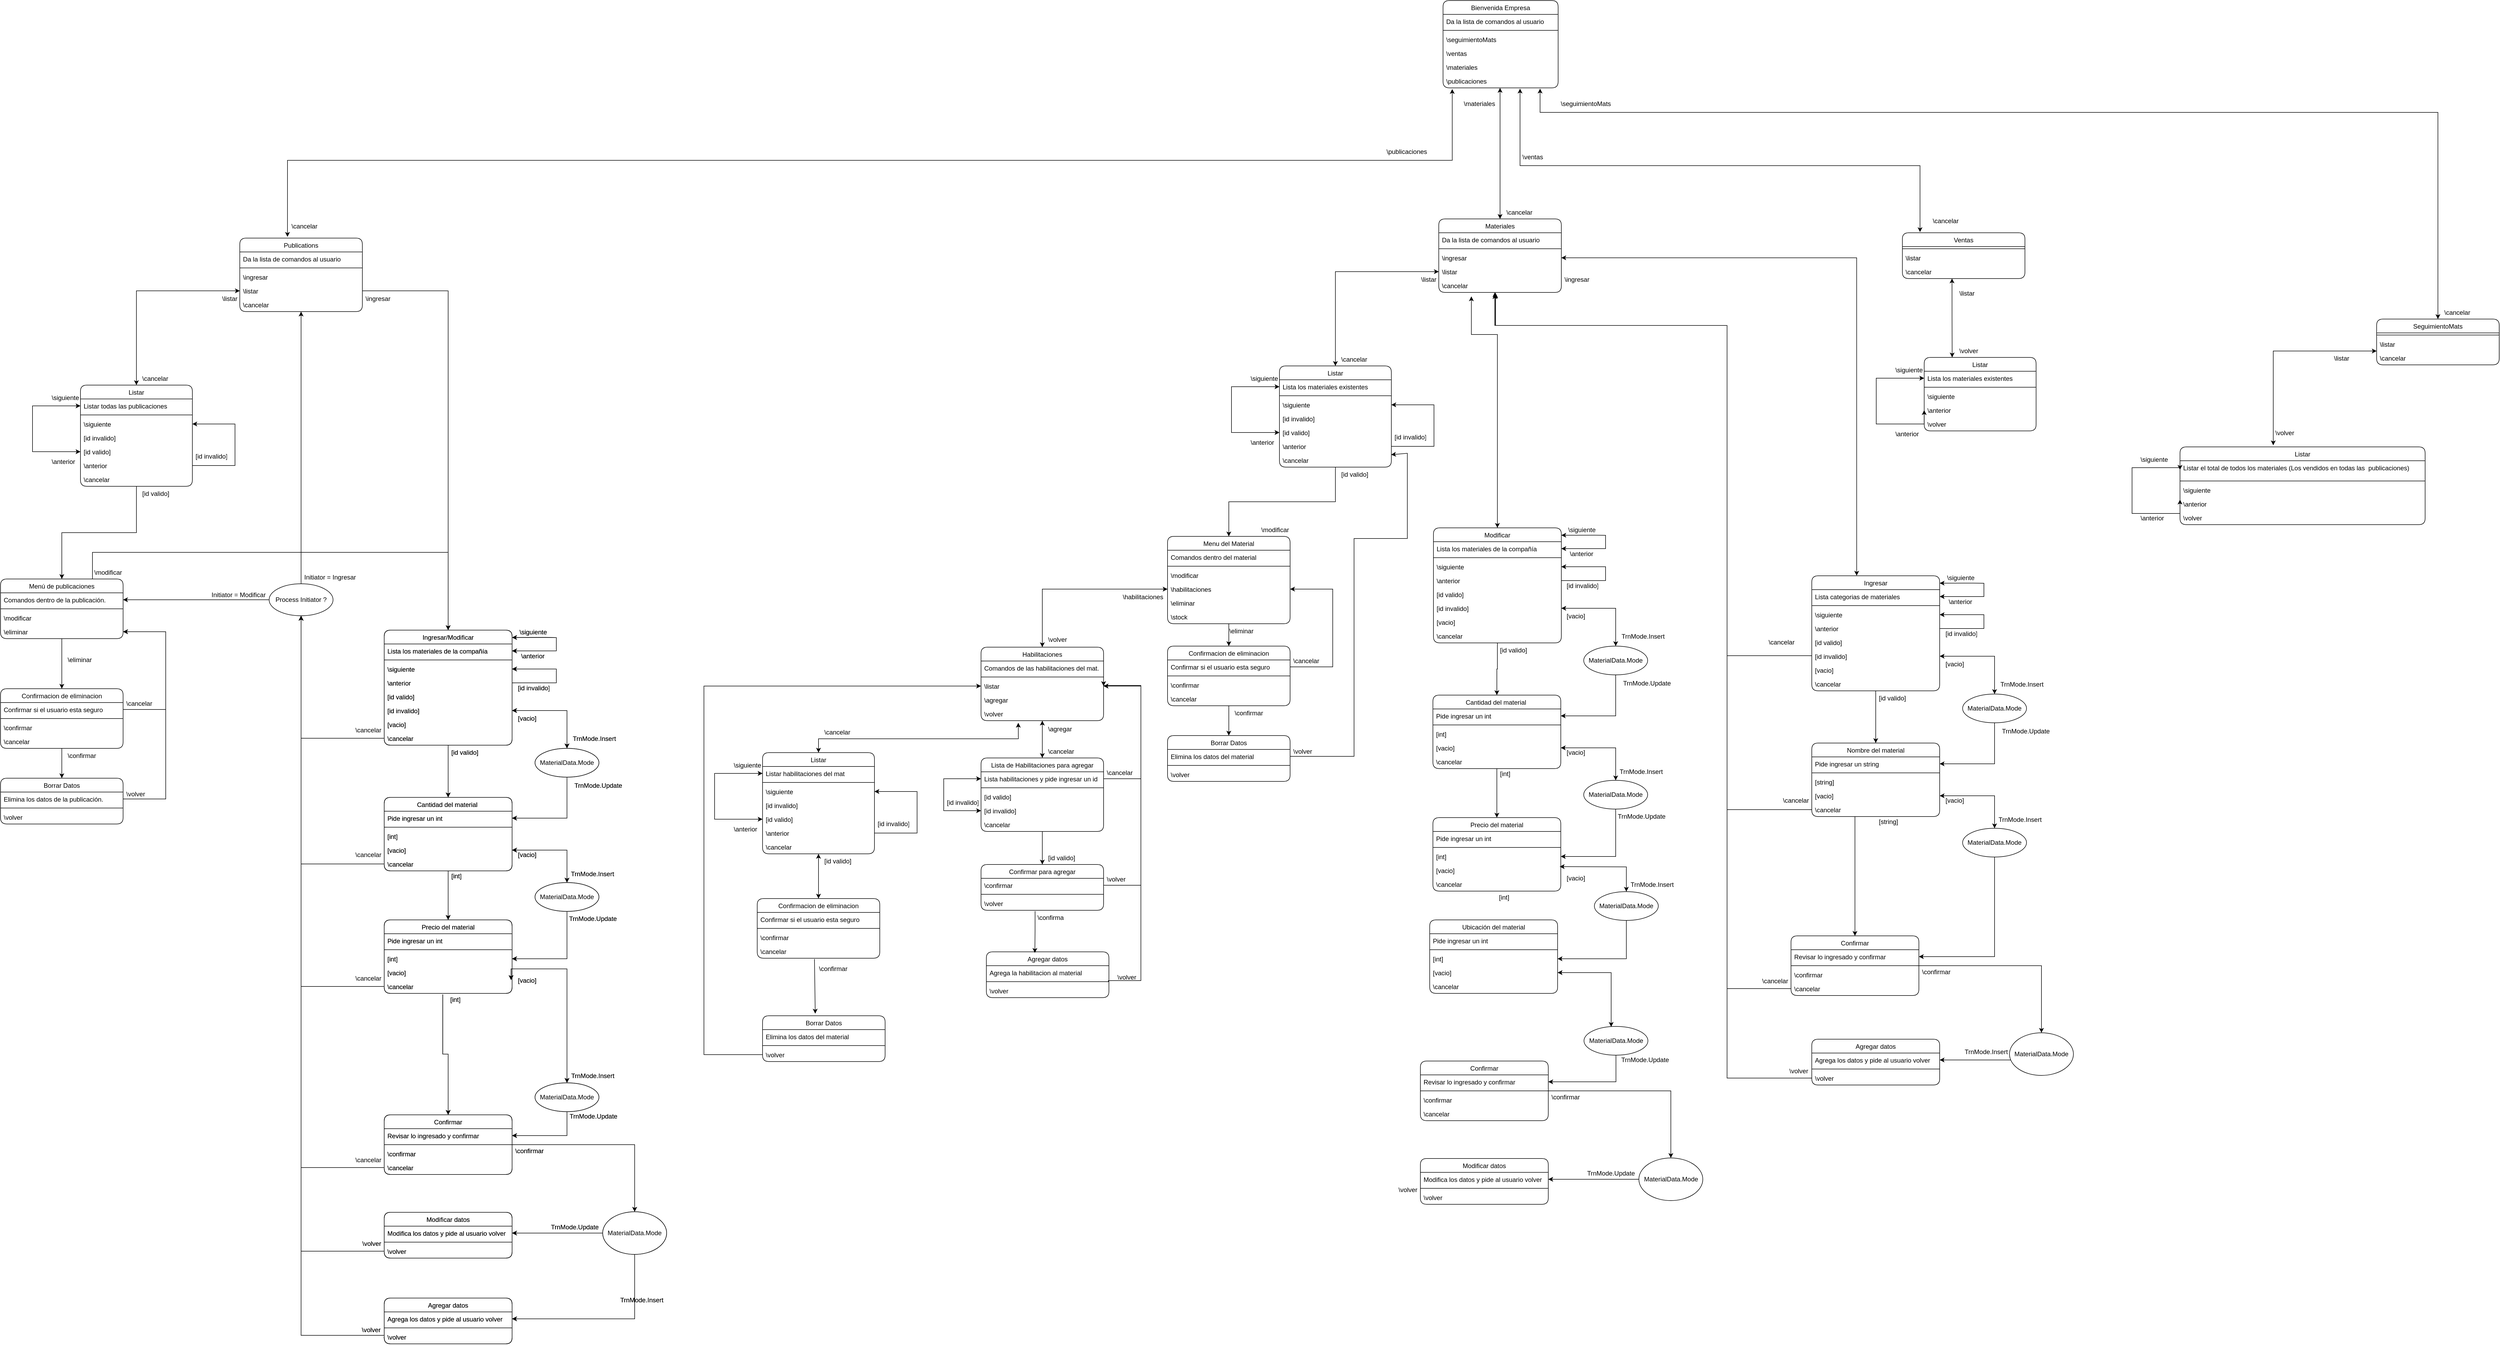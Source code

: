 <mxfile version="15.6.0" type="device"><diagram id="11qeboQ62CMkqXvBaZUC" name="Página-1"><mxGraphModel dx="4064" dy="1846" grid="1" gridSize="10" guides="1" tooltips="1" connect="1" arrows="1" fold="1" page="1" pageScale="1" pageWidth="827" pageHeight="1169" math="0" shadow="0"><root><mxCell id="0"/><mxCell id="1" parent="0"/><mxCell id="19" value="Bienvenida Empresa" style="swimlane;fontStyle=0;childLayout=stackLayout;horizontal=1;startSize=26;fillColor=none;horizontalStack=0;resizeParent=1;resizeParentMax=0;resizeLast=0;collapsible=1;marginBottom=0;rounded=1;" parent="1" vertex="1"><mxGeometry x="307" y="-410" width="216" height="164" as="geometry"/></mxCell><mxCell id="20" value="Da la lista de comandos al usuario" style="text;strokeColor=none;fillColor=none;align=left;verticalAlign=top;spacingLeft=4;spacingRight=4;overflow=hidden;rotatable=0;points=[[0,0.5],[1,0.5]];portConstraint=eastwest;" parent="19" vertex="1"><mxGeometry y="26" width="216" height="26" as="geometry"/></mxCell><mxCell id="23" value="" style="line;strokeWidth=1;fillColor=none;align=left;verticalAlign=middle;spacingTop=-1;spacingLeft=3;spacingRight=3;rotatable=0;labelPosition=right;points=[];portConstraint=eastwest;rounded=1;" parent="19" vertex="1"><mxGeometry y="52" width="216" height="8" as="geometry"/></mxCell><mxCell id="EEqXgugwATDLhKuu2ity-948" value="\seguimientoMats" style="text;strokeColor=none;fillColor=none;align=left;verticalAlign=top;spacingLeft=4;spacingRight=4;overflow=hidden;rotatable=0;points=[[0,0.5],[1,0.5]];portConstraint=eastwest;" parent="19" vertex="1"><mxGeometry y="60" width="216" height="26" as="geometry"/></mxCell><mxCell id="EEqXgugwATDLhKuu2ity-949" value="\ventas" style="text;strokeColor=none;fillColor=none;align=left;verticalAlign=top;spacingLeft=4;spacingRight=4;overflow=hidden;rotatable=0;points=[[0,0.5],[1,0.5]];portConstraint=eastwest;" parent="19" vertex="1"><mxGeometry y="86" width="216" height="26" as="geometry"/></mxCell><mxCell id="21" value="\materiales" style="text;strokeColor=none;fillColor=none;align=left;verticalAlign=top;spacingLeft=4;spacingRight=4;overflow=hidden;rotatable=0;points=[[0,0.5],[1,0.5]];portConstraint=eastwest;" parent="19" vertex="1"><mxGeometry y="112" width="216" height="26" as="geometry"/></mxCell><mxCell id="22" value="\publicaciones" style="text;strokeColor=none;fillColor=none;align=left;verticalAlign=top;spacingLeft=4;spacingRight=4;overflow=hidden;rotatable=0;points=[[0,0.5],[1,0.5]];portConstraint=eastwest;" parent="19" vertex="1"><mxGeometry y="138" width="216" height="26" as="geometry"/></mxCell><mxCell id="35" value="" style="edgeStyle=orthogonalEdgeStyle;rounded=0;orthogonalLoop=1;jettySize=auto;html=1;entryX=0.5;entryY=0;entryDx=0;entryDy=0;startArrow=classic;startFill=1;exitX=0;exitY=0.5;exitDx=0;exitDy=0;" parent="1" source="27" target="30" edge="1"><mxGeometry relative="1" as="geometry"><Array as="points"><mxPoint x="105" y="99"/></Array></mxGeometry></mxCell><mxCell id="36" value="" style="edgeStyle=orthogonalEdgeStyle;rounded=0;orthogonalLoop=1;jettySize=auto;html=1;exitX=0.5;exitY=0;exitDx=0;exitDy=0;endArrow=classic;endFill=1;startArrow=classic;startFill=1;" parent="1" source="24" target="22" edge="1"><mxGeometry relative="1" as="geometry"><mxPoint x="440" y="-50" as="targetPoint"/><Array as="points"><mxPoint x="414" y="-40"/><mxPoint x="414" y="-40"/></Array></mxGeometry></mxCell><mxCell id="24" value="Materiales" style="swimlane;fontStyle=0;childLayout=stackLayout;horizontal=1;startSize=26;fillColor=none;horizontalStack=0;resizeParent=1;resizeParentMax=0;resizeLast=0;collapsible=1;marginBottom=0;rounded=1;" parent="1" vertex="1"><mxGeometry x="299" width="230" height="138" as="geometry"/></mxCell><mxCell id="25" value="Da la lista de comandos al usuario" style="text;strokeColor=none;fillColor=none;align=left;verticalAlign=top;spacingLeft=4;spacingRight=4;overflow=hidden;rotatable=0;points=[[0,0.5],[1,0.5]];portConstraint=eastwest;" parent="24" vertex="1"><mxGeometry y="26" width="230" height="26" as="geometry"/></mxCell><mxCell id="28" value="" style="line;strokeWidth=1;fillColor=none;align=left;verticalAlign=middle;spacingTop=-1;spacingLeft=3;spacingRight=3;rotatable=0;labelPosition=right;points=[];portConstraint=eastwest;rounded=1;" parent="24" vertex="1"><mxGeometry y="52" width="230" height="8" as="geometry"/></mxCell><mxCell id="26" value="\ingresar" style="text;strokeColor=none;fillColor=none;align=left;verticalAlign=top;spacingLeft=4;spacingRight=4;overflow=hidden;rotatable=0;points=[[0,0.5],[1,0.5]];portConstraint=eastwest;" parent="24" vertex="1"><mxGeometry y="60" width="230" height="26" as="geometry"/></mxCell><mxCell id="27" value="\listar" style="text;strokeColor=none;fillColor=none;align=left;verticalAlign=top;spacingLeft=4;spacingRight=4;overflow=hidden;rotatable=0;points=[[0,0.5],[1,0.5]];portConstraint=eastwest;" parent="24" vertex="1"><mxGeometry y="86" width="230" height="26" as="geometry"/></mxCell><mxCell id="34" value="\cancelar" style="text;strokeColor=none;fillColor=none;align=left;verticalAlign=top;spacingLeft=4;spacingRight=4;overflow=hidden;rotatable=0;points=[[0,0.5],[1,0.5]];portConstraint=eastwest;" parent="24" vertex="1"><mxGeometry y="112" width="230" height="26" as="geometry"/></mxCell><mxCell id="149" value="" style="edgeStyle=orthogonalEdgeStyle;rounded=0;orthogonalLoop=1;jettySize=auto;html=1;startArrow=none;startFill=0;endArrow=classic;endFill=1;entryX=0.5;entryY=0;entryDx=0;entryDy=0;" parent="1" source="30" target="143" edge="1"><mxGeometry relative="1" as="geometry"/></mxCell><mxCell id="30" value="Listar" style="swimlane;fontStyle=0;childLayout=stackLayout;horizontal=1;startSize=26;fillColor=none;horizontalStack=0;resizeParent=1;resizeParentMax=0;resizeLast=0;collapsible=1;marginBottom=0;rounded=1;" parent="1" vertex="1"><mxGeometry y="276" width="210" height="190" as="geometry"/></mxCell><mxCell id="31" value="Lista los materiales existentes" style="text;strokeColor=none;fillColor=none;align=left;verticalAlign=top;spacingLeft=4;spacingRight=4;overflow=hidden;rotatable=0;points=[[0,0.5],[1,0.5]];portConstraint=eastwest;" parent="30" vertex="1"><mxGeometry y="26" width="210" height="26" as="geometry"/></mxCell><mxCell id="127" value="" style="line;strokeWidth=1;fillColor=none;align=left;verticalAlign=middle;spacingTop=-1;spacingLeft=3;spacingRight=3;rotatable=0;labelPosition=right;points=[];portConstraint=eastwest;rounded=1;" parent="30" vertex="1"><mxGeometry y="52" width="210" height="8" as="geometry"/></mxCell><mxCell id="132" value="\siguiente" style="text;strokeColor=none;fillColor=none;align=left;verticalAlign=top;spacingLeft=4;spacingRight=4;overflow=hidden;rotatable=0;points=[[0,0.5],[1,0.5]];portConstraint=eastwest;" parent="30" vertex="1"><mxGeometry y="60" width="210" height="26" as="geometry"/></mxCell><mxCell id="135" value="[id invalido]" style="text;strokeColor=none;fillColor=none;align=left;verticalAlign=top;spacingLeft=4;spacingRight=4;overflow=hidden;rotatable=0;points=[[0,0.5],[1,0.5]];portConstraint=eastwest;" parent="30" vertex="1"><mxGeometry y="86" width="210" height="26" as="geometry"/></mxCell><mxCell id="134" value="[id valido]" style="text;strokeColor=none;fillColor=none;align=left;verticalAlign=top;spacingLeft=4;spacingRight=4;overflow=hidden;rotatable=0;points=[[0,0.5],[1,0.5]];portConstraint=eastwest;" parent="30" vertex="1"><mxGeometry y="112" width="210" height="26" as="geometry"/></mxCell><mxCell id="133" value="\anterior" style="text;strokeColor=none;fillColor=none;align=left;verticalAlign=top;spacingLeft=4;spacingRight=4;overflow=hidden;rotatable=0;points=[[0,0.5],[1,0.5]];portConstraint=eastwest;" parent="30" vertex="1"><mxGeometry y="138" width="210" height="26" as="geometry"/></mxCell><mxCell id="131" value="\cancelar" style="text;strokeColor=none;fillColor=none;align=left;verticalAlign=top;spacingLeft=4;spacingRight=4;overflow=hidden;rotatable=0;points=[[0,0.5],[1,0.5]];portConstraint=eastwest;" parent="30" vertex="1"><mxGeometry y="164" width="210" height="26" as="geometry"/></mxCell><mxCell id="138" value="" style="edgeStyle=orthogonalEdgeStyle;rounded=0;orthogonalLoop=1;jettySize=auto;html=1;startArrow=none;startFill=0;endArrow=classic;endFill=1;exitX=1;exitY=0.5;exitDx=0;exitDy=0;entryX=1;entryY=0.5;entryDx=0;entryDy=0;" parent="30" source="133" target="132" edge="1"><mxGeometry relative="1" as="geometry"><mxPoint x="440" y="161" as="sourcePoint"/><mxPoint x="440" y="83" as="targetPoint"/><Array as="points"><mxPoint x="290" y="151"/><mxPoint x="290" y="73"/></Array></mxGeometry></mxCell><mxCell id="140" value="" style="edgeStyle=orthogonalEdgeStyle;rounded=0;orthogonalLoop=1;jettySize=auto;html=1;entryX=0;entryY=0.5;entryDx=0;entryDy=0;startArrow=classic;startFill=1;exitX=0;exitY=0.5;exitDx=0;exitDy=0;" parent="30" source="31" target="134" edge="1"><mxGeometry relative="1" as="geometry"><mxPoint x="-150" y="36.0" as="sourcePoint"/><mxPoint x="-150" y="122" as="targetPoint"/><Array as="points"><mxPoint x="-90" y="39"/><mxPoint x="-90" y="125"/></Array></mxGeometry></mxCell><mxCell id="58" value="" style="edgeStyle=orthogonalEdgeStyle;rounded=0;orthogonalLoop=1;jettySize=auto;html=1;startArrow=none;startFill=0;endArrow=classic;endFill=1;entryX=0.5;entryY=0;entryDx=0;entryDy=0;" parent="1" source="37" target="47" edge="1"><mxGeometry relative="1" as="geometry"/></mxCell><mxCell id="37" value="Ingresar" style="swimlane;fontStyle=0;childLayout=stackLayout;horizontal=1;startSize=26;fillColor=none;horizontalStack=0;resizeParent=1;resizeParentMax=0;resizeLast=0;collapsible=1;marginBottom=0;rounded=1;" parent="1" vertex="1"><mxGeometry x="999" y="670" width="240" height="216" as="geometry"/></mxCell><mxCell id="38" value="Lista categorias de materiales" style="text;strokeColor=none;fillColor=none;align=left;verticalAlign=top;spacingLeft=4;spacingRight=4;overflow=hidden;rotatable=0;points=[[0,0.5],[1,0.5]];portConstraint=eastwest;" parent="37" vertex="1"><mxGeometry y="26" width="240" height="26" as="geometry"/></mxCell><mxCell id="42" value="" style="line;strokeWidth=1;fillColor=none;align=left;verticalAlign=middle;spacingTop=-1;spacingLeft=3;spacingRight=3;rotatable=0;labelPosition=right;points=[];portConstraint=eastwest;rounded=1;" parent="37" vertex="1"><mxGeometry y="52" width="240" height="8" as="geometry"/></mxCell><mxCell id="39" value="\siguiente" style="text;strokeColor=none;fillColor=none;align=left;verticalAlign=top;spacingLeft=4;spacingRight=4;overflow=hidden;rotatable=0;points=[[0,0.5],[1,0.5]];portConstraint=eastwest;" parent="37" vertex="1"><mxGeometry y="60" width="240" height="26" as="geometry"/></mxCell><mxCell id="43" value="\anterior" style="text;strokeColor=none;fillColor=none;align=left;verticalAlign=top;spacingLeft=4;spacingRight=4;overflow=hidden;rotatable=0;points=[[0,0.5],[1,0.5]];portConstraint=eastwest;" parent="37" vertex="1"><mxGeometry y="86" width="240" height="26" as="geometry"/></mxCell><mxCell id="40" value="[id valido]" style="text;strokeColor=none;fillColor=none;align=left;verticalAlign=top;spacingLeft=4;spacingRight=4;overflow=hidden;rotatable=0;points=[[0,0.5],[1,0.5]];portConstraint=eastwest;" parent="37" vertex="1"><mxGeometry y="112" width="240" height="26" as="geometry"/></mxCell><mxCell id="128" value="[id invalido]" style="text;strokeColor=none;fillColor=none;align=left;verticalAlign=top;spacingLeft=4;spacingRight=4;overflow=hidden;rotatable=0;points=[[0,0.5],[1,0.5]];portConstraint=eastwest;" parent="37" vertex="1"><mxGeometry y="138" width="240" height="26" as="geometry"/></mxCell><mxCell id="316" value="[vacio]" style="text;strokeColor=none;fillColor=none;align=left;verticalAlign=top;spacingLeft=4;spacingRight=4;overflow=hidden;rotatable=0;points=[[0,0.5],[1,0.5]];portConstraint=eastwest;" parent="37" vertex="1"><mxGeometry y="164" width="240" height="26" as="geometry"/></mxCell><mxCell id="44" value="\cancelar" style="text;strokeColor=none;fillColor=none;align=left;verticalAlign=top;spacingLeft=4;spacingRight=4;overflow=hidden;rotatable=0;points=[[0,0.5],[1,0.5]];portConstraint=eastwest;" parent="37" vertex="1"><mxGeometry y="190" width="240" height="26" as="geometry"/></mxCell><mxCell id="129" value="" style="edgeStyle=orthogonalEdgeStyle;rounded=0;orthogonalLoop=1;jettySize=auto;html=1;startArrow=none;startFill=0;endArrow=classic;endFill=1;exitX=1;exitY=0.5;exitDx=0;exitDy=0;entryX=1;entryY=0.5;entryDx=0;entryDy=0;" parent="37" source="43" target="39" edge="1"><mxGeometry relative="1" as="geometry"><mxPoint x="-86" y="426" as="sourcePoint"/><mxPoint x="-86" y="366" as="targetPoint"/><Array as="points"><mxPoint x="323" y="99"/><mxPoint x="323" y="73"/></Array></mxGeometry></mxCell><mxCell id="46" value="" style="edgeStyle=orthogonalEdgeStyle;rounded=0;orthogonalLoop=1;jettySize=auto;html=1;entryX=1;entryY=0.5;entryDx=0;entryDy=0;startArrow=classic;startFill=1;exitX=1;exitY=0.064;exitDx=0;exitDy=0;exitPerimeter=0;" parent="37" source="37" target="38" edge="1"><mxGeometry relative="1" as="geometry"><mxPoint x="283" y="14" as="sourcePoint"/><mxPoint x="130" y="10" as="targetPoint"/><Array as="points"><mxPoint x="303" y="14"/><mxPoint x="323" y="14"/><mxPoint x="323" y="39"/></Array></mxGeometry></mxCell><mxCell id="67" value="" style="edgeStyle=orthogonalEdgeStyle;rounded=0;orthogonalLoop=1;jettySize=auto;html=1;startArrow=none;startFill=0;endArrow=classic;endFill=1;" parent="1" source="47" target="107" edge="1"><mxGeometry relative="1" as="geometry"><mxPoint x="1119" y="2120" as="targetPoint"/><Array as="points"><mxPoint x="1080" y="1184"/><mxPoint x="1080" y="1184"/></Array></mxGeometry></mxCell><mxCell id="47" value="Nombre del material" style="swimlane;fontStyle=0;childLayout=stackLayout;horizontal=1;startSize=26;fillColor=none;horizontalStack=0;resizeParent=1;resizeParentMax=0;resizeLast=0;collapsible=1;marginBottom=0;rounded=1;" parent="1" vertex="1"><mxGeometry x="999" y="984" width="240" height="138" as="geometry"/></mxCell><mxCell id="48" value="Pide ingresar un string" style="text;strokeColor=none;fillColor=none;align=left;verticalAlign=top;spacingLeft=4;spacingRight=4;overflow=hidden;rotatable=0;points=[[0,0.5],[1,0.5]];portConstraint=eastwest;" parent="47" vertex="1"><mxGeometry y="26" width="240" height="26" as="geometry"/></mxCell><mxCell id="59" value="" style="line;strokeWidth=1;fillColor=none;align=left;verticalAlign=middle;spacingTop=-1;spacingLeft=3;spacingRight=3;rotatable=0;labelPosition=right;points=[];portConstraint=eastwest;rounded=1;" parent="47" vertex="1"><mxGeometry y="52" width="240" height="8" as="geometry"/></mxCell><mxCell id="49" value="[string]" style="text;strokeColor=none;fillColor=none;align=left;verticalAlign=top;spacingLeft=4;spacingRight=4;overflow=hidden;rotatable=0;points=[[0,0.5],[1,0.5]];portConstraint=eastwest;" parent="47" vertex="1"><mxGeometry y="60" width="240" height="26" as="geometry"/></mxCell><mxCell id="324" value="[vacio]" style="text;strokeColor=none;fillColor=none;align=left;verticalAlign=top;spacingLeft=4;spacingRight=4;overflow=hidden;rotatable=0;points=[[0,0.5],[1,0.5]];portConstraint=eastwest;" parent="47" vertex="1"><mxGeometry y="86" width="240" height="26" as="geometry"/></mxCell><mxCell id="50" value="\cancelar" style="text;strokeColor=none;fillColor=none;align=left;verticalAlign=top;spacingLeft=4;spacingRight=4;overflow=hidden;rotatable=0;points=[[0,0.5],[1,0.5]];portConstraint=eastwest;" parent="47" vertex="1"><mxGeometry y="112" width="240" height="26" as="geometry"/></mxCell><mxCell id="51" value="\ingresar" style="text;strokeColor=none;fillColor=none;align=left;verticalAlign=top;spacingLeft=4;spacingRight=4;overflow=hidden;rotatable=0;points=[[0,0.5],[1,0.5]];portConstraint=eastwest;rounded=1;" parent="1" vertex="1"><mxGeometry x="529" y="100" width="100" height="26" as="geometry"/></mxCell><mxCell id="52" value="\listar" style="text;strokeColor=none;fillColor=none;align=left;verticalAlign=top;spacingLeft=4;spacingRight=4;overflow=hidden;rotatable=0;points=[[0,0.5],[1,0.5]];portConstraint=eastwest;rounded=1;" parent="1" vertex="1"><mxGeometry x="260" y="100" width="100" height="26" as="geometry"/></mxCell><mxCell id="54" value="\siguiente" style="text;strokeColor=none;fillColor=none;align=left;verticalAlign=top;spacingLeft=4;spacingRight=4;overflow=hidden;rotatable=0;points=[[0,0.5],[1,0.5]];portConstraint=eastwest;rounded=1;" parent="1" vertex="1"><mxGeometry x="1247" y="660" width="100" height="26" as="geometry"/></mxCell><mxCell id="55" value="\anterior" style="text;strokeColor=none;fillColor=none;align=left;verticalAlign=top;spacingLeft=4;spacingRight=4;overflow=hidden;rotatable=0;points=[[0,0.5],[1,0.5]];portConstraint=eastwest;rounded=1;" parent="1" vertex="1"><mxGeometry x="1250" y="705" width="100" height="26" as="geometry"/></mxCell><mxCell id="56" value="\cancelar" style="text;strokeColor=none;fillColor=none;align=left;verticalAlign=top;spacingLeft=4;spacingRight=4;overflow=hidden;rotatable=0;points=[[0,0.5],[1,0.5]];portConstraint=eastwest;rounded=1;" parent="1" vertex="1"><mxGeometry x="420" y="-26" width="100" height="26" as="geometry"/></mxCell><mxCell id="57" value="\materiales" style="text;strokeColor=none;fillColor=none;align=left;verticalAlign=top;spacingLeft=4;spacingRight=4;overflow=hidden;rotatable=0;points=[[0,0.5],[1,0.5]];portConstraint=eastwest;rounded=1;" parent="1" vertex="1"><mxGeometry x="340" y="-230" width="100" height="26" as="geometry"/></mxCell><mxCell id="61" value="\cancelar" style="text;strokeColor=none;fillColor=none;align=left;verticalAlign=top;spacingLeft=4;spacingRight=4;overflow=hidden;rotatable=0;points=[[0,0.5],[1,0.5]];portConstraint=eastwest;rounded=1;" parent="1" vertex="1"><mxGeometry x="939" y="1078" width="100" height="26" as="geometry"/></mxCell><mxCell id="70" value="[id valido]" style="text;strokeColor=none;fillColor=none;align=left;verticalAlign=top;spacingLeft=4;spacingRight=4;overflow=hidden;rotatable=0;points=[[0,0.5],[1,0.5]];portConstraint=eastwest;rounded=1;" parent="1" vertex="1"><mxGeometry x="1119" y="886" width="150" height="26" as="geometry"/></mxCell><mxCell id="71" value="[string]" style="text;strokeColor=none;fillColor=none;align=left;verticalAlign=top;spacingLeft=4;spacingRight=4;overflow=hidden;rotatable=0;points=[[0,0.5],[1,0.5]];portConstraint=eastwest;rounded=1;" parent="1" vertex="1"><mxGeometry x="1119" y="1118" width="190" height="26" as="geometry"/></mxCell><mxCell id="231" value="" style="edgeStyle=orthogonalEdgeStyle;rounded=0;orthogonalLoop=1;jettySize=auto;html=1;startArrow=none;startFill=0;endArrow=classic;endFill=1;entryX=0.5;entryY=0;entryDx=0;entryDy=0;" parent="1" source="107" target="239" edge="1"><mxGeometry relative="1" as="geometry"><mxPoint x="1420" y="1516" as="targetPoint"/></mxGeometry></mxCell><mxCell id="107" value="Confirmar" style="swimlane;fontStyle=0;childLayout=stackLayout;horizontal=1;startSize=26;fillColor=none;horizontalStack=0;resizeParent=1;resizeParentMax=0;resizeLast=0;collapsible=1;marginBottom=0;rounded=1;" parent="1" vertex="1"><mxGeometry x="960" y="1346" width="240" height="112" as="geometry"/></mxCell><mxCell id="108" value="Revisar lo ingresado y confirmar" style="text;strokeColor=none;fillColor=none;align=left;verticalAlign=top;spacingLeft=4;spacingRight=4;overflow=hidden;rotatable=0;points=[[0,0.5],[1,0.5]];portConstraint=eastwest;" parent="107" vertex="1"><mxGeometry y="26" width="240" height="26" as="geometry"/></mxCell><mxCell id="109" value="" style="line;strokeWidth=1;fillColor=none;align=left;verticalAlign=middle;spacingTop=-1;spacingLeft=3;spacingRight=3;rotatable=0;labelPosition=right;points=[];portConstraint=eastwest;rounded=1;" parent="107" vertex="1"><mxGeometry y="52" width="240" height="8" as="geometry"/></mxCell><mxCell id="110" value="\confirmar" style="text;strokeColor=none;fillColor=none;align=left;verticalAlign=top;spacingLeft=4;spacingRight=4;overflow=hidden;rotatable=0;points=[[0,0.5],[1,0.5]];portConstraint=eastwest;" parent="107" vertex="1"><mxGeometry y="60" width="240" height="26" as="geometry"/></mxCell><mxCell id="111" value="\cancelar" style="text;strokeColor=none;fillColor=none;align=left;verticalAlign=top;spacingLeft=4;spacingRight=4;overflow=hidden;rotatable=0;points=[[0,0.5],[1,0.5]];portConstraint=eastwest;" parent="107" vertex="1"><mxGeometry y="86" width="240" height="26" as="geometry"/></mxCell><mxCell id="115" value="Agregar datos" style="swimlane;fontStyle=0;childLayout=stackLayout;horizontal=1;startSize=26;fillColor=none;horizontalStack=0;resizeParent=1;resizeParentMax=0;resizeLast=0;collapsible=1;marginBottom=0;rounded=1;" parent="1" vertex="1"><mxGeometry x="999" y="1540" width="240" height="86" as="geometry"/></mxCell><mxCell id="116" value="Agrega los datos y pide al usuario volver" style="text;strokeColor=none;fillColor=none;align=left;verticalAlign=top;spacingLeft=4;spacingRight=4;overflow=hidden;rotatable=0;points=[[0,0.5],[1,0.5]];portConstraint=eastwest;" parent="115" vertex="1"><mxGeometry y="26" width="240" height="26" as="geometry"/></mxCell><mxCell id="117" value="" style="line;strokeWidth=1;fillColor=none;align=left;verticalAlign=middle;spacingTop=-1;spacingLeft=3;spacingRight=3;rotatable=0;labelPosition=right;points=[];portConstraint=eastwest;rounded=1;" parent="115" vertex="1"><mxGeometry y="52" width="240" height="8" as="geometry"/></mxCell><mxCell id="118" value="\volver" style="text;strokeColor=none;fillColor=none;align=left;verticalAlign=top;spacingLeft=4;spacingRight=4;overflow=hidden;rotatable=0;points=[[0,0.5],[1,0.5]];portConstraint=eastwest;" parent="115" vertex="1"><mxGeometry y="60" width="240" height="26" as="geometry"/></mxCell><mxCell id="121" value="\confirmar" style="text;strokeColor=none;fillColor=none;align=left;verticalAlign=top;spacingLeft=4;spacingRight=4;overflow=hidden;rotatable=0;points=[[0,0.5],[1,0.5]];portConstraint=eastwest;" parent="1" vertex="1"><mxGeometry x="1200" y="1400" width="80" height="26" as="geometry"/></mxCell><mxCell id="124" value="\cancelar" style="text;strokeColor=none;fillColor=none;align=left;verticalAlign=top;spacingLeft=4;spacingRight=4;overflow=hidden;rotatable=0;points=[[0,0.5],[1,0.5]];portConstraint=eastwest;rounded=1;" parent="1" vertex="1"><mxGeometry x="900" y="1417" width="100" height="26" as="geometry"/></mxCell><mxCell id="125" value="\volver" style="text;strokeColor=none;fillColor=none;align=left;verticalAlign=top;spacingLeft=4;spacingRight=4;overflow=hidden;rotatable=0;points=[[0,0.5],[1,0.5]];portConstraint=eastwest;rounded=1;" parent="1" vertex="1"><mxGeometry x="951" y="1586" width="100" height="26" as="geometry"/></mxCell><mxCell id="130" value="[id invalido]" style="text;strokeColor=none;fillColor=none;align=left;verticalAlign=top;spacingLeft=4;spacingRight=4;overflow=hidden;rotatable=0;points=[[0,0.5],[1,0.5]];portConstraint=eastwest;" parent="1" vertex="1"><mxGeometry x="1244" y="765" width="70" height="26" as="geometry"/></mxCell><mxCell id="137" value="\cancelar" style="text;strokeColor=none;fillColor=none;align=left;verticalAlign=top;spacingLeft=4;spacingRight=4;overflow=hidden;rotatable=0;points=[[0,0.5],[1,0.5]];portConstraint=eastwest;rounded=1;" parent="1" vertex="1"><mxGeometry x="110" y="250" width="100" height="26" as="geometry"/></mxCell><mxCell id="139" value="[id invalido]" style="text;strokeColor=none;fillColor=none;align=left;verticalAlign=top;spacingLeft=4;spacingRight=4;overflow=hidden;rotatable=0;points=[[0,0.5],[1,0.5]];portConstraint=eastwest;" parent="1" vertex="1"><mxGeometry x="210" y="396" width="70" height="26" as="geometry"/></mxCell><mxCell id="141" value="\siguiente" style="text;strokeColor=none;fillColor=none;align=left;verticalAlign=top;spacingLeft=4;spacingRight=4;overflow=hidden;rotatable=0;points=[[0,0.5],[1,0.5]];portConstraint=eastwest;rounded=1;" parent="1" vertex="1"><mxGeometry x="-60" y="286" width="100" height="26" as="geometry"/></mxCell><mxCell id="142" value="\anterior" style="text;strokeColor=none;fillColor=none;align=left;verticalAlign=top;spacingLeft=4;spacingRight=4;overflow=hidden;rotatable=0;points=[[0,0.5],[1,0.5]];portConstraint=eastwest;rounded=1;" parent="1" vertex="1"><mxGeometry x="-60" y="406" width="100" height="26" as="geometry"/></mxCell><mxCell id="163" value="" style="edgeStyle=orthogonalEdgeStyle;rounded=0;orthogonalLoop=1;jettySize=auto;html=1;startArrow=none;startFill=0;endArrow=classic;endFill=1;entryX=0.5;entryY=0;entryDx=0;entryDy=0;" parent="1" source="143" target="150" edge="1"><mxGeometry relative="1" as="geometry"/></mxCell><mxCell id="143" value="Menu del Material" style="swimlane;fontStyle=0;childLayout=stackLayout;horizontal=1;startSize=26;fillColor=none;horizontalStack=0;resizeParent=1;resizeParentMax=0;resizeLast=0;collapsible=1;marginBottom=0;rounded=1;" parent="1" vertex="1"><mxGeometry x="-210" y="596" width="230" height="164" as="geometry"/></mxCell><mxCell id="144" value="Comandos dentro del material" style="text;strokeColor=none;fillColor=none;align=left;verticalAlign=top;spacingLeft=4;spacingRight=4;overflow=hidden;rotatable=0;points=[[0,0.5],[1,0.5]];portConstraint=eastwest;" parent="143" vertex="1"><mxGeometry y="26" width="230" height="26" as="geometry"/></mxCell><mxCell id="145" value="" style="line;strokeWidth=1;fillColor=none;align=left;verticalAlign=middle;spacingTop=-1;spacingLeft=3;spacingRight=3;rotatable=0;labelPosition=right;points=[];portConstraint=eastwest;rounded=1;" parent="143" vertex="1"><mxGeometry y="52" width="230" height="8" as="geometry"/></mxCell><mxCell id="146" value="\modificar" style="text;strokeColor=none;fillColor=none;align=left;verticalAlign=top;spacingLeft=4;spacingRight=4;overflow=hidden;rotatable=0;points=[[0,0.5],[1,0.5]];portConstraint=eastwest;" parent="143" vertex="1"><mxGeometry y="60" width="230" height="26" as="geometry"/></mxCell><mxCell id="147" value="\habilitaciones" style="text;strokeColor=none;fillColor=none;align=left;verticalAlign=top;spacingLeft=4;spacingRight=4;overflow=hidden;rotatable=0;points=[[0,0.5],[1,0.5]];portConstraint=eastwest;" parent="143" vertex="1"><mxGeometry y="86" width="230" height="26" as="geometry"/></mxCell><mxCell id="148" value="\eliminar" style="text;strokeColor=none;fillColor=none;align=left;verticalAlign=top;spacingLeft=4;spacingRight=4;overflow=hidden;rotatable=0;points=[[0,0.5],[1,0.5]];portConstraint=eastwest;" parent="143" vertex="1"><mxGeometry y="112" width="230" height="26" as="geometry"/></mxCell><mxCell id="mErkYwn16j-DV-T9hyEQ-423" value="\stock" style="text;strokeColor=none;fillColor=none;align=left;verticalAlign=top;spacingLeft=4;spacingRight=4;overflow=hidden;rotatable=0;points=[[0,0.5],[1,0.5]];portConstraint=eastwest;" parent="143" vertex="1"><mxGeometry y="138" width="230" height="26" as="geometry"/></mxCell><mxCell id="164" value="" style="edgeStyle=orthogonalEdgeStyle;rounded=0;orthogonalLoop=1;jettySize=auto;html=1;startArrow=none;startFill=0;endArrow=classic;endFill=1;entryX=0.5;entryY=0;entryDx=0;entryDy=0;" parent="1" source="150" target="156" edge="1"><mxGeometry relative="1" as="geometry"/></mxCell><mxCell id="150" value="Confirmacion de eliminacion" style="swimlane;fontStyle=0;childLayout=stackLayout;horizontal=1;startSize=26;fillColor=none;horizontalStack=0;resizeParent=1;resizeParentMax=0;resizeLast=0;collapsible=1;marginBottom=0;rounded=1;" parent="1" vertex="1"><mxGeometry x="-210" y="802" width="230" height="112" as="geometry"/></mxCell><mxCell id="151" value="Confirmar si el usuario esta seguro" style="text;strokeColor=none;fillColor=none;align=left;verticalAlign=top;spacingLeft=4;spacingRight=4;overflow=hidden;rotatable=0;points=[[0,0.5],[1,0.5]];portConstraint=eastwest;" parent="150" vertex="1"><mxGeometry y="26" width="230" height="26" as="geometry"/></mxCell><mxCell id="152" value="" style="line;strokeWidth=1;fillColor=none;align=left;verticalAlign=middle;spacingTop=-1;spacingLeft=3;spacingRight=3;rotatable=0;labelPosition=right;points=[];portConstraint=eastwest;rounded=1;" parent="150" vertex="1"><mxGeometry y="52" width="230" height="8" as="geometry"/></mxCell><mxCell id="153" value="\confirmar" style="text;strokeColor=none;fillColor=none;align=left;verticalAlign=top;spacingLeft=4;spacingRight=4;overflow=hidden;rotatable=0;points=[[0,0.5],[1,0.5]];portConstraint=eastwest;" parent="150" vertex="1"><mxGeometry y="60" width="230" height="26" as="geometry"/></mxCell><mxCell id="154" value="\cancelar" style="text;strokeColor=none;fillColor=none;align=left;verticalAlign=top;spacingLeft=4;spacingRight=4;overflow=hidden;rotatable=0;points=[[0,0.5],[1,0.5]];portConstraint=eastwest;" parent="150" vertex="1"><mxGeometry y="86" width="230" height="26" as="geometry"/></mxCell><mxCell id="156" value="Borrar Datos" style="swimlane;fontStyle=0;childLayout=stackLayout;horizontal=1;startSize=26;fillColor=none;horizontalStack=0;resizeParent=1;resizeParentMax=0;resizeLast=0;collapsible=1;marginBottom=0;rounded=1;" parent="1" vertex="1"><mxGeometry x="-210" y="970" width="230" height="86" as="geometry"/></mxCell><mxCell id="157" value="Elimina los datos del material" style="text;strokeColor=none;fillColor=none;align=left;verticalAlign=top;spacingLeft=4;spacingRight=4;overflow=hidden;rotatable=0;points=[[0,0.5],[1,0.5]];portConstraint=eastwest;" parent="156" vertex="1"><mxGeometry y="26" width="230" height="26" as="geometry"/></mxCell><mxCell id="158" value="" style="line;strokeWidth=1;fillColor=none;align=left;verticalAlign=middle;spacingTop=-1;spacingLeft=3;spacingRight=3;rotatable=0;labelPosition=right;points=[];portConstraint=eastwest;rounded=1;" parent="156" vertex="1"><mxGeometry y="52" width="230" height="8" as="geometry"/></mxCell><mxCell id="159" value="\volver" style="text;strokeColor=none;fillColor=none;align=left;verticalAlign=top;spacingLeft=4;spacingRight=4;overflow=hidden;rotatable=0;points=[[0,0.5],[1,0.5]];portConstraint=eastwest;" parent="156" vertex="1"><mxGeometry y="60" width="230" height="26" as="geometry"/></mxCell><mxCell id="161" value="" style="endArrow=classic;html=1;exitX=1;exitY=0.5;exitDx=0;exitDy=0;rounded=0;entryX=1;entryY=0.5;entryDx=0;entryDy=0;" parent="1" source="151" target="147" edge="1"><mxGeometry width="50" height="50" relative="1" as="geometry"><mxPoint x="90" y="946" as="sourcePoint"/><mxPoint x="20" y="696" as="targetPoint"/><Array as="points"><mxPoint x="100" y="841"/><mxPoint x="100" y="695"/></Array></mxGeometry></mxCell><mxCell id="162" value="" style="endArrow=classic;html=1;exitX=1;exitY=0.5;exitDx=0;exitDy=0;rounded=0;entryX=0.998;entryY=0.101;entryDx=0;entryDy=0;entryPerimeter=0;" parent="1" source="157" target="131" edge="1"><mxGeometry width="50" height="50" relative="1" as="geometry"><mxPoint x="90" y="895" as="sourcePoint"/><mxPoint x="210" y="450" as="targetPoint"/><Array as="points"><mxPoint x="140" y="1009"/><mxPoint x="140" y="600"/><mxPoint x="240" y="600"/><mxPoint x="240" y="440"/></Array></mxGeometry></mxCell><mxCell id="165" value="\confirmar" style="text;strokeColor=none;fillColor=none;align=left;verticalAlign=top;spacingLeft=4;spacingRight=4;overflow=hidden;rotatable=0;points=[[0,0.5],[1,0.5]];portConstraint=eastwest;" parent="1" vertex="1"><mxGeometry x="-90" y="914" width="70" height="26" as="geometry"/></mxCell><mxCell id="167" value="\cancelar" style="text;strokeColor=none;fillColor=none;align=left;verticalAlign=top;spacingLeft=4;spacingRight=4;overflow=hidden;rotatable=0;points=[[0,0.5],[1,0.5]];portConstraint=eastwest;" parent="1" vertex="1"><mxGeometry x="20" y="816" width="60" height="26" as="geometry"/></mxCell><mxCell id="168" value="\volver" style="text;strokeColor=none;fillColor=none;align=left;verticalAlign=top;spacingLeft=4;spacingRight=4;overflow=hidden;rotatable=0;points=[[0,0.5],[1,0.5]];portConstraint=eastwest;" parent="1" vertex="1"><mxGeometry x="20" y="986" width="50" height="26" as="geometry"/></mxCell><mxCell id="169" value="\eliminar" style="text;strokeColor=none;fillColor=none;align=left;verticalAlign=top;spacingLeft=4;spacingRight=4;overflow=hidden;rotatable=0;points=[[0,0.5],[1,0.5]];portConstraint=eastwest;" parent="1" vertex="1"><mxGeometry x="-100" y="760" width="70" height="26" as="geometry"/></mxCell><mxCell id="186" value="" style="edgeStyle=orthogonalEdgeStyle;rounded=0;orthogonalLoop=1;jettySize=auto;html=1;startArrow=classic;startFill=1;endArrow=classic;endFill=1;entryX=0.5;entryY=0;entryDx=0;entryDy=0;" parent="1" source="171" target="180" edge="1"><mxGeometry relative="1" as="geometry"/></mxCell><mxCell id="171" value="Habilitaciones" style="swimlane;fontStyle=0;childLayout=stackLayout;horizontal=1;startSize=26;fillColor=none;horizontalStack=0;resizeParent=1;resizeParentMax=0;resizeLast=0;collapsible=1;marginBottom=0;rounded=1;" parent="1" vertex="1"><mxGeometry x="-560" y="804" width="230" height="138" as="geometry"/></mxCell><mxCell id="172" value="Comandos de las habilitaciones del mat." style="text;strokeColor=none;fillColor=none;align=left;verticalAlign=top;spacingLeft=4;spacingRight=4;overflow=hidden;rotatable=0;points=[[0,0.5],[1,0.5]];portConstraint=eastwest;" parent="171" vertex="1"><mxGeometry y="26" width="230" height="26" as="geometry"/></mxCell><mxCell id="173" value="" style="line;strokeWidth=1;fillColor=none;align=left;verticalAlign=middle;spacingTop=-1;spacingLeft=3;spacingRight=3;rotatable=0;labelPosition=right;points=[];portConstraint=eastwest;rounded=1;" parent="171" vertex="1"><mxGeometry y="52" width="230" height="8" as="geometry"/></mxCell><mxCell id="174" value="\listar" style="text;strokeColor=none;fillColor=none;align=left;verticalAlign=top;spacingLeft=4;spacingRight=4;overflow=hidden;rotatable=0;points=[[0,0.5],[1,0.5]];portConstraint=eastwest;" parent="171" vertex="1"><mxGeometry y="60" width="230" height="26" as="geometry"/></mxCell><mxCell id="175" value="\agregar" style="text;strokeColor=none;fillColor=none;align=left;verticalAlign=top;spacingLeft=4;spacingRight=4;overflow=hidden;rotatable=0;points=[[0,0.5],[1,0.5]];portConstraint=eastwest;" parent="171" vertex="1"><mxGeometry y="86" width="230" height="26" as="geometry"/></mxCell><mxCell id="176" value="\volver" style="text;strokeColor=none;fillColor=none;align=left;verticalAlign=top;spacingLeft=4;spacingRight=4;overflow=hidden;rotatable=0;points=[[0,0.5],[1,0.5]];portConstraint=eastwest;" parent="171" vertex="1"><mxGeometry y="112" width="230" height="26" as="geometry"/></mxCell><mxCell id="177" value="" style="edgeStyle=orthogonalEdgeStyle;rounded=0;orthogonalLoop=1;jettySize=auto;html=1;startArrow=classic;startFill=1;endArrow=classic;endFill=1;entryX=0.5;entryY=0;entryDx=0;entryDy=0;exitX=0;exitY=0.5;exitDx=0;exitDy=0;" parent="1" source="147" target="171" edge="1"><mxGeometry relative="1" as="geometry"><mxPoint x="-85" y="744" as="sourcePoint"/><mxPoint x="-85" y="812" as="targetPoint"/></mxGeometry></mxCell><mxCell id="178" value="\volver" style="text;strokeColor=none;fillColor=none;align=left;verticalAlign=top;spacingLeft=4;spacingRight=4;overflow=hidden;rotatable=0;points=[[0,0.5],[1,0.5]];portConstraint=eastwest;" parent="1" vertex="1"><mxGeometry x="-440" y="776" width="50" height="26" as="geometry"/></mxCell><mxCell id="179" value="\habilitaciones" style="text;strokeColor=none;fillColor=none;align=left;verticalAlign=top;spacingLeft=4;spacingRight=4;overflow=hidden;rotatable=0;points=[[0,0.5],[1,0.5]];portConstraint=eastwest;" parent="1" vertex="1"><mxGeometry x="-300" y="696" width="90" height="26" as="geometry"/></mxCell><mxCell id="195" value="" style="edgeStyle=orthogonalEdgeStyle;rounded=0;orthogonalLoop=1;jettySize=auto;html=1;startArrow=none;startFill=0;endArrow=classic;endFill=1;entryX=0.5;entryY=0;entryDx=0;entryDy=0;" parent="1" source="180" target="191" edge="1"><mxGeometry relative="1" as="geometry"/></mxCell><mxCell id="180" value="Lista de Habilitaciones para agregar" style="swimlane;fontStyle=0;childLayout=stackLayout;horizontal=1;startSize=26;fillColor=none;horizontalStack=0;resizeParent=1;resizeParentMax=0;resizeLast=0;collapsible=1;marginBottom=0;rounded=1;" parent="1" vertex="1"><mxGeometry x="-560" y="1012" width="230" height="138" as="geometry"/></mxCell><mxCell id="181" value="Lista habilitaciones y pide ingresar un id" style="text;strokeColor=none;fillColor=none;align=left;verticalAlign=top;spacingLeft=4;spacingRight=4;overflow=hidden;rotatable=0;points=[[0,0.5],[1,0.5]];portConstraint=eastwest;" parent="180" vertex="1"><mxGeometry y="26" width="230" height="26" as="geometry"/></mxCell><mxCell id="184" value="" style="line;strokeWidth=1;fillColor=none;align=left;verticalAlign=middle;spacingTop=-1;spacingLeft=3;spacingRight=3;rotatable=0;labelPosition=right;points=[];portConstraint=eastwest;rounded=1;" parent="180" vertex="1"><mxGeometry y="52" width="230" height="8" as="geometry"/></mxCell><mxCell id="182" value="[id valido]" style="text;strokeColor=none;fillColor=none;align=left;verticalAlign=top;spacingLeft=4;spacingRight=4;overflow=hidden;rotatable=0;points=[[0,0.5],[1,0.5]];portConstraint=eastwest;" parent="180" vertex="1"><mxGeometry y="60" width="230" height="26" as="geometry"/></mxCell><mxCell id="185" value="[id invalido]" style="text;strokeColor=none;fillColor=none;align=left;verticalAlign=top;spacingLeft=4;spacingRight=4;overflow=hidden;rotatable=0;points=[[0,0.5],[1,0.5]];portConstraint=eastwest;" parent="180" vertex="1"><mxGeometry y="86" width="230" height="26" as="geometry"/></mxCell><mxCell id="183" value="\cancelar" style="text;strokeColor=none;fillColor=none;align=left;verticalAlign=top;spacingLeft=4;spacingRight=4;overflow=hidden;rotatable=0;points=[[0,0.5],[1,0.5]];portConstraint=eastwest;" parent="180" vertex="1"><mxGeometry y="112" width="230" height="26" as="geometry"/></mxCell><mxCell id="189" value="" style="edgeStyle=orthogonalEdgeStyle;rounded=0;orthogonalLoop=1;jettySize=auto;html=1;startArrow=classic;startFill=1;endArrow=classic;endFill=1;entryX=0;entryY=0.5;entryDx=0;entryDy=0;exitX=0;exitY=0.5;exitDx=0;exitDy=0;" parent="180" source="181" target="185" edge="1"><mxGeometry relative="1" as="geometry"><mxPoint x="-55" y="54" as="sourcePoint"/><mxPoint x="-55" y="124" as="targetPoint"/><Array as="points"><mxPoint x="-70" y="39"/><mxPoint x="-70" y="99"/></Array></mxGeometry></mxCell><mxCell id="187" value="\cancelar" style="text;strokeColor=none;fillColor=none;align=left;verticalAlign=top;spacingLeft=4;spacingRight=4;overflow=hidden;rotatable=0;points=[[0,0.5],[1,0.5]];portConstraint=eastwest;" parent="1" vertex="1"><mxGeometry x="-440" y="986" width="60" height="26" as="geometry"/></mxCell><mxCell id="188" value="\agregar" style="text;strokeColor=none;fillColor=none;align=left;verticalAlign=top;spacingLeft=4;spacingRight=4;overflow=hidden;rotatable=0;points=[[0,0.5],[1,0.5]];portConstraint=eastwest;" parent="1" vertex="1"><mxGeometry x="-440" y="944" width="60" height="26" as="geometry"/></mxCell><mxCell id="190" value="[id invalido]" style="text;strokeColor=none;fillColor=none;align=left;verticalAlign=top;spacingLeft=4;spacingRight=4;overflow=hidden;rotatable=0;points=[[0,0.5],[1,0.5]];portConstraint=eastwest;" parent="1" vertex="1"><mxGeometry x="-630" y="1082" width="70" height="26" as="geometry"/></mxCell><mxCell id="191" value="Confirmar para agregar" style="swimlane;fontStyle=0;childLayout=stackLayout;horizontal=1;startSize=26;fillColor=none;horizontalStack=0;resizeParent=1;resizeParentMax=0;resizeLast=0;collapsible=1;marginBottom=0;rounded=1;" parent="1" vertex="1"><mxGeometry x="-560" y="1212" width="230" height="86" as="geometry"/></mxCell><mxCell id="192" value="\confirmar" style="text;strokeColor=none;fillColor=none;align=left;verticalAlign=top;spacingLeft=4;spacingRight=4;overflow=hidden;rotatable=0;points=[[0,0.5],[1,0.5]];portConstraint=eastwest;" parent="191" vertex="1"><mxGeometry y="26" width="230" height="26" as="geometry"/></mxCell><mxCell id="193" value="" style="line;strokeWidth=1;fillColor=none;align=left;verticalAlign=middle;spacingTop=-1;spacingLeft=3;spacingRight=3;rotatable=0;labelPosition=right;points=[];portConstraint=eastwest;rounded=1;" parent="191" vertex="1"><mxGeometry y="52" width="230" height="8" as="geometry"/></mxCell><mxCell id="194" value="\volver" style="text;strokeColor=none;fillColor=none;align=left;verticalAlign=top;spacingLeft=4;spacingRight=4;overflow=hidden;rotatable=0;points=[[0,0.5],[1,0.5]];portConstraint=eastwest;" parent="191" vertex="1"><mxGeometry y="60" width="230" height="26" as="geometry"/></mxCell><mxCell id="196" value="" style="edgeStyle=orthogonalEdgeStyle;rounded=0;orthogonalLoop=1;jettySize=auto;html=1;startArrow=classic;startFill=1;endArrow=none;endFill=0;entryX=1;entryY=0.5;entryDx=0;entryDy=0;exitX=1;exitY=0.5;exitDx=0;exitDy=0;" parent="1" source="174" target="192" edge="1"><mxGeometry relative="1" as="geometry"><mxPoint x="-170" y="1186" as="sourcePoint"/><mxPoint x="-170" y="1246" as="targetPoint"/><Array as="points"><mxPoint x="-260" y="877"/><mxPoint x="-260" y="1251"/></Array></mxGeometry></mxCell><mxCell id="197" value="\volver" style="text;strokeColor=none;fillColor=none;align=left;verticalAlign=top;spacingLeft=4;spacingRight=4;overflow=hidden;rotatable=0;points=[[0,0.5],[1,0.5]];portConstraint=eastwest;" parent="1" vertex="1"><mxGeometry x="-330" y="1226" width="50" height="26" as="geometry"/></mxCell><mxCell id="198" value="[id valido]" style="text;strokeColor=none;fillColor=none;align=left;verticalAlign=top;spacingLeft=4;spacingRight=4;overflow=hidden;rotatable=0;points=[[0,0.5],[1,0.5]];portConstraint=eastwest;" parent="1" vertex="1"><mxGeometry x="-440" y="1186" width="70" height="26" as="geometry"/></mxCell><mxCell id="199" value="" style="edgeStyle=orthogonalEdgeStyle;rounded=0;orthogonalLoop=1;jettySize=auto;html=1;startArrow=classic;startFill=1;endArrow=none;endFill=0;entryX=1;entryY=0.5;entryDx=0;entryDy=0;exitX=1;exitY=0.5;exitDx=0;exitDy=0;" parent="1" source="174" target="181" edge="1"><mxGeometry relative="1" as="geometry"><mxPoint x="-320" y="887.0" as="sourcePoint"/><mxPoint x="-320" y="1261" as="targetPoint"/><Array as="points"><mxPoint x="-260" y="877"/><mxPoint x="-260" y="1051"/></Array></mxGeometry></mxCell><mxCell id="200" value="\cancelar" style="text;strokeColor=none;fillColor=none;align=left;verticalAlign=top;spacingLeft=4;spacingRight=4;overflow=hidden;rotatable=0;points=[[0,0.5],[1,0.5]];portConstraint=eastwest;" parent="1" vertex="1"><mxGeometry x="-330" y="1026" width="60" height="26" as="geometry"/></mxCell><mxCell id="208" value="\modificar" style="text;strokeColor=none;fillColor=none;align=left;verticalAlign=top;spacingLeft=4;spacingRight=4;overflow=hidden;rotatable=0;points=[[0,0.5],[1,0.5]];portConstraint=eastwest;" parent="1" vertex="1"><mxGeometry x="-40" y="570" width="230" height="26" as="geometry"/></mxCell><mxCell id="216" value="[id valido]" style="text;strokeColor=none;fillColor=none;align=left;verticalAlign=top;spacingLeft=4;spacingRight=4;overflow=hidden;rotatable=0;points=[[0,0.5],[1,0.5]];portConstraint=eastwest;" parent="1" vertex="1"><mxGeometry x="110" y="466" width="210" height="26" as="geometry"/></mxCell><mxCell id="225" value="\cancelar" style="text;strokeColor=none;fillColor=none;align=left;verticalAlign=top;spacingLeft=4;spacingRight=4;overflow=hidden;rotatable=0;points=[[0,0.5],[1,0.5]];portConstraint=eastwest;rounded=1;" parent="1" vertex="1"><mxGeometry x="912" y="781" width="100" height="26" as="geometry"/></mxCell><mxCell id="233" value="" style="edgeStyle=orthogonalEdgeStyle;rounded=0;orthogonalLoop=1;jettySize=auto;html=1;startArrow=none;startFill=0;endArrow=classic;endFill=1;entryX=1;entryY=0.5;entryDx=0;entryDy=0;" parent="1" source="239" target="116" edge="1"><mxGeometry relative="1" as="geometry"><mxPoint x="1430" y="1620" as="sourcePoint"/><Array as="points"><mxPoint x="1310" y="1579"/><mxPoint x="1310" y="1579"/></Array></mxGeometry></mxCell><mxCell id="239" value="MaterialData.Mode" style="ellipse;whiteSpace=wrap;html=1;rounded=1;" parent="1" vertex="1"><mxGeometry x="1370" y="1528" width="120" height="80" as="geometry"/></mxCell><mxCell id="317" style="edgeStyle=orthogonalEdgeStyle;rounded=0;orthogonalLoop=1;jettySize=auto;html=1;exitX=1;exitY=0.5;exitDx=0;exitDy=0;entryX=0.5;entryY=0;entryDx=0;entryDy=0;startArrow=classic;startFill=1;" parent="1" source="128" target="318" edge="1"><mxGeometry relative="1" as="geometry"><mxPoint x="1332" y="844" as="targetPoint"/></mxGeometry></mxCell><mxCell id="319" style="edgeStyle=orthogonalEdgeStyle;rounded=0;orthogonalLoop=1;jettySize=auto;html=1;exitX=0.5;exitY=1;exitDx=0;exitDy=0;entryX=1;entryY=0.5;entryDx=0;entryDy=0;" parent="1" source="318" target="48" edge="1"><mxGeometry relative="1" as="geometry"/></mxCell><mxCell id="318" value="MaterialData.Mode" style="ellipse;whiteSpace=wrap;html=1;" parent="1" vertex="1"><mxGeometry x="1282" y="892" width="120" height="54" as="geometry"/></mxCell><mxCell id="320" value="[vacio]" style="text;strokeColor=none;fillColor=none;align=left;verticalAlign=top;spacingLeft=4;spacingRight=4;overflow=hidden;rotatable=0;points=[[0,0.5],[1,0.5]];portConstraint=eastwest;" parent="1" vertex="1"><mxGeometry x="1244" y="822" width="58" height="26" as="geometry"/></mxCell><mxCell id="321" value="TrnMode.Insert" style="text;strokeColor=none;fillColor=none;align=left;verticalAlign=top;spacingLeft=4;spacingRight=4;overflow=hidden;rotatable=0;points=[[0,0.5],[1,0.5]];portConstraint=eastwest;" parent="1" vertex="1"><mxGeometry x="1347" y="860" width="95" height="26" as="geometry"/></mxCell><mxCell id="322" value="TrnMode.Update" style="text;strokeColor=none;fillColor=none;align=left;verticalAlign=top;spacingLeft=4;spacingRight=4;overflow=hidden;rotatable=0;points=[[0,0.5],[1,0.5]];portConstraint=eastwest;" parent="1" vertex="1"><mxGeometry x="1350" y="948" width="102" height="26" as="geometry"/></mxCell><mxCell id="323" value="MaterialData.Mode" style="ellipse;whiteSpace=wrap;html=1;" parent="1" vertex="1"><mxGeometry x="1282" y="1144" width="120" height="54" as="geometry"/></mxCell><mxCell id="325" style="edgeStyle=orthogonalEdgeStyle;rounded=0;orthogonalLoop=1;jettySize=auto;html=1;exitX=1;exitY=0.5;exitDx=0;exitDy=0;entryX=0.5;entryY=0;entryDx=0;entryDy=0;startArrow=classic;startFill=1;" parent="1" source="324" target="323" edge="1"><mxGeometry relative="1" as="geometry"/></mxCell><mxCell id="327" value="[vacio]" style="text;strokeColor=none;fillColor=none;align=left;verticalAlign=top;spacingLeft=4;spacingRight=4;overflow=hidden;rotatable=0;points=[[0,0.5],[1,0.5]];portConstraint=eastwest;" parent="1" vertex="1"><mxGeometry x="1244" y="1078" width="58" height="26" as="geometry"/></mxCell><mxCell id="329" value="TrnMode.Insert" style="text;strokeColor=none;fillColor=none;align=left;verticalAlign=top;spacingLeft=4;spacingRight=4;overflow=hidden;rotatable=0;points=[[0,0.5],[1,0.5]];portConstraint=eastwest;" parent="1" vertex="1"><mxGeometry x="1343.5" y="1114" width="95" height="26" as="geometry"/></mxCell><mxCell id="334" style="edgeStyle=orthogonalEdgeStyle;rounded=0;orthogonalLoop=1;jettySize=auto;html=1;startArrow=none;startFill=0;entryX=1;entryY=0.5;entryDx=0;entryDy=0;" parent="1" source="323" target="108" edge="1"><mxGeometry relative="1" as="geometry"><mxPoint x="1342" y="1648.0" as="sourcePoint"/><mxPoint x="1239" y="1953" as="targetPoint"/></mxGeometry></mxCell><mxCell id="362" value="TrnMode.Insert" style="text;strokeColor=none;fillColor=none;align=left;verticalAlign=top;spacingLeft=4;spacingRight=4;overflow=hidden;rotatable=0;points=[[0,0.5],[1,0.5]];portConstraint=eastwest;" parent="1" vertex="1"><mxGeometry x="1280" y="1550" width="95" height="26" as="geometry"/></mxCell><mxCell id="364" style="edgeStyle=orthogonalEdgeStyle;rounded=0;orthogonalLoop=1;jettySize=auto;html=1;exitX=0;exitY=0.5;exitDx=0;exitDy=0;entryX=0.463;entryY=1.079;entryDx=0;entryDy=0;startArrow=none;startFill=0;endArrow=classic;endFill=1;entryPerimeter=0;" parent="1" source="44" target="34" edge="1"><mxGeometry relative="1" as="geometry"><mxPoint x="414" y="709" as="targetPoint"/><Array as="points"><mxPoint x="999" y="820"/><mxPoint x="840" y="820"/><mxPoint x="840" y="200"/><mxPoint x="405" y="200"/></Array></mxGeometry></mxCell><mxCell id="365" style="edgeStyle=orthogonalEdgeStyle;rounded=0;orthogonalLoop=1;jettySize=auto;html=1;exitX=0;exitY=0.5;exitDx=0;exitDy=0;startArrow=none;startFill=0;endArrow=classic;endFill=1;entryX=0.458;entryY=0.989;entryDx=0;entryDy=0;entryPerimeter=0;" parent="1" source="50" target="34" edge="1"><mxGeometry relative="1" as="geometry"><mxPoint x="414" y="709" as="targetPoint"/><Array as="points"><mxPoint x="840" y="1109"/><mxPoint x="840" y="200"/><mxPoint x="404" y="200"/></Array></mxGeometry></mxCell><mxCell id="370" style="edgeStyle=orthogonalEdgeStyle;rounded=0;orthogonalLoop=1;jettySize=auto;html=1;exitX=0;exitY=0.5;exitDx=0;exitDy=0;entryX=0.458;entryY=1.124;entryDx=0;entryDy=0;startArrow=none;startFill=0;endArrow=classic;endFill=1;entryPerimeter=0;" parent="1" source="111" target="34" edge="1"><mxGeometry relative="1" as="geometry"><mxPoint x="414" y="709" as="targetPoint"/><Array as="points"><mxPoint x="840" y="1445"/><mxPoint x="840" y="200"/><mxPoint x="404" y="200"/></Array></mxGeometry></mxCell><mxCell id="372" style="edgeStyle=orthogonalEdgeStyle;rounded=0;orthogonalLoop=1;jettySize=auto;html=1;exitX=0;exitY=0.5;exitDx=0;exitDy=0;startArrow=none;startFill=0;endArrow=classic;endFill=1;entryX=0.463;entryY=1.034;entryDx=0;entryDy=0;entryPerimeter=0;" parent="1" source="118" target="34" edge="1"><mxGeometry relative="1" as="geometry"><mxPoint x="414" y="709" as="targetPoint"/><Array as="points"><mxPoint x="840" y="1613"/><mxPoint x="840" y="200"/><mxPoint x="405" y="200"/></Array></mxGeometry></mxCell><mxCell id="EEqXgugwATDLhKuu2ity-789" value="" style="edgeStyle=orthogonalEdgeStyle;rounded=0;orthogonalLoop=1;jettySize=auto;html=1;entryX=0.5;entryY=0;entryDx=0;entryDy=0;startArrow=classic;startFill=1;exitX=0;exitY=0.5;exitDx=0;exitDy=0;" parent="1" source="EEqXgugwATDLhKuu2ity-795" target="EEqXgugwATDLhKuu2ity-798" edge="1"><mxGeometry relative="1" as="geometry"><Array as="points"><mxPoint x="-2145" y="135"/></Array></mxGeometry></mxCell><mxCell id="EEqXgugwATDLhKuu2ity-790" value="" style="edgeStyle=orthogonalEdgeStyle;rounded=0;orthogonalLoop=1;jettySize=auto;html=1;startArrow=classic;startFill=1;endArrow=none;endFill=0;" parent="1" source="EEqXgugwATDLhKuu2ity-791" target="EEqXgugwATDLhKuu2ity-888" edge="1"><mxGeometry relative="1" as="geometry"/></mxCell><mxCell id="EEqXgugwATDLhKuu2ity-791" value="Publications" style="swimlane;fontStyle=0;childLayout=stackLayout;horizontal=1;startSize=26;fillColor=none;horizontalStack=0;resizeParent=1;resizeParentMax=0;resizeLast=0;collapsible=1;marginBottom=0;rounded=1;" parent="1" vertex="1"><mxGeometry x="-1951" y="36" width="230" height="138" as="geometry"/></mxCell><mxCell id="EEqXgugwATDLhKuu2ity-792" value="Da la lista de comandos al usuario" style="text;strokeColor=none;fillColor=none;align=left;verticalAlign=top;spacingLeft=4;spacingRight=4;overflow=hidden;rotatable=0;points=[[0,0.5],[1,0.5]];portConstraint=eastwest;" parent="EEqXgugwATDLhKuu2ity-791" vertex="1"><mxGeometry y="26" width="230" height="26" as="geometry"/></mxCell><mxCell id="EEqXgugwATDLhKuu2ity-793" value="" style="line;strokeWidth=1;fillColor=none;align=left;verticalAlign=middle;spacingTop=-1;spacingLeft=3;spacingRight=3;rotatable=0;labelPosition=right;points=[];portConstraint=eastwest;rounded=1;" parent="EEqXgugwATDLhKuu2ity-791" vertex="1"><mxGeometry y="52" width="230" height="8" as="geometry"/></mxCell><mxCell id="EEqXgugwATDLhKuu2ity-794" value="\ingresar" style="text;strokeColor=none;fillColor=none;align=left;verticalAlign=top;spacingLeft=4;spacingRight=4;overflow=hidden;rotatable=0;points=[[0,0.5],[1,0.5]];portConstraint=eastwest;" parent="EEqXgugwATDLhKuu2ity-791" vertex="1"><mxGeometry y="60" width="230" height="26" as="geometry"/></mxCell><mxCell id="EEqXgugwATDLhKuu2ity-795" value="\listar" style="text;strokeColor=none;fillColor=none;align=left;verticalAlign=top;spacingLeft=4;spacingRight=4;overflow=hidden;rotatable=0;points=[[0,0.5],[1,0.5]];portConstraint=eastwest;" parent="EEqXgugwATDLhKuu2ity-791" vertex="1"><mxGeometry y="86" width="230" height="26" as="geometry"/></mxCell><mxCell id="EEqXgugwATDLhKuu2ity-796" value="\cancelar" style="text;strokeColor=none;fillColor=none;align=left;verticalAlign=top;spacingLeft=4;spacingRight=4;overflow=hidden;rotatable=0;points=[[0,0.5],[1,0.5]];portConstraint=eastwest;" parent="EEqXgugwATDLhKuu2ity-791" vertex="1"><mxGeometry y="112" width="230" height="26" as="geometry"/></mxCell><mxCell id="EEqXgugwATDLhKuu2ity-797" value="" style="edgeStyle=orthogonalEdgeStyle;rounded=0;orthogonalLoop=1;jettySize=auto;html=1;startArrow=none;startFill=0;endArrow=classic;endFill=1;entryX=0.5;entryY=0;entryDx=0;entryDy=0;" parent="1" source="EEqXgugwATDLhKuu2ity-798" target="EEqXgugwATDLhKuu2ity-865" edge="1"><mxGeometry relative="1" as="geometry"/></mxCell><mxCell id="EEqXgugwATDLhKuu2ity-798" value="Listar" style="swimlane;fontStyle=0;childLayout=stackLayout;horizontal=1;startSize=26;fillColor=none;horizontalStack=0;resizeParent=1;resizeParentMax=0;resizeLast=0;collapsible=1;marginBottom=0;rounded=1;" parent="1" vertex="1"><mxGeometry x="-2250" y="312" width="210" height="190" as="geometry"/></mxCell><mxCell id="EEqXgugwATDLhKuu2ity-799" value="Listar todas las publicaciones" style="text;strokeColor=none;fillColor=none;align=left;verticalAlign=top;spacingLeft=4;spacingRight=4;overflow=hidden;rotatable=0;points=[[0,0.5],[1,0.5]];portConstraint=eastwest;" parent="EEqXgugwATDLhKuu2ity-798" vertex="1"><mxGeometry y="26" width="210" height="26" as="geometry"/></mxCell><mxCell id="EEqXgugwATDLhKuu2ity-800" value="" style="line;strokeWidth=1;fillColor=none;align=left;verticalAlign=middle;spacingTop=-1;spacingLeft=3;spacingRight=3;rotatable=0;labelPosition=right;points=[];portConstraint=eastwest;rounded=1;" parent="EEqXgugwATDLhKuu2ity-798" vertex="1"><mxGeometry y="52" width="210" height="8" as="geometry"/></mxCell><mxCell id="EEqXgugwATDLhKuu2ity-801" value="\siguiente" style="text;strokeColor=none;fillColor=none;align=left;verticalAlign=top;spacingLeft=4;spacingRight=4;overflow=hidden;rotatable=0;points=[[0,0.5],[1,0.5]];portConstraint=eastwest;" parent="EEqXgugwATDLhKuu2ity-798" vertex="1"><mxGeometry y="60" width="210" height="26" as="geometry"/></mxCell><mxCell id="EEqXgugwATDLhKuu2ity-802" value="[id invalido]" style="text;strokeColor=none;fillColor=none;align=left;verticalAlign=top;spacingLeft=4;spacingRight=4;overflow=hidden;rotatable=0;points=[[0,0.5],[1,0.5]];portConstraint=eastwest;" parent="EEqXgugwATDLhKuu2ity-798" vertex="1"><mxGeometry y="86" width="210" height="26" as="geometry"/></mxCell><mxCell id="EEqXgugwATDLhKuu2ity-803" value="[id valido]" style="text;strokeColor=none;fillColor=none;align=left;verticalAlign=top;spacingLeft=4;spacingRight=4;overflow=hidden;rotatable=0;points=[[0,0.5],[1,0.5]];portConstraint=eastwest;" parent="EEqXgugwATDLhKuu2ity-798" vertex="1"><mxGeometry y="112" width="210" height="26" as="geometry"/></mxCell><mxCell id="EEqXgugwATDLhKuu2ity-804" value="\anterior" style="text;strokeColor=none;fillColor=none;align=left;verticalAlign=top;spacingLeft=4;spacingRight=4;overflow=hidden;rotatable=0;points=[[0,0.5],[1,0.5]];portConstraint=eastwest;" parent="EEqXgugwATDLhKuu2ity-798" vertex="1"><mxGeometry y="138" width="210" height="26" as="geometry"/></mxCell><mxCell id="EEqXgugwATDLhKuu2ity-805" value="\cancelar" style="text;strokeColor=none;fillColor=none;align=left;verticalAlign=top;spacingLeft=4;spacingRight=4;overflow=hidden;rotatable=0;points=[[0,0.5],[1,0.5]];portConstraint=eastwest;" parent="EEqXgugwATDLhKuu2ity-798" vertex="1"><mxGeometry y="164" width="210" height="26" as="geometry"/></mxCell><mxCell id="EEqXgugwATDLhKuu2ity-806" value="" style="edgeStyle=orthogonalEdgeStyle;rounded=0;orthogonalLoop=1;jettySize=auto;html=1;startArrow=none;startFill=0;endArrow=classic;endFill=1;exitX=1;exitY=0.5;exitDx=0;exitDy=0;entryX=1;entryY=0.5;entryDx=0;entryDy=0;" parent="EEqXgugwATDLhKuu2ity-798" source="EEqXgugwATDLhKuu2ity-804" target="EEqXgugwATDLhKuu2ity-801" edge="1"><mxGeometry relative="1" as="geometry"><mxPoint x="440" y="161" as="sourcePoint"/><mxPoint x="440" y="83" as="targetPoint"/><Array as="points"><mxPoint x="290" y="151"/><mxPoint x="290" y="73"/></Array></mxGeometry></mxCell><mxCell id="EEqXgugwATDLhKuu2ity-807" value="" style="edgeStyle=orthogonalEdgeStyle;rounded=0;orthogonalLoop=1;jettySize=auto;html=1;entryX=0;entryY=0.5;entryDx=0;entryDy=0;startArrow=classic;startFill=1;exitX=0;exitY=0.5;exitDx=0;exitDy=0;" parent="EEqXgugwATDLhKuu2ity-798" source="EEqXgugwATDLhKuu2ity-799" target="EEqXgugwATDLhKuu2ity-803" edge="1"><mxGeometry relative="1" as="geometry"><mxPoint x="-150" y="36.0" as="sourcePoint"/><mxPoint x="-150" y="122" as="targetPoint"/><Array as="points"><mxPoint x="-90" y="39"/><mxPoint x="-90" y="125"/></Array></mxGeometry></mxCell><mxCell id="EEqXgugwATDLhKuu2ity-808" value="" style="edgeStyle=orthogonalEdgeStyle;rounded=0;orthogonalLoop=1;jettySize=auto;html=1;startArrow=none;startFill=0;endArrow=classic;endFill=1;entryX=0.5;entryY=0;entryDx=0;entryDy=0;" parent="1" source="EEqXgugwATDLhKuu2ity-809" target="EEqXgugwATDLhKuu2ity-822" edge="1"><mxGeometry relative="1" as="geometry"/></mxCell><mxCell id="EEqXgugwATDLhKuu2ity-809" value="Ingresar/Modificar" style="swimlane;fontStyle=0;childLayout=stackLayout;horizontal=1;startSize=26;fillColor=none;horizontalStack=0;resizeParent=1;resizeParentMax=0;resizeLast=0;collapsible=1;marginBottom=0;rounded=1;" parent="1" vertex="1"><mxGeometry x="-1680" y="772" width="240" height="216" as="geometry"/></mxCell><mxCell id="EEqXgugwATDLhKuu2ity-810" value="Lista los materiales de la compañía" style="text;strokeColor=none;fillColor=none;align=left;verticalAlign=top;spacingLeft=4;spacingRight=4;overflow=hidden;rotatable=0;points=[[0,0.5],[1,0.5]];portConstraint=eastwest;" parent="EEqXgugwATDLhKuu2ity-809" vertex="1"><mxGeometry y="26" width="240" height="26" as="geometry"/></mxCell><mxCell id="EEqXgugwATDLhKuu2ity-811" value="" style="line;strokeWidth=1;fillColor=none;align=left;verticalAlign=middle;spacingTop=-1;spacingLeft=3;spacingRight=3;rotatable=0;labelPosition=right;points=[];portConstraint=eastwest;rounded=1;" parent="EEqXgugwATDLhKuu2ity-809" vertex="1"><mxGeometry y="52" width="240" height="8" as="geometry"/></mxCell><mxCell id="EEqXgugwATDLhKuu2ity-812" value="\siguiente" style="text;strokeColor=none;fillColor=none;align=left;verticalAlign=top;spacingLeft=4;spacingRight=4;overflow=hidden;rotatable=0;points=[[0,0.5],[1,0.5]];portConstraint=eastwest;" parent="EEqXgugwATDLhKuu2ity-809" vertex="1"><mxGeometry y="60" width="240" height="26" as="geometry"/></mxCell><mxCell id="EEqXgugwATDLhKuu2ity-813" value="\anterior" style="text;strokeColor=none;fillColor=none;align=left;verticalAlign=top;spacingLeft=4;spacingRight=4;overflow=hidden;rotatable=0;points=[[0,0.5],[1,0.5]];portConstraint=eastwest;" parent="EEqXgugwATDLhKuu2ity-809" vertex="1"><mxGeometry y="86" width="240" height="26" as="geometry"/></mxCell><mxCell id="EEqXgugwATDLhKuu2ity-814" value="[id valido]" style="text;strokeColor=none;fillColor=none;align=left;verticalAlign=top;spacingLeft=4;spacingRight=4;overflow=hidden;rotatable=0;points=[[0,0.5],[1,0.5]];portConstraint=eastwest;" parent="EEqXgugwATDLhKuu2ity-809" vertex="1"><mxGeometry y="112" width="240" height="26" as="geometry"/></mxCell><mxCell id="EEqXgugwATDLhKuu2ity-815" value="[id invalido]" style="text;strokeColor=none;fillColor=none;align=left;verticalAlign=top;spacingLeft=4;spacingRight=4;overflow=hidden;rotatable=0;points=[[0,0.5],[1,0.5]];portConstraint=eastwest;" parent="EEqXgugwATDLhKuu2ity-809" vertex="1"><mxGeometry y="138" width="240" height="26" as="geometry"/></mxCell><mxCell id="EEqXgugwATDLhKuu2ity-816" value="[vacio]" style="text;strokeColor=none;fillColor=none;align=left;verticalAlign=top;spacingLeft=4;spacingRight=4;overflow=hidden;rotatable=0;points=[[0,0.5],[1,0.5]];portConstraint=eastwest;" parent="EEqXgugwATDLhKuu2ity-809" vertex="1"><mxGeometry y="164" width="240" height="26" as="geometry"/></mxCell><mxCell id="EEqXgugwATDLhKuu2ity-817" value="\cancelar" style="text;strokeColor=none;fillColor=none;align=left;verticalAlign=top;spacingLeft=4;spacingRight=4;overflow=hidden;rotatable=0;points=[[0,0.5],[1,0.5]];portConstraint=eastwest;" parent="EEqXgugwATDLhKuu2ity-809" vertex="1"><mxGeometry y="190" width="240" height="26" as="geometry"/></mxCell><mxCell id="EEqXgugwATDLhKuu2ity-818" value="" style="edgeStyle=orthogonalEdgeStyle;rounded=0;orthogonalLoop=1;jettySize=auto;html=1;startArrow=none;startFill=0;endArrow=classic;endFill=1;exitX=1;exitY=0.5;exitDx=0;exitDy=0;entryX=1;entryY=0.5;entryDx=0;entryDy=0;" parent="EEqXgugwATDLhKuu2ity-809" source="EEqXgugwATDLhKuu2ity-813" target="EEqXgugwATDLhKuu2ity-812" edge="1"><mxGeometry relative="1" as="geometry"><mxPoint x="-86" y="426" as="sourcePoint"/><mxPoint x="-86" y="366" as="targetPoint"/><Array as="points"><mxPoint x="323" y="99"/><mxPoint x="323" y="73"/></Array></mxGeometry></mxCell><mxCell id="EEqXgugwATDLhKuu2ity-819" value="" style="edgeStyle=orthogonalEdgeStyle;rounded=0;orthogonalLoop=1;jettySize=auto;html=1;entryX=1;entryY=0.5;entryDx=0;entryDy=0;startArrow=classic;startFill=1;exitX=1;exitY=0.064;exitDx=0;exitDy=0;exitPerimeter=0;" parent="EEqXgugwATDLhKuu2ity-809" source="EEqXgugwATDLhKuu2ity-809" target="EEqXgugwATDLhKuu2ity-810" edge="1"><mxGeometry relative="1" as="geometry"><mxPoint x="283" y="14" as="sourcePoint"/><mxPoint x="130" y="10" as="targetPoint"/><Array as="points"><mxPoint x="303" y="14"/><mxPoint x="323" y="14"/><mxPoint x="323" y="39"/></Array></mxGeometry></mxCell><mxCell id="EEqXgugwATDLhKuu2ity-820" value="" style="edgeStyle=orthogonalEdgeStyle;rounded=0;orthogonalLoop=1;jettySize=auto;html=1;entryX=0.5;entryY=0;entryDx=0;entryDy=0;startArrow=none;startFill=0;exitX=1;exitY=0.5;exitDx=0;exitDy=0;" parent="1" source="EEqXgugwATDLhKuu2ity-795" target="EEqXgugwATDLhKuu2ity-809" edge="1"><mxGeometry relative="1" as="geometry"><mxPoint x="-1826.0" y="394.0" as="sourcePoint"/><mxPoint x="-1966" y="446" as="targetPoint"/><Array as="points"><mxPoint x="-1560" y="135"/></Array></mxGeometry></mxCell><mxCell id="EEqXgugwATDLhKuu2ity-821" value="" style="edgeStyle=orthogonalEdgeStyle;rounded=0;orthogonalLoop=1;jettySize=auto;html=1;startArrow=none;startFill=0;endArrow=classic;endFill=1;entryX=0.5;entryY=0;entryDx=0;entryDy=0;" parent="1" source="EEqXgugwATDLhKuu2ity-822" target="EEqXgugwATDLhKuu2ity-834" edge="1"><mxGeometry relative="1" as="geometry"/></mxCell><mxCell id="EEqXgugwATDLhKuu2ity-822" value="Cantidad del material " style="swimlane;fontStyle=0;childLayout=stackLayout;horizontal=1;startSize=26;fillColor=none;horizontalStack=0;resizeParent=1;resizeParentMax=0;resizeLast=0;collapsible=1;marginBottom=0;rounded=1;" parent="1" vertex="1"><mxGeometry x="-1680" y="1086" width="240" height="138" as="geometry"/></mxCell><mxCell id="EEqXgugwATDLhKuu2ity-823" value="Pide ingresar un int" style="text;strokeColor=none;fillColor=none;align=left;verticalAlign=top;spacingLeft=4;spacingRight=4;overflow=hidden;rotatable=0;points=[[0,0.5],[1,0.5]];portConstraint=eastwest;" parent="EEqXgugwATDLhKuu2ity-822" vertex="1"><mxGeometry y="26" width="240" height="26" as="geometry"/></mxCell><mxCell id="EEqXgugwATDLhKuu2ity-824" value="" style="line;strokeWidth=1;fillColor=none;align=left;verticalAlign=middle;spacingTop=-1;spacingLeft=3;spacingRight=3;rotatable=0;labelPosition=right;points=[];portConstraint=eastwest;rounded=1;" parent="EEqXgugwATDLhKuu2ity-822" vertex="1"><mxGeometry y="52" width="240" height="8" as="geometry"/></mxCell><mxCell id="EEqXgugwATDLhKuu2ity-825" value="[int]" style="text;strokeColor=none;fillColor=none;align=left;verticalAlign=top;spacingLeft=4;spacingRight=4;overflow=hidden;rotatable=0;points=[[0,0.5],[1,0.5]];portConstraint=eastwest;" parent="EEqXgugwATDLhKuu2ity-822" vertex="1"><mxGeometry y="60" width="240" height="26" as="geometry"/></mxCell><mxCell id="EEqXgugwATDLhKuu2ity-826" value="[vacio]" style="text;strokeColor=none;fillColor=none;align=left;verticalAlign=top;spacingLeft=4;spacingRight=4;overflow=hidden;rotatable=0;points=[[0,0.5],[1,0.5]];portConstraint=eastwest;" parent="EEqXgugwATDLhKuu2ity-822" vertex="1"><mxGeometry y="86" width="240" height="26" as="geometry"/></mxCell><mxCell id="EEqXgugwATDLhKuu2ity-827" value="\cancelar" style="text;strokeColor=none;fillColor=none;align=left;verticalAlign=top;spacingLeft=4;spacingRight=4;overflow=hidden;rotatable=0;points=[[0,0.5],[1,0.5]];portConstraint=eastwest;" parent="EEqXgugwATDLhKuu2ity-822" vertex="1"><mxGeometry y="112" width="240" height="26" as="geometry"/></mxCell><mxCell id="EEqXgugwATDLhKuu2ity-828" value="\ingresar" style="text;strokeColor=none;fillColor=none;align=left;verticalAlign=top;spacingLeft=4;spacingRight=4;overflow=hidden;rotatable=0;points=[[0,0.5],[1,0.5]];portConstraint=eastwest;rounded=1;" parent="1" vertex="1"><mxGeometry x="-1721" y="136" width="100" height="26" as="geometry"/></mxCell><mxCell id="EEqXgugwATDLhKuu2ity-829" value="\listar" style="text;strokeColor=none;fillColor=none;align=left;verticalAlign=top;spacingLeft=4;spacingRight=4;overflow=hidden;rotatable=0;points=[[0,0.5],[1,0.5]];portConstraint=eastwest;rounded=1;" parent="1" vertex="1"><mxGeometry x="-1990" y="136" width="100" height="26" as="geometry"/></mxCell><mxCell id="EEqXgugwATDLhKuu2ity-830" value="\siguiente" style="text;strokeColor=none;fillColor=none;align=left;verticalAlign=top;spacingLeft=4;spacingRight=4;overflow=hidden;rotatable=0;points=[[0,0.5],[1,0.5]];portConstraint=eastwest;rounded=1;" parent="1" vertex="1"><mxGeometry x="-1432" y="762" width="100" height="26" as="geometry"/></mxCell><mxCell id="EEqXgugwATDLhKuu2ity-831" value="\anterior" style="text;strokeColor=none;fillColor=none;align=left;verticalAlign=top;spacingLeft=4;spacingRight=4;overflow=hidden;rotatable=0;points=[[0,0.5],[1,0.5]];portConstraint=eastwest;rounded=1;" parent="1" vertex="1"><mxGeometry x="-1429" y="807" width="100" height="26" as="geometry"/></mxCell><mxCell id="EEqXgugwATDLhKuu2ity-832" value="\cancelar" style="text;strokeColor=none;fillColor=none;align=left;verticalAlign=top;spacingLeft=4;spacingRight=4;overflow=hidden;rotatable=0;points=[[0,0.5],[1,0.5]];portConstraint=eastwest;rounded=1;" parent="1" vertex="1"><mxGeometry x="-1860" width="100" height="26" as="geometry"/></mxCell><mxCell id="EEqXgugwATDLhKuu2ity-833" value="\cancelar" style="text;strokeColor=none;fillColor=none;align=left;verticalAlign=top;spacingLeft=4;spacingRight=4;overflow=hidden;rotatable=0;points=[[0,0.5],[1,0.5]];portConstraint=eastwest;rounded=1;" parent="1" vertex="1"><mxGeometry x="-1740" y="1180" width="100" height="26" as="geometry"/></mxCell><mxCell id="EEqXgugwATDLhKuu2ity-834" value="Precio del material" style="swimlane;fontStyle=0;childLayout=stackLayout;horizontal=1;startSize=26;fillColor=none;horizontalStack=0;resizeParent=1;resizeParentMax=0;resizeLast=0;collapsible=1;marginBottom=0;rounded=1;" parent="1" vertex="1"><mxGeometry x="-1680" y="1316" width="240" height="138" as="geometry"/></mxCell><mxCell id="EEqXgugwATDLhKuu2ity-835" value="Pide ingresar un int" style="text;strokeColor=none;fillColor=none;align=left;verticalAlign=top;spacingLeft=4;spacingRight=4;overflow=hidden;rotatable=0;points=[[0,0.5],[1,0.5]];portConstraint=eastwest;" parent="EEqXgugwATDLhKuu2ity-834" vertex="1"><mxGeometry y="26" width="240" height="26" as="geometry"/></mxCell><mxCell id="EEqXgugwATDLhKuu2ity-836" value="" style="line;strokeWidth=1;fillColor=none;align=left;verticalAlign=middle;spacingTop=-1;spacingLeft=3;spacingRight=3;rotatable=0;labelPosition=right;points=[];portConstraint=eastwest;rounded=1;" parent="EEqXgugwATDLhKuu2ity-834" vertex="1"><mxGeometry y="52" width="240" height="8" as="geometry"/></mxCell><mxCell id="EEqXgugwATDLhKuu2ity-837" value="[int]" style="text;strokeColor=none;fillColor=none;align=left;verticalAlign=top;spacingLeft=4;spacingRight=4;overflow=hidden;rotatable=0;points=[[0,0.5],[1,0.5]];portConstraint=eastwest;" parent="EEqXgugwATDLhKuu2ity-834" vertex="1"><mxGeometry y="60" width="240" height="26" as="geometry"/></mxCell><mxCell id="EEqXgugwATDLhKuu2ity-838" value="[vacio]" style="text;strokeColor=none;fillColor=none;align=left;verticalAlign=top;spacingLeft=4;spacingRight=4;overflow=hidden;rotatable=0;points=[[0,0.5],[1,0.5]];portConstraint=eastwest;" parent="EEqXgugwATDLhKuu2ity-834" vertex="1"><mxGeometry y="86" width="240" height="26" as="geometry"/></mxCell><mxCell id="EEqXgugwATDLhKuu2ity-839" value="\cancelar" style="text;strokeColor=none;fillColor=none;align=left;verticalAlign=top;spacingLeft=4;spacingRight=4;overflow=hidden;rotatable=0;points=[[0,0.5],[1,0.5]];portConstraint=eastwest;" parent="EEqXgugwATDLhKuu2ity-834" vertex="1"><mxGeometry y="112" width="240" height="26" as="geometry"/></mxCell><mxCell id="EEqXgugwATDLhKuu2ity-840" value="\cancelar" style="text;strokeColor=none;fillColor=none;align=left;verticalAlign=top;spacingLeft=4;spacingRight=4;overflow=hidden;rotatable=0;points=[[0,0.5],[1,0.5]];portConstraint=eastwest;rounded=1;" parent="1" vertex="1"><mxGeometry x="-1740" y="1412" width="100" height="26" as="geometry"/></mxCell><mxCell id="EEqXgugwATDLhKuu2ity-841" value="[id valido]" style="text;strokeColor=none;fillColor=none;align=left;verticalAlign=top;spacingLeft=4;spacingRight=4;overflow=hidden;rotatable=0;points=[[0,0.5],[1,0.5]];portConstraint=eastwest;rounded=1;" parent="1" vertex="1"><mxGeometry x="-1560" y="988" width="150" height="26" as="geometry"/></mxCell><mxCell id="EEqXgugwATDLhKuu2ity-842" value="[int]" style="text;strokeColor=none;fillColor=none;align=left;verticalAlign=top;spacingLeft=4;spacingRight=4;overflow=hidden;rotatable=0;points=[[0,0.5],[1,0.5]];portConstraint=eastwest;rounded=1;" parent="1" vertex="1"><mxGeometry x="-1560" y="1220" width="190" height="26" as="geometry"/></mxCell><mxCell id="EEqXgugwATDLhKuu2ity-843" value="[int]" style="text;strokeColor=none;fillColor=none;align=left;verticalAlign=top;spacingLeft=4;spacingRight=4;overflow=hidden;rotatable=0;points=[[0,0.5],[1,0.5]];portConstraint=eastwest;rounded=1;" parent="1" vertex="1"><mxGeometry x="-1562" y="1452" width="200" height="26" as="geometry"/></mxCell><mxCell id="EEqXgugwATDLhKuu2ity-844" value="" style="edgeStyle=orthogonalEdgeStyle;rounded=0;orthogonalLoop=1;jettySize=auto;html=1;startArrow=none;startFill=0;endArrow=classic;endFill=1;entryX=0.5;entryY=0;entryDx=0;entryDy=0;exitX=0.458;exitY=1.077;exitDx=0;exitDy=0;exitPerimeter=0;" parent="1" source="EEqXgugwATDLhKuu2ity-839" target="EEqXgugwATDLhKuu2ity-846" edge="1"><mxGeometry relative="1" as="geometry"><mxPoint x="-1560" y="1610" as="sourcePoint"/><Array as="points"><mxPoint x="-1570" y="1568"/><mxPoint x="-1560" y="1568"/></Array></mxGeometry></mxCell><mxCell id="EEqXgugwATDLhKuu2ity-845" value="" style="edgeStyle=orthogonalEdgeStyle;rounded=0;orthogonalLoop=1;jettySize=auto;html=1;startArrow=none;startFill=0;endArrow=classic;endFill=1;entryX=0.5;entryY=0;entryDx=0;entryDy=0;" parent="1" source="EEqXgugwATDLhKuu2ity-846" target="EEqXgugwATDLhKuu2ity-897" edge="1"><mxGeometry relative="1" as="geometry"><mxPoint x="-1220" y="1852" as="targetPoint"/></mxGeometry></mxCell><mxCell id="EEqXgugwATDLhKuu2ity-846" value="Confirmar" style="swimlane;fontStyle=0;childLayout=stackLayout;horizontal=1;startSize=26;fillColor=none;horizontalStack=0;resizeParent=1;resizeParentMax=0;resizeLast=0;collapsible=1;marginBottom=0;rounded=1;" parent="1" vertex="1"><mxGeometry x="-1680" y="1682" width="240" height="112" as="geometry"/></mxCell><mxCell id="EEqXgugwATDLhKuu2ity-847" value="Revisar lo ingresado y confirmar" style="text;strokeColor=none;fillColor=none;align=left;verticalAlign=top;spacingLeft=4;spacingRight=4;overflow=hidden;rotatable=0;points=[[0,0.5],[1,0.5]];portConstraint=eastwest;" parent="EEqXgugwATDLhKuu2ity-846" vertex="1"><mxGeometry y="26" width="240" height="26" as="geometry"/></mxCell><mxCell id="EEqXgugwATDLhKuu2ity-848" value="" style="line;strokeWidth=1;fillColor=none;align=left;verticalAlign=middle;spacingTop=-1;spacingLeft=3;spacingRight=3;rotatable=0;labelPosition=right;points=[];portConstraint=eastwest;rounded=1;" parent="EEqXgugwATDLhKuu2ity-846" vertex="1"><mxGeometry y="52" width="240" height="8" as="geometry"/></mxCell><mxCell id="EEqXgugwATDLhKuu2ity-849" value="\confirmar" style="text;strokeColor=none;fillColor=none;align=left;verticalAlign=top;spacingLeft=4;spacingRight=4;overflow=hidden;rotatable=0;points=[[0,0.5],[1,0.5]];portConstraint=eastwest;" parent="EEqXgugwATDLhKuu2ity-846" vertex="1"><mxGeometry y="60" width="240" height="26" as="geometry"/></mxCell><mxCell id="EEqXgugwATDLhKuu2ity-850" value="\cancelar" style="text;strokeColor=none;fillColor=none;align=left;verticalAlign=top;spacingLeft=4;spacingRight=4;overflow=hidden;rotatable=0;points=[[0,0.5],[1,0.5]];portConstraint=eastwest;" parent="EEqXgugwATDLhKuu2ity-846" vertex="1"><mxGeometry y="86" width="240" height="26" as="geometry"/></mxCell><mxCell id="EEqXgugwATDLhKuu2ity-851" value="Agregar datos" style="swimlane;fontStyle=0;childLayout=stackLayout;horizontal=1;startSize=26;fillColor=none;horizontalStack=0;resizeParent=1;resizeParentMax=0;resizeLast=0;collapsible=1;marginBottom=0;rounded=1;" parent="1" vertex="1"><mxGeometry x="-1680" y="2026" width="240" height="86" as="geometry"/></mxCell><mxCell id="EEqXgugwATDLhKuu2ity-852" value="Agrega los datos y pide al usuario volver" style="text;strokeColor=none;fillColor=none;align=left;verticalAlign=top;spacingLeft=4;spacingRight=4;overflow=hidden;rotatable=0;points=[[0,0.5],[1,0.5]];portConstraint=eastwest;" parent="EEqXgugwATDLhKuu2ity-851" vertex="1"><mxGeometry y="26" width="240" height="26" as="geometry"/></mxCell><mxCell id="EEqXgugwATDLhKuu2ity-853" value="" style="line;strokeWidth=1;fillColor=none;align=left;verticalAlign=middle;spacingTop=-1;spacingLeft=3;spacingRight=3;rotatable=0;labelPosition=right;points=[];portConstraint=eastwest;rounded=1;" parent="EEqXgugwATDLhKuu2ity-851" vertex="1"><mxGeometry y="52" width="240" height="8" as="geometry"/></mxCell><mxCell id="EEqXgugwATDLhKuu2ity-854" value="\volver" style="text;strokeColor=none;fillColor=none;align=left;verticalAlign=top;spacingLeft=4;spacingRight=4;overflow=hidden;rotatable=0;points=[[0,0.5],[1,0.5]];portConstraint=eastwest;" parent="EEqXgugwATDLhKuu2ity-851" vertex="1"><mxGeometry y="60" width="240" height="26" as="geometry"/></mxCell><mxCell id="EEqXgugwATDLhKuu2ity-855" value="\confirmar" style="text;strokeColor=none;fillColor=none;align=left;verticalAlign=top;spacingLeft=4;spacingRight=4;overflow=hidden;rotatable=0;points=[[0,0.5],[1,0.5]];portConstraint=eastwest;" parent="1" vertex="1"><mxGeometry x="-1440" y="1736" width="80" height="26" as="geometry"/></mxCell><mxCell id="EEqXgugwATDLhKuu2ity-856" value="\cancelar" style="text;strokeColor=none;fillColor=none;align=left;verticalAlign=top;spacingLeft=4;spacingRight=4;overflow=hidden;rotatable=0;points=[[0,0.5],[1,0.5]];portConstraint=eastwest;rounded=1;" parent="1" vertex="1"><mxGeometry x="-1740" y="1753" width="100" height="26" as="geometry"/></mxCell><mxCell id="EEqXgugwATDLhKuu2ity-857" value="\volver" style="text;strokeColor=none;fillColor=none;align=left;verticalAlign=top;spacingLeft=4;spacingRight=4;overflow=hidden;rotatable=0;points=[[0,0.5],[1,0.5]];portConstraint=eastwest;rounded=1;" parent="1" vertex="1"><mxGeometry x="-1728" y="2072" width="100" height="26" as="geometry"/></mxCell><mxCell id="EEqXgugwATDLhKuu2ity-858" value="[id invalido]" style="text;strokeColor=none;fillColor=none;align=left;verticalAlign=top;spacingLeft=4;spacingRight=4;overflow=hidden;rotatable=0;points=[[0,0.5],[1,0.5]];portConstraint=eastwest;" parent="1" vertex="1"><mxGeometry x="-1435" y="867" width="70" height="26" as="geometry"/></mxCell><mxCell id="EEqXgugwATDLhKuu2ity-859" value="\cancelar" style="text;strokeColor=none;fillColor=none;align=left;verticalAlign=top;spacingLeft=4;spacingRight=4;overflow=hidden;rotatable=0;points=[[0,0.5],[1,0.5]];portConstraint=eastwest;rounded=1;" parent="1" vertex="1"><mxGeometry x="-2140" y="286" width="100" height="26" as="geometry"/></mxCell><mxCell id="EEqXgugwATDLhKuu2ity-860" value="[id invalido]" style="text;strokeColor=none;fillColor=none;align=left;verticalAlign=top;spacingLeft=4;spacingRight=4;overflow=hidden;rotatable=0;points=[[0,0.5],[1,0.5]];portConstraint=eastwest;" parent="1" vertex="1"><mxGeometry x="-2040" y="432" width="70" height="26" as="geometry"/></mxCell><mxCell id="EEqXgugwATDLhKuu2ity-861" value="\siguiente" style="text;strokeColor=none;fillColor=none;align=left;verticalAlign=top;spacingLeft=4;spacingRight=4;overflow=hidden;rotatable=0;points=[[0,0.5],[1,0.5]];portConstraint=eastwest;rounded=1;" parent="1" vertex="1"><mxGeometry x="-2310" y="322" width="100" height="26" as="geometry"/></mxCell><mxCell id="EEqXgugwATDLhKuu2ity-862" value="\anterior" style="text;strokeColor=none;fillColor=none;align=left;verticalAlign=top;spacingLeft=4;spacingRight=4;overflow=hidden;rotatable=0;points=[[0,0.5],[1,0.5]];portConstraint=eastwest;rounded=1;" parent="1" vertex="1"><mxGeometry x="-2310" y="442" width="100" height="26" as="geometry"/></mxCell><mxCell id="EEqXgugwATDLhKuu2ity-863" value="" style="edgeStyle=orthogonalEdgeStyle;rounded=0;orthogonalLoop=1;jettySize=auto;html=1;startArrow=none;startFill=0;endArrow=classic;endFill=1;entryX=0.5;entryY=0;entryDx=0;entryDy=0;" parent="1" source="EEqXgugwATDLhKuu2ity-865" target="EEqXgugwATDLhKuu2ity-871" edge="1"><mxGeometry relative="1" as="geometry"/></mxCell><mxCell id="EEqXgugwATDLhKuu2ity-864" style="edgeStyle=orthogonalEdgeStyle;rounded=0;orthogonalLoop=1;jettySize=auto;html=1;exitX=0.75;exitY=0;exitDx=0;exitDy=0;startArrow=none;startFill=0;endArrow=classic;endFill=1;entryX=0.5;entryY=0;entryDx=0;entryDy=0;" parent="1" source="EEqXgugwATDLhKuu2ity-865" target="EEqXgugwATDLhKuu2ity-809" edge="1"><mxGeometry relative="1" as="geometry"><mxPoint x="-1590" y="576" as="targetPoint"/><Array as="points"><mxPoint x="-2227" y="626"/><mxPoint x="-1560" y="626"/></Array></mxGeometry></mxCell><mxCell id="EEqXgugwATDLhKuu2ity-865" value="Menú de publicaciones" style="swimlane;fontStyle=0;childLayout=stackLayout;horizontal=1;startSize=26;fillColor=none;horizontalStack=0;resizeParent=1;resizeParentMax=0;resizeLast=0;collapsible=1;marginBottom=0;rounded=1;" parent="1" vertex="1"><mxGeometry x="-2400" y="676" width="230" height="112" as="geometry"/></mxCell><mxCell id="EEqXgugwATDLhKuu2ity-866" value="Comandos dentro de la publicación." style="text;strokeColor=none;fillColor=none;align=left;verticalAlign=top;spacingLeft=4;spacingRight=4;overflow=hidden;rotatable=0;points=[[0,0.5],[1,0.5]];portConstraint=eastwest;" parent="EEqXgugwATDLhKuu2ity-865" vertex="1"><mxGeometry y="26" width="230" height="26" as="geometry"/></mxCell><mxCell id="EEqXgugwATDLhKuu2ity-867" value="" style="line;strokeWidth=1;fillColor=none;align=left;verticalAlign=middle;spacingTop=-1;spacingLeft=3;spacingRight=3;rotatable=0;labelPosition=right;points=[];portConstraint=eastwest;rounded=1;" parent="EEqXgugwATDLhKuu2ity-865" vertex="1"><mxGeometry y="52" width="230" height="8" as="geometry"/></mxCell><mxCell id="EEqXgugwATDLhKuu2ity-868" value="\modificar" style="text;strokeColor=none;fillColor=none;align=left;verticalAlign=top;spacingLeft=4;spacingRight=4;overflow=hidden;rotatable=0;points=[[0,0.5],[1,0.5]];portConstraint=eastwest;" parent="EEqXgugwATDLhKuu2ity-865" vertex="1"><mxGeometry y="60" width="230" height="26" as="geometry"/></mxCell><mxCell id="EEqXgugwATDLhKuu2ity-869" value="\eliminar" style="text;strokeColor=none;fillColor=none;align=left;verticalAlign=top;spacingLeft=4;spacingRight=4;overflow=hidden;rotatable=0;points=[[0,0.5],[1,0.5]];portConstraint=eastwest;" parent="EEqXgugwATDLhKuu2ity-865" vertex="1"><mxGeometry y="86" width="230" height="26" as="geometry"/></mxCell><mxCell id="EEqXgugwATDLhKuu2ity-870" value="" style="edgeStyle=orthogonalEdgeStyle;rounded=0;orthogonalLoop=1;jettySize=auto;html=1;startArrow=none;startFill=0;endArrow=classic;endFill=1;entryX=0.5;entryY=0;entryDx=0;entryDy=0;" parent="1" source="EEqXgugwATDLhKuu2ity-871" target="EEqXgugwATDLhKuu2ity-876" edge="1"><mxGeometry relative="1" as="geometry"/></mxCell><mxCell id="EEqXgugwATDLhKuu2ity-871" value="Confirmacion de eliminacion" style="swimlane;fontStyle=0;childLayout=stackLayout;horizontal=1;startSize=26;fillColor=none;horizontalStack=0;resizeParent=1;resizeParentMax=0;resizeLast=0;collapsible=1;marginBottom=0;rounded=1;" parent="1" vertex="1"><mxGeometry x="-2400" y="882" width="230" height="112" as="geometry"/></mxCell><mxCell id="EEqXgugwATDLhKuu2ity-872" value="Confirmar si el usuario esta seguro" style="text;strokeColor=none;fillColor=none;align=left;verticalAlign=top;spacingLeft=4;spacingRight=4;overflow=hidden;rotatable=0;points=[[0,0.5],[1,0.5]];portConstraint=eastwest;" parent="EEqXgugwATDLhKuu2ity-871" vertex="1"><mxGeometry y="26" width="230" height="26" as="geometry"/></mxCell><mxCell id="EEqXgugwATDLhKuu2ity-873" value="" style="line;strokeWidth=1;fillColor=none;align=left;verticalAlign=middle;spacingTop=-1;spacingLeft=3;spacingRight=3;rotatable=0;labelPosition=right;points=[];portConstraint=eastwest;rounded=1;" parent="EEqXgugwATDLhKuu2ity-871" vertex="1"><mxGeometry y="52" width="230" height="8" as="geometry"/></mxCell><mxCell id="EEqXgugwATDLhKuu2ity-874" value="\confirmar" style="text;strokeColor=none;fillColor=none;align=left;verticalAlign=top;spacingLeft=4;spacingRight=4;overflow=hidden;rotatable=0;points=[[0,0.5],[1,0.5]];portConstraint=eastwest;" parent="EEqXgugwATDLhKuu2ity-871" vertex="1"><mxGeometry y="60" width="230" height="26" as="geometry"/></mxCell><mxCell id="EEqXgugwATDLhKuu2ity-875" value="\cancelar" style="text;strokeColor=none;fillColor=none;align=left;verticalAlign=top;spacingLeft=4;spacingRight=4;overflow=hidden;rotatable=0;points=[[0,0.5],[1,0.5]];portConstraint=eastwest;" parent="EEqXgugwATDLhKuu2ity-871" vertex="1"><mxGeometry y="86" width="230" height="26" as="geometry"/></mxCell><mxCell id="EEqXgugwATDLhKuu2ity-876" value="Borrar Datos" style="swimlane;fontStyle=0;childLayout=stackLayout;horizontal=1;startSize=26;fillColor=none;horizontalStack=0;resizeParent=1;resizeParentMax=0;resizeLast=0;collapsible=1;marginBottom=0;rounded=1;" parent="1" vertex="1"><mxGeometry x="-2400" y="1050" width="230" height="86" as="geometry"/></mxCell><mxCell id="EEqXgugwATDLhKuu2ity-877" value="Elimina los datos de la publicación." style="text;strokeColor=none;fillColor=none;align=left;verticalAlign=top;spacingLeft=4;spacingRight=4;overflow=hidden;rotatable=0;points=[[0,0.5],[1,0.5]];portConstraint=eastwest;" parent="EEqXgugwATDLhKuu2ity-876" vertex="1"><mxGeometry y="26" width="230" height="26" as="geometry"/></mxCell><mxCell id="EEqXgugwATDLhKuu2ity-878" value="" style="line;strokeWidth=1;fillColor=none;align=left;verticalAlign=middle;spacingTop=-1;spacingLeft=3;spacingRight=3;rotatable=0;labelPosition=right;points=[];portConstraint=eastwest;rounded=1;" parent="EEqXgugwATDLhKuu2ity-876" vertex="1"><mxGeometry y="52" width="230" height="8" as="geometry"/></mxCell><mxCell id="EEqXgugwATDLhKuu2ity-879" value="\volver" style="text;strokeColor=none;fillColor=none;align=left;verticalAlign=top;spacingLeft=4;spacingRight=4;overflow=hidden;rotatable=0;points=[[0,0.5],[1,0.5]];portConstraint=eastwest;" parent="EEqXgugwATDLhKuu2ity-876" vertex="1"><mxGeometry y="60" width="230" height="26" as="geometry"/></mxCell><mxCell id="EEqXgugwATDLhKuu2ity-880" value="" style="endArrow=classic;html=1;exitX=1;exitY=0.5;exitDx=0;exitDy=0;rounded=0;entryX=1;entryY=0.5;entryDx=0;entryDy=0;" parent="1" source="EEqXgugwATDLhKuu2ity-872" edge="1"><mxGeometry width="50" height="50" relative="1" as="geometry"><mxPoint x="-2100" y="1026" as="sourcePoint"/><mxPoint x="-2170" y="775" as="targetPoint"/><Array as="points"><mxPoint x="-2090" y="921"/><mxPoint x="-2090" y="775"/></Array></mxGeometry></mxCell><mxCell id="EEqXgugwATDLhKuu2ity-881" value="" style="endArrow=classic;html=1;exitX=1;exitY=0.5;exitDx=0;exitDy=0;entryX=1;entryY=0.5;entryDx=0;entryDy=0;rounded=0;" parent="1" source="EEqXgugwATDLhKuu2ity-877" edge="1"><mxGeometry width="50" height="50" relative="1" as="geometry"><mxPoint x="-2160" y="931" as="sourcePoint"/><mxPoint x="-2170" y="775" as="targetPoint"/><Array as="points"><mxPoint x="-2090" y="1089"/><mxPoint x="-2090" y="775"/></Array></mxGeometry></mxCell><mxCell id="EEqXgugwATDLhKuu2ity-882" value="\confirmar" style="text;strokeColor=none;fillColor=none;align=left;verticalAlign=top;spacingLeft=4;spacingRight=4;overflow=hidden;rotatable=0;points=[[0,0.5],[1,0.5]];portConstraint=eastwest;" parent="1" vertex="1"><mxGeometry x="-2280" y="994" width="70" height="26" as="geometry"/></mxCell><mxCell id="EEqXgugwATDLhKuu2ity-883" value="\cancelar" style="text;strokeColor=none;fillColor=none;align=left;verticalAlign=top;spacingLeft=4;spacingRight=4;overflow=hidden;rotatable=0;points=[[0,0.5],[1,0.5]];portConstraint=eastwest;" parent="1" vertex="1"><mxGeometry x="-2170" y="896" width="60" height="26" as="geometry"/></mxCell><mxCell id="EEqXgugwATDLhKuu2ity-884" value="\volver" style="text;strokeColor=none;fillColor=none;align=left;verticalAlign=top;spacingLeft=4;spacingRight=4;overflow=hidden;rotatable=0;points=[[0,0.5],[1,0.5]];portConstraint=eastwest;" parent="1" vertex="1"><mxGeometry x="-2170" y="1066" width="50" height="26" as="geometry"/></mxCell><mxCell id="EEqXgugwATDLhKuu2ity-885" value="\eliminar" style="text;strokeColor=none;fillColor=none;align=left;verticalAlign=top;spacingLeft=4;spacingRight=4;overflow=hidden;rotatable=0;points=[[0,0.5],[1,0.5]];portConstraint=eastwest;" parent="1" vertex="1"><mxGeometry x="-2280" y="814" width="70" height="26" as="geometry"/></mxCell><mxCell id="EEqXgugwATDLhKuu2ity-886" value="\modificar" style="text;strokeColor=none;fillColor=none;align=left;verticalAlign=top;spacingLeft=4;spacingRight=4;overflow=hidden;rotatable=0;points=[[0,0.5],[1,0.5]];portConstraint=eastwest;" parent="1" vertex="1"><mxGeometry x="-2230" y="650" width="230" height="26" as="geometry"/></mxCell><mxCell id="EEqXgugwATDLhKuu2ity-887" value="" style="edgeStyle=orthogonalEdgeStyle;rounded=0;orthogonalLoop=1;jettySize=auto;html=1;startArrow=none;startFill=0;endArrow=classic;endFill=1;entryX=1;entryY=0.5;entryDx=0;entryDy=0;exitX=0;exitY=0.5;exitDx=0;exitDy=0;" parent="1" source="EEqXgugwATDLhKuu2ity-888" target="EEqXgugwATDLhKuu2ity-866" edge="1"><mxGeometry relative="1" as="geometry"><mxPoint x="-1976" y="476" as="targetPoint"/></mxGeometry></mxCell><mxCell id="EEqXgugwATDLhKuu2ity-888" value="Process Initiator ?" style="ellipse;whiteSpace=wrap;html=1;rounded=1;fontStyle=0;fillColor=none;startSize=26;" parent="1" vertex="1"><mxGeometry x="-1896" y="685" width="120" height="60" as="geometry"/></mxCell><mxCell id="EEqXgugwATDLhKuu2ity-889" value="[id valido]" style="text;strokeColor=none;fillColor=none;align=left;verticalAlign=top;spacingLeft=4;spacingRight=4;overflow=hidden;rotatable=0;points=[[0,0.5],[1,0.5]];portConstraint=eastwest;" parent="1" vertex="1"><mxGeometry x="-2140" y="502" width="210" height="26" as="geometry"/></mxCell><mxCell id="EEqXgugwATDLhKuu2ity-890" value="\cancelar" style="text;strokeColor=none;fillColor=none;align=left;verticalAlign=top;spacingLeft=4;spacingRight=4;overflow=hidden;rotatable=0;points=[[0,0.5],[1,0.5]];portConstraint=eastwest;rounded=1;" parent="1" vertex="1"><mxGeometry x="-1740" y="946" width="100" height="26" as="geometry"/></mxCell><mxCell id="EEqXgugwATDLhKuu2ity-891" value="" style="edgeStyle=orthogonalEdgeStyle;rounded=0;orthogonalLoop=1;jettySize=auto;html=1;startArrow=none;startFill=0;endArrow=classic;endFill=1;entryX=1;entryY=0.5;entryDx=0;entryDy=0;" parent="1" source="EEqXgugwATDLhKuu2ity-897" target="EEqXgugwATDLhKuu2ity-852" edge="1"><mxGeometry relative="1" as="geometry"><mxPoint x="-1210" y="1956" as="sourcePoint"/><Array as="points"><mxPoint x="-1210" y="2065"/></Array></mxGeometry></mxCell><mxCell id="EEqXgugwATDLhKuu2ity-892" value="" style="edgeStyle=orthogonalEdgeStyle;rounded=0;orthogonalLoop=1;jettySize=auto;html=1;startArrow=none;startFill=0;endArrow=classic;endFill=1;entryX=1;entryY=0.5;entryDx=0;entryDy=0;exitX=0;exitY=0.5;exitDx=0;exitDy=0;" parent="1" source="EEqXgugwATDLhKuu2ity-897" target="EEqXgugwATDLhKuu2ity-894" edge="1"><mxGeometry relative="1" as="geometry"><mxPoint x="-1340" y="1904" as="sourcePoint"/></mxGeometry></mxCell><mxCell id="EEqXgugwATDLhKuu2ity-893" value="Modificar datos" style="swimlane;fontStyle=0;childLayout=stackLayout;horizontal=1;startSize=26;fillColor=none;horizontalStack=0;resizeParent=1;resizeParentMax=0;resizeLast=0;collapsible=1;marginBottom=0;rounded=1;" parent="1" vertex="1"><mxGeometry x="-1680" y="1865" width="240" height="86" as="geometry"/></mxCell><mxCell id="EEqXgugwATDLhKuu2ity-894" value="Modifica los datos y pide al usuario volver" style="text;strokeColor=none;fillColor=none;align=left;verticalAlign=top;spacingLeft=4;spacingRight=4;overflow=hidden;rotatable=0;points=[[0,0.5],[1,0.5]];portConstraint=eastwest;" parent="EEqXgugwATDLhKuu2ity-893" vertex="1"><mxGeometry y="26" width="240" height="26" as="geometry"/></mxCell><mxCell id="EEqXgugwATDLhKuu2ity-895" value="" style="line;strokeWidth=1;fillColor=none;align=left;verticalAlign=middle;spacingTop=-1;spacingLeft=3;spacingRight=3;rotatable=0;labelPosition=right;points=[];portConstraint=eastwest;rounded=1;" parent="EEqXgugwATDLhKuu2ity-893" vertex="1"><mxGeometry y="52" width="240" height="8" as="geometry"/></mxCell><mxCell id="EEqXgugwATDLhKuu2ity-896" value="\volver" style="text;strokeColor=none;fillColor=none;align=left;verticalAlign=top;spacingLeft=4;spacingRight=4;overflow=hidden;rotatable=0;points=[[0,0.5],[1,0.5]];portConstraint=eastwest;" parent="EEqXgugwATDLhKuu2ity-893" vertex="1"><mxGeometry y="60" width="240" height="26" as="geometry"/></mxCell><mxCell id="EEqXgugwATDLhKuu2ity-897" value="MaterialData.Mode" style="ellipse;whiteSpace=wrap;html=1;rounded=1;" parent="1" vertex="1"><mxGeometry x="-1270" y="1864" width="120" height="80" as="geometry"/></mxCell><mxCell id="EEqXgugwATDLhKuu2ity-898" value="\volver" style="text;strokeColor=none;fillColor=none;align=left;verticalAlign=top;spacingLeft=4;spacingRight=4;overflow=hidden;rotatable=0;points=[[0,0.5],[1,0.5]];portConstraint=eastwest;rounded=1;" parent="1" vertex="1"><mxGeometry x="-1727" y="1910" width="100" height="26" as="geometry"/></mxCell><mxCell id="EEqXgugwATDLhKuu2ity-899" value="Initiator = Modificar" style="text;strokeColor=none;fillColor=none;align=left;verticalAlign=top;spacingLeft=4;spacingRight=4;overflow=hidden;rotatable=0;points=[[0,0.5],[1,0.5]];portConstraint=eastwest;" parent="1" vertex="1"><mxGeometry x="-2010" y="692" width="120" height="26" as="geometry"/></mxCell><mxCell id="EEqXgugwATDLhKuu2ity-900" value="Initiator = Ingresar" style="text;strokeColor=none;fillColor=none;align=left;verticalAlign=top;spacingLeft=4;spacingRight=4;overflow=hidden;rotatable=0;points=[[0,0.5],[1,0.5]];portConstraint=eastwest;" parent="1" vertex="1"><mxGeometry x="-1836" y="659" width="120" height="26" as="geometry"/></mxCell><mxCell id="EEqXgugwATDLhKuu2ity-901" style="edgeStyle=orthogonalEdgeStyle;rounded=0;orthogonalLoop=1;jettySize=auto;html=1;exitX=1;exitY=0.5;exitDx=0;exitDy=0;entryX=0.5;entryY=0;entryDx=0;entryDy=0;startArrow=classic;startFill=1;" parent="1" source="EEqXgugwATDLhKuu2ity-815" target="EEqXgugwATDLhKuu2ity-903" edge="1"><mxGeometry relative="1" as="geometry"><mxPoint x="-1347" y="946" as="targetPoint"/></mxGeometry></mxCell><mxCell id="EEqXgugwATDLhKuu2ity-902" style="edgeStyle=orthogonalEdgeStyle;rounded=0;orthogonalLoop=1;jettySize=auto;html=1;exitX=0.5;exitY=1;exitDx=0;exitDy=0;entryX=1;entryY=0.5;entryDx=0;entryDy=0;" parent="1" source="EEqXgugwATDLhKuu2ity-903" target="EEqXgugwATDLhKuu2ity-823" edge="1"><mxGeometry relative="1" as="geometry"/></mxCell><mxCell id="EEqXgugwATDLhKuu2ity-903" value="MaterialData.Mode" style="ellipse;whiteSpace=wrap;html=1;" parent="1" vertex="1"><mxGeometry x="-1397" y="994" width="120" height="54" as="geometry"/></mxCell><mxCell id="EEqXgugwATDLhKuu2ity-904" value="[vacio]" style="text;strokeColor=none;fillColor=none;align=left;verticalAlign=top;spacingLeft=4;spacingRight=4;overflow=hidden;rotatable=0;points=[[0,0.5],[1,0.5]];portConstraint=eastwest;" parent="1" vertex="1"><mxGeometry x="-1435" y="924" width="58" height="26" as="geometry"/></mxCell><mxCell id="EEqXgugwATDLhKuu2ity-905" value="TrnMode.Insert" style="text;strokeColor=none;fillColor=none;align=left;verticalAlign=top;spacingLeft=4;spacingRight=4;overflow=hidden;rotatable=0;points=[[0,0.5],[1,0.5]];portConstraint=eastwest;" parent="1" vertex="1"><mxGeometry x="-1332" y="962" width="95" height="26" as="geometry"/></mxCell><mxCell id="EEqXgugwATDLhKuu2ity-906" value="TrnMode.Update" style="text;strokeColor=none;fillColor=none;align=left;verticalAlign=top;spacingLeft=4;spacingRight=4;overflow=hidden;rotatable=0;points=[[0,0.5],[1,0.5]];portConstraint=eastwest;" parent="1" vertex="1"><mxGeometry x="-1329" y="1050" width="102" height="26" as="geometry"/></mxCell><mxCell id="EEqXgugwATDLhKuu2ity-907" style="edgeStyle=orthogonalEdgeStyle;rounded=0;orthogonalLoop=1;jettySize=auto;html=1;exitX=0.5;exitY=1;exitDx=0;exitDy=0;entryX=1;entryY=0.5;entryDx=0;entryDy=0;startArrow=none;startFill=0;" parent="1" source="EEqXgugwATDLhKuu2ity-908" target="EEqXgugwATDLhKuu2ity-837" edge="1"><mxGeometry relative="1" as="geometry"/></mxCell><mxCell id="EEqXgugwATDLhKuu2ity-908" value="MaterialData.Mode" style="ellipse;whiteSpace=wrap;html=1;" parent="1" vertex="1"><mxGeometry x="-1397" y="1246" width="120" height="54" as="geometry"/></mxCell><mxCell id="EEqXgugwATDLhKuu2ity-909" style="edgeStyle=orthogonalEdgeStyle;rounded=0;orthogonalLoop=1;jettySize=auto;html=1;exitX=1;exitY=0.5;exitDx=0;exitDy=0;entryX=0.5;entryY=0;entryDx=0;entryDy=0;startArrow=classic;startFill=1;" parent="1" source="EEqXgugwATDLhKuu2ity-826" target="EEqXgugwATDLhKuu2ity-908" edge="1"><mxGeometry relative="1" as="geometry"/></mxCell><mxCell id="EEqXgugwATDLhKuu2ity-910" value="[vacio]" style="text;strokeColor=none;fillColor=none;align=left;verticalAlign=top;spacingLeft=4;spacingRight=4;overflow=hidden;rotatable=0;points=[[0,0.5],[1,0.5]];portConstraint=eastwest;" parent="1" vertex="1"><mxGeometry x="-1435" y="1180" width="58" height="26" as="geometry"/></mxCell><mxCell id="EEqXgugwATDLhKuu2ity-911" value="TrnMode.Update" style="text;strokeColor=none;fillColor=none;align=left;verticalAlign=top;spacingLeft=4;spacingRight=4;overflow=hidden;rotatable=0;points=[[0,0.5],[1,0.5]];portConstraint=eastwest;" parent="1" vertex="1"><mxGeometry x="-1339" y="1300" width="102" height="26" as="geometry"/></mxCell><mxCell id="EEqXgugwATDLhKuu2ity-912" value="TrnMode.Insert" style="text;strokeColor=none;fillColor=none;align=left;verticalAlign=top;spacingLeft=4;spacingRight=4;overflow=hidden;rotatable=0;points=[[0,0.5],[1,0.5]];portConstraint=eastwest;" parent="1" vertex="1"><mxGeometry x="-1335.5" y="1216" width="95" height="26" as="geometry"/></mxCell><mxCell id="EEqXgugwATDLhKuu2ity-913" style="edgeStyle=orthogonalEdgeStyle;rounded=0;orthogonalLoop=1;jettySize=auto;html=1;exitX=0.5;exitY=1;exitDx=0;exitDy=0;startArrow=none;startFill=0;endArrow=classic;endFill=1;" parent="1" source="EEqXgugwATDLhKuu2ity-914" target="EEqXgugwATDLhKuu2ity-847" edge="1"><mxGeometry relative="1" as="geometry"/></mxCell><mxCell id="EEqXgugwATDLhKuu2ity-914" value="MaterialData.Mode" style="ellipse;whiteSpace=wrap;html=1;" parent="1" vertex="1"><mxGeometry x="-1397" y="1622" width="120" height="54" as="geometry"/></mxCell><mxCell id="EEqXgugwATDLhKuu2ity-915" style="edgeStyle=orthogonalEdgeStyle;rounded=0;orthogonalLoop=1;jettySize=auto;html=1;exitX=0.992;exitY=0.038;exitDx=0;exitDy=0;startArrow=classic;startFill=1;endArrow=classic;endFill=1;exitPerimeter=0;" parent="1" source="EEqXgugwATDLhKuu2ity-839" target="EEqXgugwATDLhKuu2ity-914" edge="1"><mxGeometry relative="1" as="geometry"><mxPoint x="-1440" y="1571" as="sourcePoint"/></mxGeometry></mxCell><mxCell id="EEqXgugwATDLhKuu2ity-916" value="[vacio]" style="text;strokeColor=none;fillColor=none;align=left;verticalAlign=top;spacingLeft=4;spacingRight=4;overflow=hidden;rotatable=0;points=[[0,0.5],[1,0.5]];portConstraint=eastwest;" parent="1" vertex="1"><mxGeometry x="-1435" y="1416" width="58" height="26" as="geometry"/></mxCell><mxCell id="EEqXgugwATDLhKuu2ity-917" value="TrnMode.Update" style="text;strokeColor=none;fillColor=none;align=left;verticalAlign=top;spacingLeft=4;spacingRight=4;overflow=hidden;rotatable=0;points=[[0,0.5],[1,0.5]];portConstraint=eastwest;" parent="1" vertex="1"><mxGeometry x="-1338" y="1671" width="102" height="26" as="geometry"/></mxCell><mxCell id="EEqXgugwATDLhKuu2ity-918" value="TrnMode.Insert" style="text;strokeColor=none;fillColor=none;align=left;verticalAlign=top;spacingLeft=4;spacingRight=4;overflow=hidden;rotatable=0;points=[[0,0.5],[1,0.5]];portConstraint=eastwest;" parent="1" vertex="1"><mxGeometry x="-1335" y="1595" width="95" height="26" as="geometry"/></mxCell><mxCell id="EEqXgugwATDLhKuu2ity-919" value="TrnMode.Insert" style="text;strokeColor=none;fillColor=none;align=left;verticalAlign=top;spacingLeft=4;spacingRight=4;overflow=hidden;rotatable=0;points=[[0,0.5],[1,0.5]];portConstraint=eastwest;" parent="1" vertex="1"><mxGeometry x="-1243" y="2016" width="95" height="26" as="geometry"/></mxCell><mxCell id="EEqXgugwATDLhKuu2ity-920" value="TrnMode.Update" style="text;strokeColor=none;fillColor=none;align=left;verticalAlign=top;spacingLeft=4;spacingRight=4;overflow=hidden;rotatable=0;points=[[0,0.5],[1,0.5]];portConstraint=eastwest;" parent="1" vertex="1"><mxGeometry x="-1373" y="1879" width="102" height="26" as="geometry"/></mxCell><mxCell id="EEqXgugwATDLhKuu2ity-921" style="edgeStyle=orthogonalEdgeStyle;rounded=0;orthogonalLoop=1;jettySize=auto;html=1;exitX=0;exitY=0.5;exitDx=0;exitDy=0;entryX=0.5;entryY=1;entryDx=0;entryDy=0;startArrow=none;startFill=0;endArrow=classic;endFill=1;" parent="1" source="EEqXgugwATDLhKuu2ity-817" target="EEqXgugwATDLhKuu2ity-888" edge="1"><mxGeometry relative="1" as="geometry"/></mxCell><mxCell id="EEqXgugwATDLhKuu2ity-922" style="edgeStyle=orthogonalEdgeStyle;rounded=0;orthogonalLoop=1;jettySize=auto;html=1;exitX=0;exitY=0.5;exitDx=0;exitDy=0;startArrow=none;startFill=0;endArrow=classic;endFill=1;entryX=0.5;entryY=1;entryDx=0;entryDy=0;" parent="1" source="EEqXgugwATDLhKuu2ity-827" target="EEqXgugwATDLhKuu2ity-888" edge="1"><mxGeometry relative="1" as="geometry"><mxPoint x="-1840" y="776.0" as="targetPoint"/></mxGeometry></mxCell><mxCell id="EEqXgugwATDLhKuu2ity-923" style="edgeStyle=orthogonalEdgeStyle;rounded=0;orthogonalLoop=1;jettySize=auto;html=1;exitX=0;exitY=0.5;exitDx=0;exitDy=0;entryX=0.5;entryY=1;entryDx=0;entryDy=0;startArrow=none;startFill=0;endArrow=classic;endFill=1;" parent="1" source="EEqXgugwATDLhKuu2ity-839" target="EEqXgugwATDLhKuu2ity-888" edge="1"><mxGeometry relative="1" as="geometry"/></mxCell><mxCell id="EEqXgugwATDLhKuu2ity-924" style="edgeStyle=orthogonalEdgeStyle;rounded=0;orthogonalLoop=1;jettySize=auto;html=1;exitX=0.47;exitY=1.077;exitDx=0;exitDy=0;startArrow=none;startFill=0;endArrow=classic;endFill=1;exitPerimeter=0;" parent="1" source="EEqXgugwATDLhKuu2ity-857" target="EEqXgugwATDLhKuu2ity-888" edge="1"><mxGeometry relative="1" as="geometry"><mxPoint x="-1680" y="2141" as="sourcePoint"/><Array as="points"><mxPoint x="-1680" y="2100"/><mxPoint x="-1680" y="2096"/><mxPoint x="-1836" y="2096"/></Array></mxGeometry></mxCell><mxCell id="EEqXgugwATDLhKuu2ity-925" style="edgeStyle=orthogonalEdgeStyle;rounded=0;orthogonalLoop=1;jettySize=auto;html=1;exitX=0;exitY=0.5;exitDx=0;exitDy=0;entryX=0.5;entryY=1;entryDx=0;entryDy=0;startArrow=none;startFill=0;endArrow=classic;endFill=1;" parent="1" source="EEqXgugwATDLhKuu2ity-850" target="EEqXgugwATDLhKuu2ity-888" edge="1"><mxGeometry relative="1" as="geometry"/></mxCell><mxCell id="EEqXgugwATDLhKuu2ity-926" style="edgeStyle=orthogonalEdgeStyle;rounded=0;orthogonalLoop=1;jettySize=auto;html=1;exitX=0;exitY=0.5;exitDx=0;exitDy=0;startArrow=none;startFill=0;endArrow=classic;endFill=1;" parent="1" source="EEqXgugwATDLhKuu2ity-896" target="EEqXgugwATDLhKuu2ity-888" edge="1"><mxGeometry relative="1" as="geometry"/></mxCell><mxCell id="EEqXgugwATDLhKuu2ity-927" value="" style="edgeStyle=orthogonalEdgeStyle;rounded=0;orthogonalLoop=1;jettySize=auto;html=1;exitX=0.389;exitY=-0.017;exitDx=0;exitDy=0;endArrow=classic;endFill=1;startArrow=classic;startFill=1;entryX=0.08;entryY=1.084;entryDx=0;entryDy=0;entryPerimeter=0;exitPerimeter=0;" parent="1" source="EEqXgugwATDLhKuu2ity-791" target="22" edge="1"><mxGeometry relative="1" as="geometry"><mxPoint x="260.143" y="-200" as="targetPoint"/><Array as="points"><mxPoint x="-1351" y="-110"/><mxPoint x="330" y="-110"/></Array><mxPoint x="260" y="-12" as="sourcePoint"/></mxGeometry></mxCell><mxCell id="EEqXgugwATDLhKuu2ity-928" value="\publicaciones" style="text;strokeColor=none;fillColor=none;align=left;verticalAlign=top;spacingLeft=4;spacingRight=4;overflow=hidden;rotatable=0;points=[[0,0.5],[1,0.5]];portConstraint=eastwest;rounded=1;" parent="1" vertex="1"><mxGeometry x="195" y="-140" width="100" height="26" as="geometry"/></mxCell><mxCell id="EEqXgugwATDLhKuu2ity-929" value="Ventas" style="swimlane;fontStyle=0;childLayout=stackLayout;horizontal=1;startSize=26;fillColor=none;horizontalStack=0;resizeParent=1;resizeParentMax=0;resizeLast=0;collapsible=1;marginBottom=0;rounded=1;" parent="1" vertex="1"><mxGeometry x="1169" y="26" width="230" height="86" as="geometry"/></mxCell><mxCell id="EEqXgugwATDLhKuu2ity-930" value="" style="line;strokeWidth=1;fillColor=none;align=left;verticalAlign=middle;spacingTop=-1;spacingLeft=3;spacingRight=3;rotatable=0;labelPosition=right;points=[];portConstraint=eastwest;rounded=1;" parent="EEqXgugwATDLhKuu2ity-929" vertex="1"><mxGeometry y="26" width="230" height="8" as="geometry"/></mxCell><mxCell id="EEqXgugwATDLhKuu2ity-931" value="\listar" style="text;strokeColor=none;fillColor=none;align=left;verticalAlign=top;spacingLeft=4;spacingRight=4;overflow=hidden;rotatable=0;points=[[0,0.5],[1,0.5]];portConstraint=eastwest;" parent="EEqXgugwATDLhKuu2ity-929" vertex="1"><mxGeometry y="34" width="230" height="26" as="geometry"/></mxCell><mxCell id="EEqXgugwATDLhKuu2ity-932" value="\cancelar" style="text;strokeColor=none;fillColor=none;align=left;verticalAlign=top;spacingLeft=4;spacingRight=4;overflow=hidden;rotatable=0;points=[[0,0.5],[1,0.5]];portConstraint=eastwest;" parent="EEqXgugwATDLhKuu2ity-929" vertex="1"><mxGeometry y="60" width="230" height="26" as="geometry"/></mxCell><mxCell id="EEqXgugwATDLhKuu2ity-933" value="\listar" style="text;strokeColor=none;fillColor=none;align=left;verticalAlign=top;spacingLeft=4;spacingRight=4;overflow=hidden;rotatable=0;points=[[0,0.5],[1,0.5]];portConstraint=eastwest;rounded=1;" parent="1" vertex="1"><mxGeometry x="1270" y="126" width="100" height="26" as="geometry"/></mxCell><mxCell id="EEqXgugwATDLhKuu2ity-934" value="\cancelar" style="text;strokeColor=none;fillColor=none;align=left;verticalAlign=top;spacingLeft=4;spacingRight=4;overflow=hidden;rotatable=0;points=[[0,0.5],[1,0.5]];portConstraint=eastwest;rounded=1;" parent="1" vertex="1"><mxGeometry x="1220" y="-10" width="100" height="26" as="geometry"/></mxCell><mxCell id="EEqXgugwATDLhKuu2ity-935" value="" style="edgeStyle=orthogonalEdgeStyle;rounded=0;orthogonalLoop=1;jettySize=auto;html=1;entryX=0.25;entryY=0;entryDx=0;entryDy=0;startArrow=classic;startFill=1;exitX=0.405;exitY=0.993;exitDx=0;exitDy=0;exitPerimeter=0;" parent="1" source="EEqXgugwATDLhKuu2ity-932" target="EEqXgugwATDLhKuu2ity-936" edge="1"><mxGeometry relative="1" as="geometry"><Array as="points"/><mxPoint x="1169" y="86" as="sourcePoint"/><mxPoint x="975" y="263" as="targetPoint"/></mxGeometry></mxCell><mxCell id="EEqXgugwATDLhKuu2ity-936" value="Listar" style="swimlane;fontStyle=0;childLayout=stackLayout;horizontal=1;startSize=26;fillColor=none;horizontalStack=0;resizeParent=1;resizeParentMax=0;resizeLast=0;collapsible=1;marginBottom=0;rounded=1;" parent="1" vertex="1"><mxGeometry x="1209.94" y="260" width="210" height="138" as="geometry"/></mxCell><mxCell id="EEqXgugwATDLhKuu2ity-937" value="Lista los materiales existentes" style="text;strokeColor=none;fillColor=none;align=left;verticalAlign=top;spacingLeft=4;spacingRight=4;overflow=hidden;rotatable=0;points=[[0,0.5],[1,0.5]];portConstraint=eastwest;" parent="EEqXgugwATDLhKuu2ity-936" vertex="1"><mxGeometry y="26" width="210" height="26" as="geometry"/></mxCell><mxCell id="EEqXgugwATDLhKuu2ity-938" value="" style="line;strokeWidth=1;fillColor=none;align=left;verticalAlign=middle;spacingTop=-1;spacingLeft=3;spacingRight=3;rotatable=0;labelPosition=right;points=[];portConstraint=eastwest;rounded=1;" parent="EEqXgugwATDLhKuu2ity-936" vertex="1"><mxGeometry y="52" width="210" height="8" as="geometry"/></mxCell><mxCell id="EEqXgugwATDLhKuu2ity-939" value="\siguiente" style="text;strokeColor=none;fillColor=none;align=left;verticalAlign=top;spacingLeft=4;spacingRight=4;overflow=hidden;rotatable=0;points=[[0,0.5],[1,0.5]];portConstraint=eastwest;" parent="EEqXgugwATDLhKuu2ity-936" vertex="1"><mxGeometry y="60" width="210" height="26" as="geometry"/></mxCell><mxCell id="EEqXgugwATDLhKuu2ity-940" value="\anterior" style="text;strokeColor=none;fillColor=none;align=left;verticalAlign=top;spacingLeft=4;spacingRight=4;overflow=hidden;rotatable=0;points=[[0,0.5],[1,0.5]];portConstraint=eastwest;" parent="EEqXgugwATDLhKuu2ity-936" vertex="1"><mxGeometry y="86" width="210" height="26" as="geometry"/></mxCell><mxCell id="EEqXgugwATDLhKuu2ity-941" value="\volver" style="text;strokeColor=none;fillColor=none;align=left;verticalAlign=top;spacingLeft=4;spacingRight=4;overflow=hidden;rotatable=0;points=[[0,0.5],[1,0.5]];portConstraint=eastwest;" parent="EEqXgugwATDLhKuu2ity-936" vertex="1"><mxGeometry y="112" width="210" height="26" as="geometry"/></mxCell><mxCell id="EEqXgugwATDLhKuu2ity-942" value="" style="edgeStyle=orthogonalEdgeStyle;rounded=0;orthogonalLoop=1;jettySize=auto;html=1;entryX=0;entryY=0.5;entryDx=0;entryDy=0;startArrow=classic;startFill=1;exitX=0;exitY=0.5;exitDx=0;exitDy=0;" parent="EEqXgugwATDLhKuu2ity-936" source="EEqXgugwATDLhKuu2ity-937" edge="1"><mxGeometry relative="1" as="geometry"><mxPoint x="-150" y="36.0" as="sourcePoint"/><mxPoint y="99" as="targetPoint"/><Array as="points"><mxPoint x="-90" y="39"/><mxPoint x="-90" y="125"/></Array></mxGeometry></mxCell><mxCell id="EEqXgugwATDLhKuu2ity-943" value="\siguiente" style="text;strokeColor=none;fillColor=none;align=left;verticalAlign=top;spacingLeft=4;spacingRight=4;overflow=hidden;rotatable=0;points=[[0,0.5],[1,0.5]];portConstraint=eastwest;rounded=1;" parent="1" vertex="1"><mxGeometry x="1149.94" y="270" width="100" height="26" as="geometry"/></mxCell><mxCell id="EEqXgugwATDLhKuu2ity-944" value="\anterior" style="text;strokeColor=none;fillColor=none;align=left;verticalAlign=top;spacingLeft=4;spacingRight=4;overflow=hidden;rotatable=0;points=[[0,0.5],[1,0.5]];portConstraint=eastwest;rounded=1;" parent="1" vertex="1"><mxGeometry x="1149.94" y="390" width="100" height="26" as="geometry"/></mxCell><mxCell id="EEqXgugwATDLhKuu2ity-945" value="\volver" style="text;strokeColor=none;fillColor=none;align=left;verticalAlign=top;spacingLeft=4;spacingRight=4;overflow=hidden;rotatable=0;points=[[0,0.5],[1,0.5]];portConstraint=eastwest;" parent="1" vertex="1"><mxGeometry x="1270" y="234" width="210" height="26" as="geometry"/></mxCell><mxCell id="EEqXgugwATDLhKuu2ity-946" value="" style="edgeStyle=orthogonalEdgeStyle;rounded=0;orthogonalLoop=1;jettySize=auto;html=1;exitX=0.144;exitY=-0.014;exitDx=0;exitDy=0;endArrow=classic;endFill=1;startArrow=classic;startFill=1;entryX=0.669;entryY=1.052;entryDx=0;entryDy=0;entryPerimeter=0;exitPerimeter=0;" parent="1" source="EEqXgugwATDLhKuu2ity-929" target="22" edge="1"><mxGeometry relative="1" as="geometry"><mxPoint x="640.059" y="-188.0" as="targetPoint"/><Array as="points"><mxPoint x="1202" y="-100"/><mxPoint x="452" y="-100"/></Array><mxPoint x="640" as="sourcePoint"/></mxGeometry></mxCell><mxCell id="EEqXgugwATDLhKuu2ity-947" value="\ventas" style="text;strokeColor=none;fillColor=none;align=left;verticalAlign=top;spacingLeft=4;spacingRight=4;overflow=hidden;rotatable=0;points=[[0,0.5],[1,0.5]];portConstraint=eastwest;rounded=1;" parent="1" vertex="1"><mxGeometry x="450" y="-130" width="100" height="26" as="geometry"/></mxCell><mxCell id="EEqXgugwATDLhKuu2ity-950" value="" style="edgeStyle=orthogonalEdgeStyle;rounded=0;orthogonalLoop=1;jettySize=auto;html=1;exitX=0.5;exitY=0;exitDx=0;exitDy=0;endArrow=classic;endFill=1;startArrow=classic;startFill=1;entryX=0.843;entryY=1.052;entryDx=0;entryDy=0;entryPerimeter=0;" parent="1" source="EEqXgugwATDLhKuu2ity-951" target="22" edge="1"><mxGeometry relative="1" as="geometry"><mxPoint x="2174" as="targetPoint"/><Array as="points"><mxPoint x="2174" y="-200"/><mxPoint x="489" y="-200"/></Array></mxGeometry></mxCell><mxCell id="EEqXgugwATDLhKuu2ity-951" value="SeguimientoMats" style="swimlane;fontStyle=0;childLayout=stackLayout;horizontal=1;startSize=26;fillColor=none;horizontalStack=0;resizeParent=1;resizeParentMax=0;resizeLast=0;collapsible=1;marginBottom=0;rounded=1;" parent="1" vertex="1"><mxGeometry x="2059" y="188" width="230" height="86" as="geometry"/></mxCell><mxCell id="EEqXgugwATDLhKuu2ity-952" value="" style="line;strokeWidth=1;fillColor=none;align=left;verticalAlign=middle;spacingTop=-1;spacingLeft=3;spacingRight=3;rotatable=0;labelPosition=right;points=[];portConstraint=eastwest;rounded=1;" parent="EEqXgugwATDLhKuu2ity-951" vertex="1"><mxGeometry y="26" width="230" height="8" as="geometry"/></mxCell><mxCell id="EEqXgugwATDLhKuu2ity-953" value="\listar" style="text;strokeColor=none;fillColor=none;align=left;verticalAlign=top;spacingLeft=4;spacingRight=4;overflow=hidden;rotatable=0;points=[[0,0.5],[1,0.5]];portConstraint=eastwest;" parent="EEqXgugwATDLhKuu2ity-951" vertex="1"><mxGeometry y="34" width="230" height="26" as="geometry"/></mxCell><mxCell id="EEqXgugwATDLhKuu2ity-954" value="\cancelar" style="text;strokeColor=none;fillColor=none;align=left;verticalAlign=top;spacingLeft=4;spacingRight=4;overflow=hidden;rotatable=0;points=[[0,0.5],[1,0.5]];portConstraint=eastwest;" parent="EEqXgugwATDLhKuu2ity-951" vertex="1"><mxGeometry y="60" width="230" height="26" as="geometry"/></mxCell><mxCell id="EEqXgugwATDLhKuu2ity-955" value="\listar" style="text;strokeColor=none;fillColor=none;align=left;verticalAlign=top;spacingLeft=4;spacingRight=4;overflow=hidden;rotatable=0;points=[[0,0.5],[1,0.5]];portConstraint=eastwest;rounded=1;" parent="1" vertex="1"><mxGeometry x="1973" y="248" width="100" height="26" as="geometry"/></mxCell><mxCell id="EEqXgugwATDLhKuu2ity-956" value="\cancelar" style="text;strokeColor=none;fillColor=none;align=left;verticalAlign=top;spacingLeft=4;spacingRight=4;overflow=hidden;rotatable=0;points=[[0,0.5],[1,0.5]];portConstraint=eastwest;rounded=1;" parent="1" vertex="1"><mxGeometry x="2180" y="162" width="100" height="26" as="geometry"/></mxCell><mxCell id="EEqXgugwATDLhKuu2ity-958" value="" style="edgeStyle=orthogonalEdgeStyle;rounded=0;orthogonalLoop=1;jettySize=auto;html=1;entryX=0.5;entryY=0;entryDx=0;entryDy=0;startArrow=classic;startFill=1;exitX=0;exitY=0.5;exitDx=0;exitDy=0;" parent="1" edge="1"><mxGeometry relative="1" as="geometry"><Array as="points"><mxPoint x="1865" y="248"/></Array><mxPoint x="2059" y="248" as="sourcePoint"/><mxPoint x="1865" y="425" as="targetPoint"/></mxGeometry></mxCell><mxCell id="EEqXgugwATDLhKuu2ity-959" value="\volver" style="text;strokeColor=none;fillColor=none;align=left;verticalAlign=top;spacingLeft=4;spacingRight=4;overflow=hidden;rotatable=0;points=[[0,0.5],[1,0.5]];portConstraint=eastwest;" parent="1" vertex="1"><mxGeometry x="1863" y="388" width="210" height="26" as="geometry"/></mxCell><mxCell id="EEqXgugwATDLhKuu2ity-960" value="Listar" style="swimlane;fontStyle=0;childLayout=stackLayout;horizontal=1;startSize=26;fillColor=none;horizontalStack=0;resizeParent=1;resizeParentMax=0;resizeLast=0;collapsible=1;marginBottom=0;rounded=1;" parent="1" vertex="1"><mxGeometry x="1690" y="428" width="460" height="146" as="geometry"/></mxCell><mxCell id="EEqXgugwATDLhKuu2ity-961" value="Listar el total de todos los materiales (Los vendidos en todas las  publicaciones)" style="text;strokeColor=none;fillColor=none;align=left;verticalAlign=top;spacingLeft=4;spacingRight=4;overflow=hidden;rotatable=0;points=[[0,0.5],[1,0.5]];portConstraint=eastwest;" parent="EEqXgugwATDLhKuu2ity-960" vertex="1"><mxGeometry y="26" width="460" height="34" as="geometry"/></mxCell><mxCell id="EEqXgugwATDLhKuu2ity-962" value="" style="line;strokeWidth=1;fillColor=none;align=left;verticalAlign=middle;spacingTop=-1;spacingLeft=3;spacingRight=3;rotatable=0;labelPosition=right;points=[];portConstraint=eastwest;rounded=1;" parent="EEqXgugwATDLhKuu2ity-960" vertex="1"><mxGeometry y="60" width="460" height="8" as="geometry"/></mxCell><mxCell id="EEqXgugwATDLhKuu2ity-963" value="\siguiente" style="text;strokeColor=none;fillColor=none;align=left;verticalAlign=top;spacingLeft=4;spacingRight=4;overflow=hidden;rotatable=0;points=[[0,0.5],[1,0.5]];portConstraint=eastwest;" parent="EEqXgugwATDLhKuu2ity-960" vertex="1"><mxGeometry y="68" width="460" height="26" as="geometry"/></mxCell><mxCell id="EEqXgugwATDLhKuu2ity-964" value="\anterior" style="text;strokeColor=none;fillColor=none;align=left;verticalAlign=top;spacingLeft=4;spacingRight=4;overflow=hidden;rotatable=0;points=[[0,0.5],[1,0.5]];portConstraint=eastwest;" parent="EEqXgugwATDLhKuu2ity-960" vertex="1"><mxGeometry y="94" width="460" height="26" as="geometry"/></mxCell><mxCell id="EEqXgugwATDLhKuu2ity-965" value="\volver" style="text;strokeColor=none;fillColor=none;align=left;verticalAlign=top;spacingLeft=4;spacingRight=4;overflow=hidden;rotatable=0;points=[[0,0.5],[1,0.5]];portConstraint=eastwest;" parent="EEqXgugwATDLhKuu2ity-960" vertex="1"><mxGeometry y="120" width="460" height="26" as="geometry"/></mxCell><mxCell id="EEqXgugwATDLhKuu2ity-966" value="" style="edgeStyle=orthogonalEdgeStyle;rounded=0;orthogonalLoop=1;jettySize=auto;html=1;entryX=0;entryY=0.5;entryDx=0;entryDy=0;startArrow=classic;startFill=1;exitX=0;exitY=0.5;exitDx=0;exitDy=0;" parent="EEqXgugwATDLhKuu2ity-960" source="EEqXgugwATDLhKuu2ity-961" edge="1"><mxGeometry relative="1" as="geometry"><mxPoint x="-150" y="36.0" as="sourcePoint"/><mxPoint y="99" as="targetPoint"/><Array as="points"><mxPoint x="-90" y="39"/><mxPoint x="-90" y="125"/></Array></mxGeometry></mxCell><mxCell id="EEqXgugwATDLhKuu2ity-967" value="\siguiente" style="text;strokeColor=none;fillColor=none;align=left;verticalAlign=top;spacingLeft=4;spacingRight=4;overflow=hidden;rotatable=0;points=[[0,0.5],[1,0.5]];portConstraint=eastwest;rounded=1;" parent="1" vertex="1"><mxGeometry x="1610" y="438" width="100" height="26" as="geometry"/></mxCell><mxCell id="EEqXgugwATDLhKuu2ity-968" value="\anterior" style="text;strokeColor=none;fillColor=none;align=left;verticalAlign=top;spacingLeft=4;spacingRight=4;overflow=hidden;rotatable=0;points=[[0,0.5],[1,0.5]];portConstraint=eastwest;rounded=1;" parent="1" vertex="1"><mxGeometry x="1610" y="548" width="100" height="26" as="geometry"/></mxCell><mxCell id="EEqXgugwATDLhKuu2ity-969" value="\seguimientoMats" style="text;strokeColor=none;fillColor=none;align=left;verticalAlign=top;spacingLeft=4;spacingRight=4;overflow=hidden;rotatable=0;points=[[0,0.5],[1,0.5]];portConstraint=eastwest;rounded=1;" parent="1" vertex="1"><mxGeometry x="522" y="-230" width="111" height="26" as="geometry"/></mxCell><mxCell id="mErkYwn16j-DV-T9hyEQ-378" value="Listar" style="swimlane;fontStyle=0;childLayout=stackLayout;horizontal=1;startSize=26;fillColor=none;horizontalStack=0;resizeParent=1;resizeParentMax=0;resizeLast=0;collapsible=1;marginBottom=0;rounded=1;" parent="1" vertex="1"><mxGeometry x="-970" y="1002" width="210" height="190" as="geometry"/></mxCell><mxCell id="mErkYwn16j-DV-T9hyEQ-379" value="Listar habilitaciones del mat" style="text;strokeColor=none;fillColor=none;align=left;verticalAlign=top;spacingLeft=4;spacingRight=4;overflow=hidden;rotatable=0;points=[[0,0.5],[1,0.5]];portConstraint=eastwest;" parent="mErkYwn16j-DV-T9hyEQ-378" vertex="1"><mxGeometry y="26" width="210" height="26" as="geometry"/></mxCell><mxCell id="mErkYwn16j-DV-T9hyEQ-380" value="" style="line;strokeWidth=1;fillColor=none;align=left;verticalAlign=middle;spacingTop=-1;spacingLeft=3;spacingRight=3;rotatable=0;labelPosition=right;points=[];portConstraint=eastwest;rounded=1;" parent="mErkYwn16j-DV-T9hyEQ-378" vertex="1"><mxGeometry y="52" width="210" height="8" as="geometry"/></mxCell><mxCell id="mErkYwn16j-DV-T9hyEQ-381" value="\siguiente" style="text;strokeColor=none;fillColor=none;align=left;verticalAlign=top;spacingLeft=4;spacingRight=4;overflow=hidden;rotatable=0;points=[[0,0.5],[1,0.5]];portConstraint=eastwest;" parent="mErkYwn16j-DV-T9hyEQ-378" vertex="1"><mxGeometry y="60" width="210" height="26" as="geometry"/></mxCell><mxCell id="mErkYwn16j-DV-T9hyEQ-382" value="[id invalido]" style="text;strokeColor=none;fillColor=none;align=left;verticalAlign=top;spacingLeft=4;spacingRight=4;overflow=hidden;rotatable=0;points=[[0,0.5],[1,0.5]];portConstraint=eastwest;" parent="mErkYwn16j-DV-T9hyEQ-378" vertex="1"><mxGeometry y="86" width="210" height="26" as="geometry"/></mxCell><mxCell id="mErkYwn16j-DV-T9hyEQ-383" value="[id valido]" style="text;strokeColor=none;fillColor=none;align=left;verticalAlign=top;spacingLeft=4;spacingRight=4;overflow=hidden;rotatable=0;points=[[0,0.5],[1,0.5]];portConstraint=eastwest;" parent="mErkYwn16j-DV-T9hyEQ-378" vertex="1"><mxGeometry y="112" width="210" height="26" as="geometry"/></mxCell><mxCell id="mErkYwn16j-DV-T9hyEQ-384" value="\anterior" style="text;strokeColor=none;fillColor=none;align=left;verticalAlign=top;spacingLeft=4;spacingRight=4;overflow=hidden;rotatable=0;points=[[0,0.5],[1,0.5]];portConstraint=eastwest;" parent="mErkYwn16j-DV-T9hyEQ-378" vertex="1"><mxGeometry y="138" width="210" height="26" as="geometry"/></mxCell><mxCell id="mErkYwn16j-DV-T9hyEQ-385" value="\cancelar" style="text;strokeColor=none;fillColor=none;align=left;verticalAlign=top;spacingLeft=4;spacingRight=4;overflow=hidden;rotatable=0;points=[[0,0.5],[1,0.5]];portConstraint=eastwest;" parent="mErkYwn16j-DV-T9hyEQ-378" vertex="1"><mxGeometry y="164" width="210" height="26" as="geometry"/></mxCell><mxCell id="mErkYwn16j-DV-T9hyEQ-386" value="" style="edgeStyle=orthogonalEdgeStyle;rounded=0;orthogonalLoop=1;jettySize=auto;html=1;startArrow=none;startFill=0;endArrow=classic;endFill=1;exitX=1;exitY=0.5;exitDx=0;exitDy=0;entryX=1;entryY=0.5;entryDx=0;entryDy=0;" parent="mErkYwn16j-DV-T9hyEQ-378" source="mErkYwn16j-DV-T9hyEQ-384" target="mErkYwn16j-DV-T9hyEQ-381" edge="1"><mxGeometry relative="1" as="geometry"><mxPoint x="440" y="161" as="sourcePoint"/><mxPoint x="440" y="83" as="targetPoint"/><Array as="points"><mxPoint x="290" y="151"/><mxPoint x="290" y="73"/></Array></mxGeometry></mxCell><mxCell id="mErkYwn16j-DV-T9hyEQ-387" value="" style="edgeStyle=orthogonalEdgeStyle;rounded=0;orthogonalLoop=1;jettySize=auto;html=1;entryX=0;entryY=0.5;entryDx=0;entryDy=0;startArrow=classic;startFill=1;exitX=0;exitY=0.5;exitDx=0;exitDy=0;" parent="mErkYwn16j-DV-T9hyEQ-378" source="mErkYwn16j-DV-T9hyEQ-379" target="mErkYwn16j-DV-T9hyEQ-383" edge="1"><mxGeometry relative="1" as="geometry"><mxPoint x="-150" y="36.0" as="sourcePoint"/><mxPoint x="-150" y="122" as="targetPoint"/><Array as="points"><mxPoint x="-90" y="39"/><mxPoint x="-90" y="125"/></Array></mxGeometry></mxCell><mxCell id="mErkYwn16j-DV-T9hyEQ-388" value="\cancelar" style="text;strokeColor=none;fillColor=none;align=left;verticalAlign=top;spacingLeft=4;spacingRight=4;overflow=hidden;rotatable=0;points=[[0,0.5],[1,0.5]];portConstraint=eastwest;rounded=1;" parent="1" vertex="1"><mxGeometry x="-860" y="950" width="100" height="26" as="geometry"/></mxCell><mxCell id="mErkYwn16j-DV-T9hyEQ-389" value="[id invalido]" style="text;strokeColor=none;fillColor=none;align=left;verticalAlign=top;spacingLeft=4;spacingRight=4;overflow=hidden;rotatable=0;points=[[0,0.5],[1,0.5]];portConstraint=eastwest;" parent="1" vertex="1"><mxGeometry x="-760" y="1122" width="70" height="26" as="geometry"/></mxCell><mxCell id="mErkYwn16j-DV-T9hyEQ-390" value="\siguiente" style="text;strokeColor=none;fillColor=none;align=left;verticalAlign=top;spacingLeft=4;spacingRight=4;overflow=hidden;rotatable=0;points=[[0,0.5],[1,0.5]];portConstraint=eastwest;rounded=1;" parent="1" vertex="1"><mxGeometry x="-1030" y="1012" width="100" height="26" as="geometry"/></mxCell><mxCell id="mErkYwn16j-DV-T9hyEQ-391" value="\anterior" style="text;strokeColor=none;fillColor=none;align=left;verticalAlign=top;spacingLeft=4;spacingRight=4;overflow=hidden;rotatable=0;points=[[0,0.5],[1,0.5]];portConstraint=eastwest;rounded=1;" parent="1" vertex="1"><mxGeometry x="-1030" y="1132" width="100" height="26" as="geometry"/></mxCell><mxCell id="mErkYwn16j-DV-T9hyEQ-392" value="[id valido]" style="text;strokeColor=none;fillColor=none;align=left;verticalAlign=top;spacingLeft=4;spacingRight=4;overflow=hidden;rotatable=0;points=[[0,0.5],[1,0.5]];portConstraint=eastwest;" parent="1" vertex="1"><mxGeometry x="-860" y="1192" width="210" height="26" as="geometry"/></mxCell><mxCell id="mErkYwn16j-DV-T9hyEQ-398" value="Confirmacion de eliminacion" style="swimlane;fontStyle=0;childLayout=stackLayout;horizontal=1;startSize=26;fillColor=none;horizontalStack=0;resizeParent=1;resizeParentMax=0;resizeLast=0;collapsible=1;marginBottom=0;rounded=1;" parent="1" vertex="1"><mxGeometry x="-980" y="1276" width="230" height="112" as="geometry"/></mxCell><mxCell id="mErkYwn16j-DV-T9hyEQ-399" value="Confirmar si el usuario esta seguro" style="text;strokeColor=none;fillColor=none;align=left;verticalAlign=top;spacingLeft=4;spacingRight=4;overflow=hidden;rotatable=0;points=[[0,0.5],[1,0.5]];portConstraint=eastwest;" parent="mErkYwn16j-DV-T9hyEQ-398" vertex="1"><mxGeometry y="26" width="230" height="26" as="geometry"/></mxCell><mxCell id="mErkYwn16j-DV-T9hyEQ-400" value="" style="line;strokeWidth=1;fillColor=none;align=left;verticalAlign=middle;spacingTop=-1;spacingLeft=3;spacingRight=3;rotatable=0;labelPosition=right;points=[];portConstraint=eastwest;rounded=1;" parent="mErkYwn16j-DV-T9hyEQ-398" vertex="1"><mxGeometry y="52" width="230" height="8" as="geometry"/></mxCell><mxCell id="mErkYwn16j-DV-T9hyEQ-401" value="\confirmar" style="text;strokeColor=none;fillColor=none;align=left;verticalAlign=top;spacingLeft=4;spacingRight=4;overflow=hidden;rotatable=0;points=[[0,0.5],[1,0.5]];portConstraint=eastwest;" parent="mErkYwn16j-DV-T9hyEQ-398" vertex="1"><mxGeometry y="60" width="230" height="26" as="geometry"/></mxCell><mxCell id="mErkYwn16j-DV-T9hyEQ-402" value="\cancelar" style="text;strokeColor=none;fillColor=none;align=left;verticalAlign=top;spacingLeft=4;spacingRight=4;overflow=hidden;rotatable=0;points=[[0,0.5],[1,0.5]];portConstraint=eastwest;" parent="mErkYwn16j-DV-T9hyEQ-398" vertex="1"><mxGeometry y="86" width="230" height="26" as="geometry"/></mxCell><mxCell id="mErkYwn16j-DV-T9hyEQ-403" value="\confirmar" style="text;strokeColor=none;fillColor=none;align=left;verticalAlign=top;spacingLeft=4;spacingRight=4;overflow=hidden;rotatable=0;points=[[0,0.5],[1,0.5]];portConstraint=eastwest;" parent="1" vertex="1"><mxGeometry x="-870" y="1394" width="70" height="26" as="geometry"/></mxCell><mxCell id="mErkYwn16j-DV-T9hyEQ-404" value="" style="endArrow=classic;startArrow=classic;html=1;rounded=0;entryX=0.304;entryY=1.154;entryDx=0;entryDy=0;entryPerimeter=0;exitX=0.5;exitY=0;exitDx=0;exitDy=0;" parent="1" source="mErkYwn16j-DV-T9hyEQ-378" target="176" edge="1"><mxGeometry width="50" height="50" relative="1" as="geometry"><mxPoint x="-760" y="956" as="sourcePoint"/><mxPoint x="-710" y="906" as="targetPoint"/><Array as="points"><mxPoint x="-865" y="976"/><mxPoint x="-490" y="976"/></Array></mxGeometry></mxCell><mxCell id="mErkYwn16j-DV-T9hyEQ-405" value="Borrar Datos" style="swimlane;fontStyle=0;childLayout=stackLayout;horizontal=1;startSize=26;fillColor=none;horizontalStack=0;resizeParent=1;resizeParentMax=0;resizeLast=0;collapsible=1;marginBottom=0;rounded=1;" parent="1" vertex="1"><mxGeometry x="-970" y="1496" width="230" height="86" as="geometry"/></mxCell><mxCell id="mErkYwn16j-DV-T9hyEQ-406" value="Elimina los datos del material" style="text;strokeColor=none;fillColor=none;align=left;verticalAlign=top;spacingLeft=4;spacingRight=4;overflow=hidden;rotatable=0;points=[[0,0.5],[1,0.5]];portConstraint=eastwest;" parent="mErkYwn16j-DV-T9hyEQ-405" vertex="1"><mxGeometry y="26" width="230" height="26" as="geometry"/></mxCell><mxCell id="mErkYwn16j-DV-T9hyEQ-407" value="" style="line;strokeWidth=1;fillColor=none;align=left;verticalAlign=middle;spacingTop=-1;spacingLeft=3;spacingRight=3;rotatable=0;labelPosition=right;points=[];portConstraint=eastwest;rounded=1;" parent="mErkYwn16j-DV-T9hyEQ-405" vertex="1"><mxGeometry y="52" width="230" height="8" as="geometry"/></mxCell><mxCell id="mErkYwn16j-DV-T9hyEQ-408" value="\volver" style="text;strokeColor=none;fillColor=none;align=left;verticalAlign=top;spacingLeft=4;spacingRight=4;overflow=hidden;rotatable=0;points=[[0,0.5],[1,0.5]];portConstraint=eastwest;" parent="mErkYwn16j-DV-T9hyEQ-405" vertex="1"><mxGeometry y="60" width="230" height="26" as="geometry"/></mxCell><mxCell id="mErkYwn16j-DV-T9hyEQ-409" value="" style="endArrow=classic;startArrow=classic;html=1;rounded=0;exitX=0.5;exitY=0;exitDx=0;exitDy=0;" parent="1" source="mErkYwn16j-DV-T9hyEQ-398" target="mErkYwn16j-DV-T9hyEQ-385" edge="1"><mxGeometry width="50" height="50" relative="1" as="geometry"><mxPoint x="-990" y="1256" as="sourcePoint"/><mxPoint x="-940" y="1206" as="targetPoint"/></mxGeometry></mxCell><mxCell id="mErkYwn16j-DV-T9hyEQ-411" value="" style="edgeStyle=orthogonalEdgeStyle;rounded=0;orthogonalLoop=1;jettySize=auto;html=1;startArrow=classic;startFill=1;endArrow=none;endFill=0;entryX=0;entryY=0.5;entryDx=0;entryDy=0;exitX=0;exitY=0.5;exitDx=0;exitDy=0;" parent="1" source="174" target="mErkYwn16j-DV-T9hyEQ-408" edge="1"><mxGeometry relative="1" as="geometry"><mxPoint x="-1150" y="1136" as="sourcePoint"/><mxPoint x="-1150" y="1510" as="targetPoint"/><Array as="points"><mxPoint x="-1080" y="877"/><mxPoint x="-1080" y="1569"/></Array></mxGeometry></mxCell><mxCell id="mErkYwn16j-DV-T9hyEQ-413" value="" style="endArrow=classic;html=1;rounded=0;exitX=0.467;exitY=1.058;exitDx=0;exitDy=0;exitPerimeter=0;entryX=0.43;entryY=-0.047;entryDx=0;entryDy=0;entryPerimeter=0;" parent="1" source="mErkYwn16j-DV-T9hyEQ-402" target="mErkYwn16j-DV-T9hyEQ-405" edge="1"><mxGeometry width="50" height="50" relative="1" as="geometry"><mxPoint x="-890" y="1476" as="sourcePoint"/><mxPoint x="-840" y="1426" as="targetPoint"/></mxGeometry></mxCell><mxCell id="mErkYwn16j-DV-T9hyEQ-415" value="Agregar datos" style="swimlane;fontStyle=0;childLayout=stackLayout;horizontal=1;startSize=26;fillColor=none;horizontalStack=0;resizeParent=1;resizeParentMax=0;resizeLast=0;collapsible=1;marginBottom=0;rounded=1;" parent="1" vertex="1"><mxGeometry x="-550" y="1376" width="230" height="86" as="geometry"/></mxCell><mxCell id="mErkYwn16j-DV-T9hyEQ-416" value="Agrega la habilitacion al material" style="text;strokeColor=none;fillColor=none;align=left;verticalAlign=top;spacingLeft=4;spacingRight=4;overflow=hidden;rotatable=0;points=[[0,0.5],[1,0.5]];portConstraint=eastwest;" parent="mErkYwn16j-DV-T9hyEQ-415" vertex="1"><mxGeometry y="26" width="230" height="26" as="geometry"/></mxCell><mxCell id="mErkYwn16j-DV-T9hyEQ-417" value="" style="line;strokeWidth=1;fillColor=none;align=left;verticalAlign=middle;spacingTop=-1;spacingLeft=3;spacingRight=3;rotatable=0;labelPosition=right;points=[];portConstraint=eastwest;rounded=1;" parent="mErkYwn16j-DV-T9hyEQ-415" vertex="1"><mxGeometry y="52" width="230" height="8" as="geometry"/></mxCell><mxCell id="mErkYwn16j-DV-T9hyEQ-418" value="\volver" style="text;strokeColor=none;fillColor=none;align=left;verticalAlign=top;spacingLeft=4;spacingRight=4;overflow=hidden;rotatable=0;points=[[0,0.5],[1,0.5]];portConstraint=eastwest;" parent="mErkYwn16j-DV-T9hyEQ-415" vertex="1"><mxGeometry y="60" width="230" height="26" as="geometry"/></mxCell><mxCell id="mErkYwn16j-DV-T9hyEQ-419" value="" style="edgeStyle=orthogonalEdgeStyle;rounded=0;orthogonalLoop=1;jettySize=auto;html=1;startArrow=none;startFill=0;endArrow=classic;endFill=1;exitX=0.441;exitY=1.058;exitDx=0;exitDy=0;exitPerimeter=0;" parent="1" source="194" edge="1"><mxGeometry relative="1" as="geometry"><mxPoint x="-450" y="1310" as="sourcePoint"/><mxPoint x="-459" y="1378" as="targetPoint"/><Array as="points"><mxPoint x="-459" y="1337"/><mxPoint x="-459" y="1378"/></Array></mxGeometry></mxCell><mxCell id="mErkYwn16j-DV-T9hyEQ-420" value="\confirmar" style="text;strokeColor=none;fillColor=none;align=left;verticalAlign=top;spacingLeft=4;spacingRight=4;overflow=hidden;rotatable=0;points=[[0,0.5],[1,0.5]];portConstraint=eastwest;" parent="1" vertex="1"><mxGeometry x="-460" y="1298" width="60" height="26" as="geometry"/></mxCell><mxCell id="mErkYwn16j-DV-T9hyEQ-421" value="" style="edgeStyle=orthogonalEdgeStyle;rounded=0;orthogonalLoop=1;jettySize=auto;html=1;startArrow=classic;startFill=1;endArrow=none;endFill=0;entryX=0.996;entryY=0.5;entryDx=0;entryDy=0;exitX=1;exitY=0.5;exitDx=0;exitDy=0;entryPerimeter=0;" parent="1" source="174" target="mErkYwn16j-DV-T9hyEQ-417" edge="1"><mxGeometry relative="1" as="geometry"><mxPoint x="-310" y="1056" as="sourcePoint"/><mxPoint x="-310" y="1430" as="targetPoint"/><Array as="points"><mxPoint x="-260" y="876"/><mxPoint x="-260" y="1430"/><mxPoint x="-321" y="1430"/></Array></mxGeometry></mxCell><mxCell id="mErkYwn16j-DV-T9hyEQ-422" value="\volver" style="text;strokeColor=none;fillColor=none;align=left;verticalAlign=top;spacingLeft=4;spacingRight=4;overflow=hidden;rotatable=0;points=[[0,0.5],[1,0.5]];portConstraint=eastwest;" parent="1" vertex="1"><mxGeometry x="-310" y="1410" width="50" height="26" as="geometry"/></mxCell><mxCell id="fos9nv7UCQJtQfCUQcg0-377" value="" style="edgeStyle=orthogonalEdgeStyle;rounded=0;orthogonalLoop=1;jettySize=auto;html=1;startArrow=none;startFill=0;endArrow=classic;endFill=1;entryX=0.5;entryY=0;entryDx=0;entryDy=0;" edge="1" parent="1" source="fos9nv7UCQJtQfCUQcg0-378" target="fos9nv7UCQJtQfCUQcg0-390"><mxGeometry relative="1" as="geometry"/></mxCell><mxCell id="fos9nv7UCQJtQfCUQcg0-378" value="Ingresar/Modificar" style="swimlane;fontStyle=0;childLayout=stackLayout;horizontal=1;startSize=26;fillColor=none;horizontalStack=0;resizeParent=1;resizeParentMax=0;resizeLast=0;collapsible=1;marginBottom=0;rounded=1;" vertex="1" parent="1"><mxGeometry x="-1680" y="772" width="240" height="216" as="geometry"/></mxCell><mxCell id="fos9nv7UCQJtQfCUQcg0-379" value="Lista los materiales de la compañía" style="text;strokeColor=none;fillColor=none;align=left;verticalAlign=top;spacingLeft=4;spacingRight=4;overflow=hidden;rotatable=0;points=[[0,0.5],[1,0.5]];portConstraint=eastwest;" vertex="1" parent="fos9nv7UCQJtQfCUQcg0-378"><mxGeometry y="26" width="240" height="26" as="geometry"/></mxCell><mxCell id="fos9nv7UCQJtQfCUQcg0-380" value="" style="line;strokeWidth=1;fillColor=none;align=left;verticalAlign=middle;spacingTop=-1;spacingLeft=3;spacingRight=3;rotatable=0;labelPosition=right;points=[];portConstraint=eastwest;rounded=1;" vertex="1" parent="fos9nv7UCQJtQfCUQcg0-378"><mxGeometry y="52" width="240" height="8" as="geometry"/></mxCell><mxCell id="fos9nv7UCQJtQfCUQcg0-381" value="\siguiente" style="text;strokeColor=none;fillColor=none;align=left;verticalAlign=top;spacingLeft=4;spacingRight=4;overflow=hidden;rotatable=0;points=[[0,0.5],[1,0.5]];portConstraint=eastwest;" vertex="1" parent="fos9nv7UCQJtQfCUQcg0-378"><mxGeometry y="60" width="240" height="26" as="geometry"/></mxCell><mxCell id="fos9nv7UCQJtQfCUQcg0-382" value="\anterior" style="text;strokeColor=none;fillColor=none;align=left;verticalAlign=top;spacingLeft=4;spacingRight=4;overflow=hidden;rotatable=0;points=[[0,0.5],[1,0.5]];portConstraint=eastwest;" vertex="1" parent="fos9nv7UCQJtQfCUQcg0-378"><mxGeometry y="86" width="240" height="26" as="geometry"/></mxCell><mxCell id="fos9nv7UCQJtQfCUQcg0-383" value="[id valido]" style="text;strokeColor=none;fillColor=none;align=left;verticalAlign=top;spacingLeft=4;spacingRight=4;overflow=hidden;rotatable=0;points=[[0,0.5],[1,0.5]];portConstraint=eastwest;" vertex="1" parent="fos9nv7UCQJtQfCUQcg0-378"><mxGeometry y="112" width="240" height="26" as="geometry"/></mxCell><mxCell id="fos9nv7UCQJtQfCUQcg0-384" value="[id invalido]" style="text;strokeColor=none;fillColor=none;align=left;verticalAlign=top;spacingLeft=4;spacingRight=4;overflow=hidden;rotatable=0;points=[[0,0.5],[1,0.5]];portConstraint=eastwest;" vertex="1" parent="fos9nv7UCQJtQfCUQcg0-378"><mxGeometry y="138" width="240" height="26" as="geometry"/></mxCell><mxCell id="fos9nv7UCQJtQfCUQcg0-385" value="[vacio]" style="text;strokeColor=none;fillColor=none;align=left;verticalAlign=top;spacingLeft=4;spacingRight=4;overflow=hidden;rotatable=0;points=[[0,0.5],[1,0.5]];portConstraint=eastwest;" vertex="1" parent="fos9nv7UCQJtQfCUQcg0-378"><mxGeometry y="164" width="240" height="26" as="geometry"/></mxCell><mxCell id="fos9nv7UCQJtQfCUQcg0-386" value="\cancelar" style="text;strokeColor=none;fillColor=none;align=left;verticalAlign=top;spacingLeft=4;spacingRight=4;overflow=hidden;rotatable=0;points=[[0,0.5],[1,0.5]];portConstraint=eastwest;" vertex="1" parent="fos9nv7UCQJtQfCUQcg0-378"><mxGeometry y="190" width="240" height="26" as="geometry"/></mxCell><mxCell id="fos9nv7UCQJtQfCUQcg0-387" value="" style="edgeStyle=orthogonalEdgeStyle;rounded=0;orthogonalLoop=1;jettySize=auto;html=1;startArrow=none;startFill=0;endArrow=classic;endFill=1;exitX=1;exitY=0.5;exitDx=0;exitDy=0;entryX=1;entryY=0.5;entryDx=0;entryDy=0;" edge="1" parent="fos9nv7UCQJtQfCUQcg0-378" source="fos9nv7UCQJtQfCUQcg0-382" target="fos9nv7UCQJtQfCUQcg0-381"><mxGeometry relative="1" as="geometry"><mxPoint x="-86" y="426" as="sourcePoint"/><mxPoint x="-86" y="366" as="targetPoint"/><Array as="points"><mxPoint x="323" y="99"/><mxPoint x="323" y="73"/></Array></mxGeometry></mxCell><mxCell id="fos9nv7UCQJtQfCUQcg0-388" value="" style="edgeStyle=orthogonalEdgeStyle;rounded=0;orthogonalLoop=1;jettySize=auto;html=1;entryX=1;entryY=0.5;entryDx=0;entryDy=0;startArrow=classic;startFill=1;exitX=1;exitY=0.064;exitDx=0;exitDy=0;exitPerimeter=0;" edge="1" parent="fos9nv7UCQJtQfCUQcg0-378" source="fos9nv7UCQJtQfCUQcg0-378" target="fos9nv7UCQJtQfCUQcg0-379"><mxGeometry relative="1" as="geometry"><mxPoint x="283" y="14" as="sourcePoint"/><mxPoint x="130" y="10" as="targetPoint"/><Array as="points"><mxPoint x="303" y="14"/><mxPoint x="323" y="14"/><mxPoint x="323" y="39"/></Array></mxGeometry></mxCell><mxCell id="fos9nv7UCQJtQfCUQcg0-389" value="" style="edgeStyle=orthogonalEdgeStyle;rounded=0;orthogonalLoop=1;jettySize=auto;html=1;startArrow=none;startFill=0;endArrow=classic;endFill=1;entryX=0.5;entryY=0;entryDx=0;entryDy=0;" edge="1" parent="1" source="fos9nv7UCQJtQfCUQcg0-390" target="fos9nv7UCQJtQfCUQcg0-398"><mxGeometry relative="1" as="geometry"/></mxCell><mxCell id="fos9nv7UCQJtQfCUQcg0-390" value="Cantidad del material " style="swimlane;fontStyle=0;childLayout=stackLayout;horizontal=1;startSize=26;fillColor=none;horizontalStack=0;resizeParent=1;resizeParentMax=0;resizeLast=0;collapsible=1;marginBottom=0;rounded=1;" vertex="1" parent="1"><mxGeometry x="-1680" y="1086" width="240" height="138" as="geometry"/></mxCell><mxCell id="fos9nv7UCQJtQfCUQcg0-391" value="Pide ingresar un int" style="text;strokeColor=none;fillColor=none;align=left;verticalAlign=top;spacingLeft=4;spacingRight=4;overflow=hidden;rotatable=0;points=[[0,0.5],[1,0.5]];portConstraint=eastwest;" vertex="1" parent="fos9nv7UCQJtQfCUQcg0-390"><mxGeometry y="26" width="240" height="26" as="geometry"/></mxCell><mxCell id="fos9nv7UCQJtQfCUQcg0-392" value="" style="line;strokeWidth=1;fillColor=none;align=left;verticalAlign=middle;spacingTop=-1;spacingLeft=3;spacingRight=3;rotatable=0;labelPosition=right;points=[];portConstraint=eastwest;rounded=1;" vertex="1" parent="fos9nv7UCQJtQfCUQcg0-390"><mxGeometry y="52" width="240" height="8" as="geometry"/></mxCell><mxCell id="fos9nv7UCQJtQfCUQcg0-393" value="[int]" style="text;strokeColor=none;fillColor=none;align=left;verticalAlign=top;spacingLeft=4;spacingRight=4;overflow=hidden;rotatable=0;points=[[0,0.5],[1,0.5]];portConstraint=eastwest;" vertex="1" parent="fos9nv7UCQJtQfCUQcg0-390"><mxGeometry y="60" width="240" height="26" as="geometry"/></mxCell><mxCell id="fos9nv7UCQJtQfCUQcg0-394" value="[vacio]" style="text;strokeColor=none;fillColor=none;align=left;verticalAlign=top;spacingLeft=4;spacingRight=4;overflow=hidden;rotatable=0;points=[[0,0.5],[1,0.5]];portConstraint=eastwest;" vertex="1" parent="fos9nv7UCQJtQfCUQcg0-390"><mxGeometry y="86" width="240" height="26" as="geometry"/></mxCell><mxCell id="fos9nv7UCQJtQfCUQcg0-395" value="\cancelar" style="text;strokeColor=none;fillColor=none;align=left;verticalAlign=top;spacingLeft=4;spacingRight=4;overflow=hidden;rotatable=0;points=[[0,0.5],[1,0.5]];portConstraint=eastwest;" vertex="1" parent="fos9nv7UCQJtQfCUQcg0-390"><mxGeometry y="112" width="240" height="26" as="geometry"/></mxCell><mxCell id="fos9nv7UCQJtQfCUQcg0-396" value="\siguiente" style="text;strokeColor=none;fillColor=none;align=left;verticalAlign=top;spacingLeft=4;spacingRight=4;overflow=hidden;rotatable=0;points=[[0,0.5],[1,0.5]];portConstraint=eastwest;rounded=1;" vertex="1" parent="1"><mxGeometry x="-1432" y="762" width="100" height="26" as="geometry"/></mxCell><mxCell id="fos9nv7UCQJtQfCUQcg0-397" value="\anterior" style="text;strokeColor=none;fillColor=none;align=left;verticalAlign=top;spacingLeft=4;spacingRight=4;overflow=hidden;rotatable=0;points=[[0,0.5],[1,0.5]];portConstraint=eastwest;rounded=1;" vertex="1" parent="1"><mxGeometry x="-1429" y="807" width="100" height="26" as="geometry"/></mxCell><mxCell id="fos9nv7UCQJtQfCUQcg0-398" value="Precio del material" style="swimlane;fontStyle=0;childLayout=stackLayout;horizontal=1;startSize=26;fillColor=none;horizontalStack=0;resizeParent=1;resizeParentMax=0;resizeLast=0;collapsible=1;marginBottom=0;rounded=1;" vertex="1" parent="1"><mxGeometry x="-1680" y="1316" width="240" height="138" as="geometry"/></mxCell><mxCell id="fos9nv7UCQJtQfCUQcg0-399" value="Pide ingresar un int" style="text;strokeColor=none;fillColor=none;align=left;verticalAlign=top;spacingLeft=4;spacingRight=4;overflow=hidden;rotatable=0;points=[[0,0.5],[1,0.5]];portConstraint=eastwest;" vertex="1" parent="fos9nv7UCQJtQfCUQcg0-398"><mxGeometry y="26" width="240" height="26" as="geometry"/></mxCell><mxCell id="fos9nv7UCQJtQfCUQcg0-400" value="" style="line;strokeWidth=1;fillColor=none;align=left;verticalAlign=middle;spacingTop=-1;spacingLeft=3;spacingRight=3;rotatable=0;labelPosition=right;points=[];portConstraint=eastwest;rounded=1;" vertex="1" parent="fos9nv7UCQJtQfCUQcg0-398"><mxGeometry y="52" width="240" height="8" as="geometry"/></mxCell><mxCell id="fos9nv7UCQJtQfCUQcg0-401" value="[int]" style="text;strokeColor=none;fillColor=none;align=left;verticalAlign=top;spacingLeft=4;spacingRight=4;overflow=hidden;rotatable=0;points=[[0,0.5],[1,0.5]];portConstraint=eastwest;" vertex="1" parent="fos9nv7UCQJtQfCUQcg0-398"><mxGeometry y="60" width="240" height="26" as="geometry"/></mxCell><mxCell id="fos9nv7UCQJtQfCUQcg0-402" value="[vacio]" style="text;strokeColor=none;fillColor=none;align=left;verticalAlign=top;spacingLeft=4;spacingRight=4;overflow=hidden;rotatable=0;points=[[0,0.5],[1,0.5]];portConstraint=eastwest;" vertex="1" parent="fos9nv7UCQJtQfCUQcg0-398"><mxGeometry y="86" width="240" height="26" as="geometry"/></mxCell><mxCell id="fos9nv7UCQJtQfCUQcg0-403" value="\cancelar" style="text;strokeColor=none;fillColor=none;align=left;verticalAlign=top;spacingLeft=4;spacingRight=4;overflow=hidden;rotatable=0;points=[[0,0.5],[1,0.5]];portConstraint=eastwest;" vertex="1" parent="fos9nv7UCQJtQfCUQcg0-398"><mxGeometry y="112" width="240" height="26" as="geometry"/></mxCell><mxCell id="fos9nv7UCQJtQfCUQcg0-404" value="[id valido]" style="text;strokeColor=none;fillColor=none;align=left;verticalAlign=top;spacingLeft=4;spacingRight=4;overflow=hidden;rotatable=0;points=[[0,0.5],[1,0.5]];portConstraint=eastwest;rounded=1;" vertex="1" parent="1"><mxGeometry x="-1560" y="988" width="150" height="26" as="geometry"/></mxCell><mxCell id="fos9nv7UCQJtQfCUQcg0-405" value="[int]" style="text;strokeColor=none;fillColor=none;align=left;verticalAlign=top;spacingLeft=4;spacingRight=4;overflow=hidden;rotatable=0;points=[[0,0.5],[1,0.5]];portConstraint=eastwest;rounded=1;" vertex="1" parent="1"><mxGeometry x="-1560" y="1220" width="190" height="26" as="geometry"/></mxCell><mxCell id="fos9nv7UCQJtQfCUQcg0-406" value="[int]" style="text;strokeColor=none;fillColor=none;align=left;verticalAlign=top;spacingLeft=4;spacingRight=4;overflow=hidden;rotatable=0;points=[[0,0.5],[1,0.5]];portConstraint=eastwest;rounded=1;" vertex="1" parent="1"><mxGeometry x="-1562" y="1452" width="200" height="26" as="geometry"/></mxCell><mxCell id="fos9nv7UCQJtQfCUQcg0-407" value="" style="edgeStyle=orthogonalEdgeStyle;rounded=0;orthogonalLoop=1;jettySize=auto;html=1;startArrow=none;startFill=0;endArrow=classic;endFill=1;entryX=0.5;entryY=0;entryDx=0;entryDy=0;exitX=0.458;exitY=1.077;exitDx=0;exitDy=0;exitPerimeter=0;" edge="1" parent="1" source="fos9nv7UCQJtQfCUQcg0-403" target="fos9nv7UCQJtQfCUQcg0-409"><mxGeometry relative="1" as="geometry"><mxPoint x="-1560" y="1610" as="sourcePoint"/><Array as="points"><mxPoint x="-1570" y="1568"/><mxPoint x="-1560" y="1568"/></Array></mxGeometry></mxCell><mxCell id="fos9nv7UCQJtQfCUQcg0-408" value="" style="edgeStyle=orthogonalEdgeStyle;rounded=0;orthogonalLoop=1;jettySize=auto;html=1;startArrow=none;startFill=0;endArrow=classic;endFill=1;entryX=0.5;entryY=0;entryDx=0;entryDy=0;" edge="1" parent="1" source="fos9nv7UCQJtQfCUQcg0-409" target="fos9nv7UCQJtQfCUQcg0-427"><mxGeometry relative="1" as="geometry"><mxPoint x="-1220" y="1852" as="targetPoint"/></mxGeometry></mxCell><mxCell id="fos9nv7UCQJtQfCUQcg0-409" value="Confirmar" style="swimlane;fontStyle=0;childLayout=stackLayout;horizontal=1;startSize=26;fillColor=none;horizontalStack=0;resizeParent=1;resizeParentMax=0;resizeLast=0;collapsible=1;marginBottom=0;rounded=1;" vertex="1" parent="1"><mxGeometry x="-1680" y="1682" width="240" height="112" as="geometry"/></mxCell><mxCell id="fos9nv7UCQJtQfCUQcg0-410" value="Revisar lo ingresado y confirmar" style="text;strokeColor=none;fillColor=none;align=left;verticalAlign=top;spacingLeft=4;spacingRight=4;overflow=hidden;rotatable=0;points=[[0,0.5],[1,0.5]];portConstraint=eastwest;" vertex="1" parent="fos9nv7UCQJtQfCUQcg0-409"><mxGeometry y="26" width="240" height="26" as="geometry"/></mxCell><mxCell id="fos9nv7UCQJtQfCUQcg0-411" value="" style="line;strokeWidth=1;fillColor=none;align=left;verticalAlign=middle;spacingTop=-1;spacingLeft=3;spacingRight=3;rotatable=0;labelPosition=right;points=[];portConstraint=eastwest;rounded=1;" vertex="1" parent="fos9nv7UCQJtQfCUQcg0-409"><mxGeometry y="52" width="240" height="8" as="geometry"/></mxCell><mxCell id="fos9nv7UCQJtQfCUQcg0-412" value="\confirmar" style="text;strokeColor=none;fillColor=none;align=left;verticalAlign=top;spacingLeft=4;spacingRight=4;overflow=hidden;rotatable=0;points=[[0,0.5],[1,0.5]];portConstraint=eastwest;" vertex="1" parent="fos9nv7UCQJtQfCUQcg0-409"><mxGeometry y="60" width="240" height="26" as="geometry"/></mxCell><mxCell id="fos9nv7UCQJtQfCUQcg0-413" value="\cancelar" style="text;strokeColor=none;fillColor=none;align=left;verticalAlign=top;spacingLeft=4;spacingRight=4;overflow=hidden;rotatable=0;points=[[0,0.5],[1,0.5]];portConstraint=eastwest;" vertex="1" parent="fos9nv7UCQJtQfCUQcg0-409"><mxGeometry y="86" width="240" height="26" as="geometry"/></mxCell><mxCell id="fos9nv7UCQJtQfCUQcg0-414" value="Agregar datos" style="swimlane;fontStyle=0;childLayout=stackLayout;horizontal=1;startSize=26;fillColor=none;horizontalStack=0;resizeParent=1;resizeParentMax=0;resizeLast=0;collapsible=1;marginBottom=0;rounded=1;" vertex="1" parent="1"><mxGeometry x="-1680" y="2026" width="240" height="86" as="geometry"/></mxCell><mxCell id="fos9nv7UCQJtQfCUQcg0-415" value="Agrega los datos y pide al usuario volver" style="text;strokeColor=none;fillColor=none;align=left;verticalAlign=top;spacingLeft=4;spacingRight=4;overflow=hidden;rotatable=0;points=[[0,0.5],[1,0.5]];portConstraint=eastwest;" vertex="1" parent="fos9nv7UCQJtQfCUQcg0-414"><mxGeometry y="26" width="240" height="26" as="geometry"/></mxCell><mxCell id="fos9nv7UCQJtQfCUQcg0-416" value="" style="line;strokeWidth=1;fillColor=none;align=left;verticalAlign=middle;spacingTop=-1;spacingLeft=3;spacingRight=3;rotatable=0;labelPosition=right;points=[];portConstraint=eastwest;rounded=1;" vertex="1" parent="fos9nv7UCQJtQfCUQcg0-414"><mxGeometry y="52" width="240" height="8" as="geometry"/></mxCell><mxCell id="fos9nv7UCQJtQfCUQcg0-417" value="\volver" style="text;strokeColor=none;fillColor=none;align=left;verticalAlign=top;spacingLeft=4;spacingRight=4;overflow=hidden;rotatable=0;points=[[0,0.5],[1,0.5]];portConstraint=eastwest;" vertex="1" parent="fos9nv7UCQJtQfCUQcg0-414"><mxGeometry y="60" width="240" height="26" as="geometry"/></mxCell><mxCell id="fos9nv7UCQJtQfCUQcg0-418" value="\confirmar" style="text;strokeColor=none;fillColor=none;align=left;verticalAlign=top;spacingLeft=4;spacingRight=4;overflow=hidden;rotatable=0;points=[[0,0.5],[1,0.5]];portConstraint=eastwest;" vertex="1" parent="1"><mxGeometry x="-1440" y="1736" width="80" height="26" as="geometry"/></mxCell><mxCell id="fos9nv7UCQJtQfCUQcg0-419" value="\volver" style="text;strokeColor=none;fillColor=none;align=left;verticalAlign=top;spacingLeft=4;spacingRight=4;overflow=hidden;rotatable=0;points=[[0,0.5],[1,0.5]];portConstraint=eastwest;rounded=1;" vertex="1" parent="1"><mxGeometry x="-1728" y="2072" width="100" height="26" as="geometry"/></mxCell><mxCell id="fos9nv7UCQJtQfCUQcg0-420" value="[id invalido]" style="text;strokeColor=none;fillColor=none;align=left;verticalAlign=top;spacingLeft=4;spacingRight=4;overflow=hidden;rotatable=0;points=[[0,0.5],[1,0.5]];portConstraint=eastwest;" vertex="1" parent="1"><mxGeometry x="-1435" y="867" width="70" height="26" as="geometry"/></mxCell><mxCell id="fos9nv7UCQJtQfCUQcg0-421" value="" style="edgeStyle=orthogonalEdgeStyle;rounded=0;orthogonalLoop=1;jettySize=auto;html=1;startArrow=none;startFill=0;endArrow=classic;endFill=1;entryX=1;entryY=0.5;entryDx=0;entryDy=0;" edge="1" parent="1" source="fos9nv7UCQJtQfCUQcg0-427" target="fos9nv7UCQJtQfCUQcg0-415"><mxGeometry relative="1" as="geometry"><mxPoint x="-1210" y="1956" as="sourcePoint"/><Array as="points"><mxPoint x="-1210" y="2065"/></Array></mxGeometry></mxCell><mxCell id="fos9nv7UCQJtQfCUQcg0-422" value="" style="edgeStyle=orthogonalEdgeStyle;rounded=0;orthogonalLoop=1;jettySize=auto;html=1;startArrow=none;startFill=0;endArrow=classic;endFill=1;entryX=1;entryY=0.5;entryDx=0;entryDy=0;exitX=0;exitY=0.5;exitDx=0;exitDy=0;" edge="1" parent="1" source="fos9nv7UCQJtQfCUQcg0-427" target="fos9nv7UCQJtQfCUQcg0-424"><mxGeometry relative="1" as="geometry"><mxPoint x="-1340" y="1904" as="sourcePoint"/></mxGeometry></mxCell><mxCell id="fos9nv7UCQJtQfCUQcg0-423" value="Modificar datos" style="swimlane;fontStyle=0;childLayout=stackLayout;horizontal=1;startSize=26;fillColor=none;horizontalStack=0;resizeParent=1;resizeParentMax=0;resizeLast=0;collapsible=1;marginBottom=0;rounded=1;" vertex="1" parent="1"><mxGeometry x="-1680" y="1865" width="240" height="86" as="geometry"/></mxCell><mxCell id="fos9nv7UCQJtQfCUQcg0-424" value="Modifica los datos y pide al usuario volver" style="text;strokeColor=none;fillColor=none;align=left;verticalAlign=top;spacingLeft=4;spacingRight=4;overflow=hidden;rotatable=0;points=[[0,0.5],[1,0.5]];portConstraint=eastwest;" vertex="1" parent="fos9nv7UCQJtQfCUQcg0-423"><mxGeometry y="26" width="240" height="26" as="geometry"/></mxCell><mxCell id="fos9nv7UCQJtQfCUQcg0-425" value="" style="line;strokeWidth=1;fillColor=none;align=left;verticalAlign=middle;spacingTop=-1;spacingLeft=3;spacingRight=3;rotatable=0;labelPosition=right;points=[];portConstraint=eastwest;rounded=1;" vertex="1" parent="fos9nv7UCQJtQfCUQcg0-423"><mxGeometry y="52" width="240" height="8" as="geometry"/></mxCell><mxCell id="fos9nv7UCQJtQfCUQcg0-426" value="\volver" style="text;strokeColor=none;fillColor=none;align=left;verticalAlign=top;spacingLeft=4;spacingRight=4;overflow=hidden;rotatable=0;points=[[0,0.5],[1,0.5]];portConstraint=eastwest;" vertex="1" parent="fos9nv7UCQJtQfCUQcg0-423"><mxGeometry y="60" width="240" height="26" as="geometry"/></mxCell><mxCell id="fos9nv7UCQJtQfCUQcg0-427" value="MaterialData.Mode" style="ellipse;whiteSpace=wrap;html=1;rounded=1;" vertex="1" parent="1"><mxGeometry x="-1270" y="1864" width="120" height="80" as="geometry"/></mxCell><mxCell id="fos9nv7UCQJtQfCUQcg0-428" value="\volver" style="text;strokeColor=none;fillColor=none;align=left;verticalAlign=top;spacingLeft=4;spacingRight=4;overflow=hidden;rotatable=0;points=[[0,0.5],[1,0.5]];portConstraint=eastwest;rounded=1;" vertex="1" parent="1"><mxGeometry x="-1727" y="1910" width="100" height="26" as="geometry"/></mxCell><mxCell id="fos9nv7UCQJtQfCUQcg0-429" style="edgeStyle=orthogonalEdgeStyle;rounded=0;orthogonalLoop=1;jettySize=auto;html=1;exitX=1;exitY=0.5;exitDx=0;exitDy=0;entryX=0.5;entryY=0;entryDx=0;entryDy=0;startArrow=classic;startFill=1;" edge="1" parent="1" source="fos9nv7UCQJtQfCUQcg0-384" target="fos9nv7UCQJtQfCUQcg0-431"><mxGeometry relative="1" as="geometry"><mxPoint x="-1347" y="946" as="targetPoint"/></mxGeometry></mxCell><mxCell id="fos9nv7UCQJtQfCUQcg0-430" style="edgeStyle=orthogonalEdgeStyle;rounded=0;orthogonalLoop=1;jettySize=auto;html=1;exitX=0.5;exitY=1;exitDx=0;exitDy=0;entryX=1;entryY=0.5;entryDx=0;entryDy=0;" edge="1" parent="1" source="fos9nv7UCQJtQfCUQcg0-431" target="fos9nv7UCQJtQfCUQcg0-391"><mxGeometry relative="1" as="geometry"/></mxCell><mxCell id="fos9nv7UCQJtQfCUQcg0-431" value="MaterialData.Mode" style="ellipse;whiteSpace=wrap;html=1;" vertex="1" parent="1"><mxGeometry x="-1397" y="994" width="120" height="54" as="geometry"/></mxCell><mxCell id="fos9nv7UCQJtQfCUQcg0-432" value="[vacio]" style="text;strokeColor=none;fillColor=none;align=left;verticalAlign=top;spacingLeft=4;spacingRight=4;overflow=hidden;rotatable=0;points=[[0,0.5],[1,0.5]];portConstraint=eastwest;" vertex="1" parent="1"><mxGeometry x="-1435" y="924" width="58" height="26" as="geometry"/></mxCell><mxCell id="fos9nv7UCQJtQfCUQcg0-433" value="TrnMode.Insert" style="text;strokeColor=none;fillColor=none;align=left;verticalAlign=top;spacingLeft=4;spacingRight=4;overflow=hidden;rotatable=0;points=[[0,0.5],[1,0.5]];portConstraint=eastwest;" vertex="1" parent="1"><mxGeometry x="-1332" y="962" width="95" height="26" as="geometry"/></mxCell><mxCell id="fos9nv7UCQJtQfCUQcg0-434" value="TrnMode.Update" style="text;strokeColor=none;fillColor=none;align=left;verticalAlign=top;spacingLeft=4;spacingRight=4;overflow=hidden;rotatable=0;points=[[0,0.5],[1,0.5]];portConstraint=eastwest;" vertex="1" parent="1"><mxGeometry x="-1329" y="1050" width="102" height="26" as="geometry"/></mxCell><mxCell id="fos9nv7UCQJtQfCUQcg0-435" style="edgeStyle=orthogonalEdgeStyle;rounded=0;orthogonalLoop=1;jettySize=auto;html=1;exitX=0.5;exitY=1;exitDx=0;exitDy=0;entryX=1;entryY=0.5;entryDx=0;entryDy=0;startArrow=none;startFill=0;" edge="1" parent="1" source="fos9nv7UCQJtQfCUQcg0-436" target="fos9nv7UCQJtQfCUQcg0-401"><mxGeometry relative="1" as="geometry"/></mxCell><mxCell id="fos9nv7UCQJtQfCUQcg0-436" value="MaterialData.Mode" style="ellipse;whiteSpace=wrap;html=1;" vertex="1" parent="1"><mxGeometry x="-1397" y="1246" width="120" height="54" as="geometry"/></mxCell><mxCell id="fos9nv7UCQJtQfCUQcg0-437" style="edgeStyle=orthogonalEdgeStyle;rounded=0;orthogonalLoop=1;jettySize=auto;html=1;exitX=1;exitY=0.5;exitDx=0;exitDy=0;entryX=0.5;entryY=0;entryDx=0;entryDy=0;startArrow=classic;startFill=1;" edge="1" parent="1" source="fos9nv7UCQJtQfCUQcg0-394" target="fos9nv7UCQJtQfCUQcg0-436"><mxGeometry relative="1" as="geometry"/></mxCell><mxCell id="fos9nv7UCQJtQfCUQcg0-438" value="[vacio]" style="text;strokeColor=none;fillColor=none;align=left;verticalAlign=top;spacingLeft=4;spacingRight=4;overflow=hidden;rotatable=0;points=[[0,0.5],[1,0.5]];portConstraint=eastwest;" vertex="1" parent="1"><mxGeometry x="-1435" y="1180" width="58" height="26" as="geometry"/></mxCell><mxCell id="fos9nv7UCQJtQfCUQcg0-439" value="TrnMode.Update" style="text;strokeColor=none;fillColor=none;align=left;verticalAlign=top;spacingLeft=4;spacingRight=4;overflow=hidden;rotatable=0;points=[[0,0.5],[1,0.5]];portConstraint=eastwest;" vertex="1" parent="1"><mxGeometry x="-1339" y="1300" width="102" height="26" as="geometry"/></mxCell><mxCell id="fos9nv7UCQJtQfCUQcg0-440" value="TrnMode.Insert" style="text;strokeColor=none;fillColor=none;align=left;verticalAlign=top;spacingLeft=4;spacingRight=4;overflow=hidden;rotatable=0;points=[[0,0.5],[1,0.5]];portConstraint=eastwest;" vertex="1" parent="1"><mxGeometry x="-1335.5" y="1216" width="95" height="26" as="geometry"/></mxCell><mxCell id="fos9nv7UCQJtQfCUQcg0-441" style="edgeStyle=orthogonalEdgeStyle;rounded=0;orthogonalLoop=1;jettySize=auto;html=1;exitX=0.5;exitY=1;exitDx=0;exitDy=0;startArrow=none;startFill=0;endArrow=classic;endFill=1;" edge="1" parent="1" source="fos9nv7UCQJtQfCUQcg0-442" target="fos9nv7UCQJtQfCUQcg0-410"><mxGeometry relative="1" as="geometry"/></mxCell><mxCell id="fos9nv7UCQJtQfCUQcg0-442" value="MaterialData.Mode" style="ellipse;whiteSpace=wrap;html=1;" vertex="1" parent="1"><mxGeometry x="-1397" y="1622" width="120" height="54" as="geometry"/></mxCell><mxCell id="fos9nv7UCQJtQfCUQcg0-443" style="edgeStyle=orthogonalEdgeStyle;rounded=0;orthogonalLoop=1;jettySize=auto;html=1;exitX=0.992;exitY=0.038;exitDx=0;exitDy=0;startArrow=classic;startFill=1;endArrow=classic;endFill=1;exitPerimeter=0;" edge="1" parent="1" source="fos9nv7UCQJtQfCUQcg0-403" target="fos9nv7UCQJtQfCUQcg0-442"><mxGeometry relative="1" as="geometry"><mxPoint x="-1440" y="1571" as="sourcePoint"/></mxGeometry></mxCell><mxCell id="fos9nv7UCQJtQfCUQcg0-444" value="[vacio]" style="text;strokeColor=none;fillColor=none;align=left;verticalAlign=top;spacingLeft=4;spacingRight=4;overflow=hidden;rotatable=0;points=[[0,0.5],[1,0.5]];portConstraint=eastwest;" vertex="1" parent="1"><mxGeometry x="-1435" y="1416" width="58" height="26" as="geometry"/></mxCell><mxCell id="fos9nv7UCQJtQfCUQcg0-445" value="TrnMode.Update" style="text;strokeColor=none;fillColor=none;align=left;verticalAlign=top;spacingLeft=4;spacingRight=4;overflow=hidden;rotatable=0;points=[[0,0.5],[1,0.5]];portConstraint=eastwest;" vertex="1" parent="1"><mxGeometry x="-1338" y="1671" width="102" height="26" as="geometry"/></mxCell><mxCell id="fos9nv7UCQJtQfCUQcg0-446" value="TrnMode.Insert" style="text;strokeColor=none;fillColor=none;align=left;verticalAlign=top;spacingLeft=4;spacingRight=4;overflow=hidden;rotatable=0;points=[[0,0.5],[1,0.5]];portConstraint=eastwest;" vertex="1" parent="1"><mxGeometry x="-1335" y="1595" width="95" height="26" as="geometry"/></mxCell><mxCell id="fos9nv7UCQJtQfCUQcg0-447" value="TrnMode.Insert" style="text;strokeColor=none;fillColor=none;align=left;verticalAlign=top;spacingLeft=4;spacingRight=4;overflow=hidden;rotatable=0;points=[[0,0.5],[1,0.5]];portConstraint=eastwest;" vertex="1" parent="1"><mxGeometry x="-1243" y="2016" width="95" height="26" as="geometry"/></mxCell><mxCell id="fos9nv7UCQJtQfCUQcg0-448" value="TrnMode.Update" style="text;strokeColor=none;fillColor=none;align=left;verticalAlign=top;spacingLeft=4;spacingRight=4;overflow=hidden;rotatable=0;points=[[0,0.5],[1,0.5]];portConstraint=eastwest;" vertex="1" parent="1"><mxGeometry x="-1373" y="1879" width="102" height="26" as="geometry"/></mxCell><mxCell id="fos9nv7UCQJtQfCUQcg0-449" value="" style="edgeStyle=orthogonalEdgeStyle;rounded=0;orthogonalLoop=1;jettySize=auto;html=1;startArrow=none;startFill=0;endArrow=classic;endFill=1;entryX=0.5;entryY=0;entryDx=0;entryDy=0;" edge="1" parent="1" source="fos9nv7UCQJtQfCUQcg0-450" target="fos9nv7UCQJtQfCUQcg0-462"><mxGeometry relative="1" as="geometry"/></mxCell><mxCell id="fos9nv7UCQJtQfCUQcg0-450" value="Modificar" style="swimlane;fontStyle=0;childLayout=stackLayout;horizontal=1;startSize=26;fillColor=none;horizontalStack=0;resizeParent=1;resizeParentMax=0;resizeLast=0;collapsible=1;marginBottom=0;rounded=1;" vertex="1" parent="1"><mxGeometry x="289" y="580" width="240" height="216" as="geometry"/></mxCell><mxCell id="fos9nv7UCQJtQfCUQcg0-451" value="Lista los materiales de la compañía" style="text;strokeColor=none;fillColor=none;align=left;verticalAlign=top;spacingLeft=4;spacingRight=4;overflow=hidden;rotatable=0;points=[[0,0.5],[1,0.5]];portConstraint=eastwest;" vertex="1" parent="fos9nv7UCQJtQfCUQcg0-450"><mxGeometry y="26" width="240" height="26" as="geometry"/></mxCell><mxCell id="fos9nv7UCQJtQfCUQcg0-452" value="" style="line;strokeWidth=1;fillColor=none;align=left;verticalAlign=middle;spacingTop=-1;spacingLeft=3;spacingRight=3;rotatable=0;labelPosition=right;points=[];portConstraint=eastwest;rounded=1;" vertex="1" parent="fos9nv7UCQJtQfCUQcg0-450"><mxGeometry y="52" width="240" height="8" as="geometry"/></mxCell><mxCell id="fos9nv7UCQJtQfCUQcg0-453" value="\siguiente" style="text;strokeColor=none;fillColor=none;align=left;verticalAlign=top;spacingLeft=4;spacingRight=4;overflow=hidden;rotatable=0;points=[[0,0.5],[1,0.5]];portConstraint=eastwest;" vertex="1" parent="fos9nv7UCQJtQfCUQcg0-450"><mxGeometry y="60" width="240" height="26" as="geometry"/></mxCell><mxCell id="fos9nv7UCQJtQfCUQcg0-454" value="\anterior" style="text;strokeColor=none;fillColor=none;align=left;verticalAlign=top;spacingLeft=4;spacingRight=4;overflow=hidden;rotatable=0;points=[[0,0.5],[1,0.5]];portConstraint=eastwest;" vertex="1" parent="fos9nv7UCQJtQfCUQcg0-450"><mxGeometry y="86" width="240" height="26" as="geometry"/></mxCell><mxCell id="fos9nv7UCQJtQfCUQcg0-455" value="[id valido]" style="text;strokeColor=none;fillColor=none;align=left;verticalAlign=top;spacingLeft=4;spacingRight=4;overflow=hidden;rotatable=0;points=[[0,0.5],[1,0.5]];portConstraint=eastwest;" vertex="1" parent="fos9nv7UCQJtQfCUQcg0-450"><mxGeometry y="112" width="240" height="26" as="geometry"/></mxCell><mxCell id="fos9nv7UCQJtQfCUQcg0-456" value="[id invalido]" style="text;strokeColor=none;fillColor=none;align=left;verticalAlign=top;spacingLeft=4;spacingRight=4;overflow=hidden;rotatable=0;points=[[0,0.5],[1,0.5]];portConstraint=eastwest;" vertex="1" parent="fos9nv7UCQJtQfCUQcg0-450"><mxGeometry y="138" width="240" height="26" as="geometry"/></mxCell><mxCell id="fos9nv7UCQJtQfCUQcg0-457" value="[vacio]" style="text;strokeColor=none;fillColor=none;align=left;verticalAlign=top;spacingLeft=4;spacingRight=4;overflow=hidden;rotatable=0;points=[[0,0.5],[1,0.5]];portConstraint=eastwest;" vertex="1" parent="fos9nv7UCQJtQfCUQcg0-450"><mxGeometry y="164" width="240" height="26" as="geometry"/></mxCell><mxCell id="fos9nv7UCQJtQfCUQcg0-458" value="\cancelar" style="text;strokeColor=none;fillColor=none;align=left;verticalAlign=top;spacingLeft=4;spacingRight=4;overflow=hidden;rotatable=0;points=[[0,0.5],[1,0.5]];portConstraint=eastwest;" vertex="1" parent="fos9nv7UCQJtQfCUQcg0-450"><mxGeometry y="190" width="240" height="26" as="geometry"/></mxCell><mxCell id="fos9nv7UCQJtQfCUQcg0-459" value="" style="edgeStyle=orthogonalEdgeStyle;rounded=0;orthogonalLoop=1;jettySize=auto;html=1;startArrow=none;startFill=0;endArrow=classic;endFill=1;exitX=1;exitY=0.5;exitDx=0;exitDy=0;entryX=1;entryY=0.5;entryDx=0;entryDy=0;" edge="1" parent="fos9nv7UCQJtQfCUQcg0-450" source="fos9nv7UCQJtQfCUQcg0-454" target="fos9nv7UCQJtQfCUQcg0-453"><mxGeometry relative="1" as="geometry"><mxPoint x="-86" y="426" as="sourcePoint"/><mxPoint x="-86" y="366" as="targetPoint"/><Array as="points"><mxPoint x="323" y="99"/><mxPoint x="323" y="73"/></Array></mxGeometry></mxCell><mxCell id="fos9nv7UCQJtQfCUQcg0-460" value="" style="edgeStyle=orthogonalEdgeStyle;rounded=0;orthogonalLoop=1;jettySize=auto;html=1;entryX=1;entryY=0.5;entryDx=0;entryDy=0;startArrow=classic;startFill=1;exitX=1;exitY=0.064;exitDx=0;exitDy=0;exitPerimeter=0;" edge="1" parent="fos9nv7UCQJtQfCUQcg0-450" source="fos9nv7UCQJtQfCUQcg0-450" target="fos9nv7UCQJtQfCUQcg0-451"><mxGeometry relative="1" as="geometry"><mxPoint x="283" y="14" as="sourcePoint"/><mxPoint x="130" y="10" as="targetPoint"/><Array as="points"><mxPoint x="303" y="14"/><mxPoint x="323" y="14"/><mxPoint x="323" y="39"/></Array></mxGeometry></mxCell><mxCell id="fos9nv7UCQJtQfCUQcg0-461" value="" style="edgeStyle=orthogonalEdgeStyle;rounded=0;orthogonalLoop=1;jettySize=auto;html=1;startArrow=none;startFill=0;endArrow=classic;endFill=1;entryX=0.5;entryY=0;entryDx=0;entryDy=0;" edge="1" parent="1" source="fos9nv7UCQJtQfCUQcg0-462" target="fos9nv7UCQJtQfCUQcg0-470"><mxGeometry relative="1" as="geometry"/></mxCell><mxCell id="fos9nv7UCQJtQfCUQcg0-462" value="Cantidad del material " style="swimlane;fontStyle=0;childLayout=stackLayout;horizontal=1;startSize=26;fillColor=none;horizontalStack=0;resizeParent=1;resizeParentMax=0;resizeLast=0;collapsible=1;marginBottom=0;rounded=1;" vertex="1" parent="1"><mxGeometry x="288" y="894" width="240" height="138" as="geometry"/></mxCell><mxCell id="fos9nv7UCQJtQfCUQcg0-463" value="Pide ingresar un int" style="text;strokeColor=none;fillColor=none;align=left;verticalAlign=top;spacingLeft=4;spacingRight=4;overflow=hidden;rotatable=0;points=[[0,0.5],[1,0.5]];portConstraint=eastwest;" vertex="1" parent="fos9nv7UCQJtQfCUQcg0-462"><mxGeometry y="26" width="240" height="26" as="geometry"/></mxCell><mxCell id="fos9nv7UCQJtQfCUQcg0-464" value="" style="line;strokeWidth=1;fillColor=none;align=left;verticalAlign=middle;spacingTop=-1;spacingLeft=3;spacingRight=3;rotatable=0;labelPosition=right;points=[];portConstraint=eastwest;rounded=1;" vertex="1" parent="fos9nv7UCQJtQfCUQcg0-462"><mxGeometry y="52" width="240" height="8" as="geometry"/></mxCell><mxCell id="fos9nv7UCQJtQfCUQcg0-465" value="[int]" style="text;strokeColor=none;fillColor=none;align=left;verticalAlign=top;spacingLeft=4;spacingRight=4;overflow=hidden;rotatable=0;points=[[0,0.5],[1,0.5]];portConstraint=eastwest;" vertex="1" parent="fos9nv7UCQJtQfCUQcg0-462"><mxGeometry y="60" width="240" height="26" as="geometry"/></mxCell><mxCell id="fos9nv7UCQJtQfCUQcg0-466" value="[vacio]" style="text;strokeColor=none;fillColor=none;align=left;verticalAlign=top;spacingLeft=4;spacingRight=4;overflow=hidden;rotatable=0;points=[[0,0.5],[1,0.5]];portConstraint=eastwest;" vertex="1" parent="fos9nv7UCQJtQfCUQcg0-462"><mxGeometry y="86" width="240" height="26" as="geometry"/></mxCell><mxCell id="fos9nv7UCQJtQfCUQcg0-467" value="\cancelar" style="text;strokeColor=none;fillColor=none;align=left;verticalAlign=top;spacingLeft=4;spacingRight=4;overflow=hidden;rotatable=0;points=[[0,0.5],[1,0.5]];portConstraint=eastwest;" vertex="1" parent="fos9nv7UCQJtQfCUQcg0-462"><mxGeometry y="112" width="240" height="26" as="geometry"/></mxCell><mxCell id="fos9nv7UCQJtQfCUQcg0-468" value="\siguiente" style="text;strokeColor=none;fillColor=none;align=left;verticalAlign=top;spacingLeft=4;spacingRight=4;overflow=hidden;rotatable=0;points=[[0,0.5],[1,0.5]];portConstraint=eastwest;rounded=1;" vertex="1" parent="1"><mxGeometry x="536" y="570" width="100" height="26" as="geometry"/></mxCell><mxCell id="fos9nv7UCQJtQfCUQcg0-469" value="\anterior" style="text;strokeColor=none;fillColor=none;align=left;verticalAlign=top;spacingLeft=4;spacingRight=4;overflow=hidden;rotatable=0;points=[[0,0.5],[1,0.5]];portConstraint=eastwest;rounded=1;" vertex="1" parent="1"><mxGeometry x="539" y="615" width="100" height="26" as="geometry"/></mxCell><mxCell id="fos9nv7UCQJtQfCUQcg0-470" value="Precio del material" style="swimlane;fontStyle=0;childLayout=stackLayout;horizontal=1;startSize=26;fillColor=none;horizontalStack=0;resizeParent=1;resizeParentMax=0;resizeLast=0;collapsible=1;marginBottom=0;rounded=1;" vertex="1" parent="1"><mxGeometry x="288" y="1124" width="240" height="138" as="geometry"/></mxCell><mxCell id="fos9nv7UCQJtQfCUQcg0-471" value="Pide ingresar un int" style="text;strokeColor=none;fillColor=none;align=left;verticalAlign=top;spacingLeft=4;spacingRight=4;overflow=hidden;rotatable=0;points=[[0,0.5],[1,0.5]];portConstraint=eastwest;" vertex="1" parent="fos9nv7UCQJtQfCUQcg0-470"><mxGeometry y="26" width="240" height="26" as="geometry"/></mxCell><mxCell id="fos9nv7UCQJtQfCUQcg0-472" value="" style="line;strokeWidth=1;fillColor=none;align=left;verticalAlign=middle;spacingTop=-1;spacingLeft=3;spacingRight=3;rotatable=0;labelPosition=right;points=[];portConstraint=eastwest;rounded=1;" vertex="1" parent="fos9nv7UCQJtQfCUQcg0-470"><mxGeometry y="52" width="240" height="8" as="geometry"/></mxCell><mxCell id="fos9nv7UCQJtQfCUQcg0-473" value="[int]" style="text;strokeColor=none;fillColor=none;align=left;verticalAlign=top;spacingLeft=4;spacingRight=4;overflow=hidden;rotatable=0;points=[[0,0.5],[1,0.5]];portConstraint=eastwest;" vertex="1" parent="fos9nv7UCQJtQfCUQcg0-470"><mxGeometry y="60" width="240" height="26" as="geometry"/></mxCell><mxCell id="fos9nv7UCQJtQfCUQcg0-474" value="[vacio]" style="text;strokeColor=none;fillColor=none;align=left;verticalAlign=top;spacingLeft=4;spacingRight=4;overflow=hidden;rotatable=0;points=[[0,0.5],[1,0.5]];portConstraint=eastwest;" vertex="1" parent="fos9nv7UCQJtQfCUQcg0-470"><mxGeometry y="86" width="240" height="26" as="geometry"/></mxCell><mxCell id="fos9nv7UCQJtQfCUQcg0-475" value="\cancelar" style="text;strokeColor=none;fillColor=none;align=left;verticalAlign=top;spacingLeft=4;spacingRight=4;overflow=hidden;rotatable=0;points=[[0,0.5],[1,0.5]];portConstraint=eastwest;" vertex="1" parent="fos9nv7UCQJtQfCUQcg0-470"><mxGeometry y="112" width="240" height="26" as="geometry"/></mxCell><mxCell id="fos9nv7UCQJtQfCUQcg0-476" value="[id valido]" style="text;strokeColor=none;fillColor=none;align=left;verticalAlign=top;spacingLeft=4;spacingRight=4;overflow=hidden;rotatable=0;points=[[0,0.5],[1,0.5]];portConstraint=eastwest;rounded=1;" vertex="1" parent="1"><mxGeometry x="408" y="796" width="150" height="26" as="geometry"/></mxCell><mxCell id="fos9nv7UCQJtQfCUQcg0-477" value="[int]" style="text;strokeColor=none;fillColor=none;align=left;verticalAlign=top;spacingLeft=4;spacingRight=4;overflow=hidden;rotatable=0;points=[[0,0.5],[1,0.5]];portConstraint=eastwest;rounded=1;" vertex="1" parent="1"><mxGeometry x="408" y="1028" width="190" height="26" as="geometry"/></mxCell><mxCell id="fos9nv7UCQJtQfCUQcg0-478" value="[int]" style="text;strokeColor=none;fillColor=none;align=left;verticalAlign=top;spacingLeft=4;spacingRight=4;overflow=hidden;rotatable=0;points=[[0,0.5],[1,0.5]];portConstraint=eastwest;rounded=1;" vertex="1" parent="1"><mxGeometry x="406" y="1260" width="200" height="26" as="geometry"/></mxCell><mxCell id="fos9nv7UCQJtQfCUQcg0-480" value="" style="edgeStyle=orthogonalEdgeStyle;rounded=0;orthogonalLoop=1;jettySize=auto;html=1;startArrow=none;startFill=0;endArrow=classic;endFill=1;entryX=0.5;entryY=0;entryDx=0;entryDy=0;" edge="1" parent="1" source="fos9nv7UCQJtQfCUQcg0-481" target="fos9nv7UCQJtQfCUQcg0-499"><mxGeometry relative="1" as="geometry"><mxPoint x="724.5" y="1751" as="targetPoint"/></mxGeometry></mxCell><mxCell id="fos9nv7UCQJtQfCUQcg0-481" value="Confirmar" style="swimlane;fontStyle=0;childLayout=stackLayout;horizontal=1;startSize=26;fillColor=none;horizontalStack=0;resizeParent=1;resizeParentMax=0;resizeLast=0;collapsible=1;marginBottom=0;rounded=1;" vertex="1" parent="1"><mxGeometry x="264.5" y="1581" width="240" height="112" as="geometry"/></mxCell><mxCell id="fos9nv7UCQJtQfCUQcg0-482" value="Revisar lo ingresado y confirmar" style="text;strokeColor=none;fillColor=none;align=left;verticalAlign=top;spacingLeft=4;spacingRight=4;overflow=hidden;rotatable=0;points=[[0,0.5],[1,0.5]];portConstraint=eastwest;" vertex="1" parent="fos9nv7UCQJtQfCUQcg0-481"><mxGeometry y="26" width="240" height="26" as="geometry"/></mxCell><mxCell id="fos9nv7UCQJtQfCUQcg0-483" value="" style="line;strokeWidth=1;fillColor=none;align=left;verticalAlign=middle;spacingTop=-1;spacingLeft=3;spacingRight=3;rotatable=0;labelPosition=right;points=[];portConstraint=eastwest;rounded=1;" vertex="1" parent="fos9nv7UCQJtQfCUQcg0-481"><mxGeometry y="52" width="240" height="8" as="geometry"/></mxCell><mxCell id="fos9nv7UCQJtQfCUQcg0-484" value="\confirmar" style="text;strokeColor=none;fillColor=none;align=left;verticalAlign=top;spacingLeft=4;spacingRight=4;overflow=hidden;rotatable=0;points=[[0,0.5],[1,0.5]];portConstraint=eastwest;" vertex="1" parent="fos9nv7UCQJtQfCUQcg0-481"><mxGeometry y="60" width="240" height="26" as="geometry"/></mxCell><mxCell id="fos9nv7UCQJtQfCUQcg0-485" value="\cancelar" style="text;strokeColor=none;fillColor=none;align=left;verticalAlign=top;spacingLeft=4;spacingRight=4;overflow=hidden;rotatable=0;points=[[0,0.5],[1,0.5]];portConstraint=eastwest;" vertex="1" parent="fos9nv7UCQJtQfCUQcg0-481"><mxGeometry y="86" width="240" height="26" as="geometry"/></mxCell><mxCell id="fos9nv7UCQJtQfCUQcg0-490" value="\confirmar" style="text;strokeColor=none;fillColor=none;align=left;verticalAlign=top;spacingLeft=4;spacingRight=4;overflow=hidden;rotatable=0;points=[[0,0.5],[1,0.5]];portConstraint=eastwest;" vertex="1" parent="1"><mxGeometry x="504.5" y="1635" width="80" height="26" as="geometry"/></mxCell><mxCell id="fos9nv7UCQJtQfCUQcg0-492" value="[id invalido]" style="text;strokeColor=none;fillColor=none;align=left;verticalAlign=top;spacingLeft=4;spacingRight=4;overflow=hidden;rotatable=0;points=[[0,0.5],[1,0.5]];portConstraint=eastwest;" vertex="1" parent="1"><mxGeometry x="533" y="675" width="70" height="26" as="geometry"/></mxCell><mxCell id="fos9nv7UCQJtQfCUQcg0-494" value="" style="edgeStyle=orthogonalEdgeStyle;rounded=0;orthogonalLoop=1;jettySize=auto;html=1;startArrow=none;startFill=0;endArrow=classic;endFill=1;entryX=1;entryY=0.5;entryDx=0;entryDy=0;exitX=0;exitY=0.5;exitDx=0;exitDy=0;" edge="1" parent="1" source="fos9nv7UCQJtQfCUQcg0-499" target="fos9nv7UCQJtQfCUQcg0-496"><mxGeometry relative="1" as="geometry"><mxPoint x="604.5" y="1803" as="sourcePoint"/></mxGeometry></mxCell><mxCell id="fos9nv7UCQJtQfCUQcg0-495" value="Modificar datos" style="swimlane;fontStyle=0;childLayout=stackLayout;horizontal=1;startSize=26;fillColor=none;horizontalStack=0;resizeParent=1;resizeParentMax=0;resizeLast=0;collapsible=1;marginBottom=0;rounded=1;" vertex="1" parent="1"><mxGeometry x="264.5" y="1764" width="240" height="86" as="geometry"/></mxCell><mxCell id="fos9nv7UCQJtQfCUQcg0-496" value="Modifica los datos y pide al usuario volver" style="text;strokeColor=none;fillColor=none;align=left;verticalAlign=top;spacingLeft=4;spacingRight=4;overflow=hidden;rotatable=0;points=[[0,0.5],[1,0.5]];portConstraint=eastwest;" vertex="1" parent="fos9nv7UCQJtQfCUQcg0-495"><mxGeometry y="26" width="240" height="26" as="geometry"/></mxCell><mxCell id="fos9nv7UCQJtQfCUQcg0-497" value="" style="line;strokeWidth=1;fillColor=none;align=left;verticalAlign=middle;spacingTop=-1;spacingLeft=3;spacingRight=3;rotatable=0;labelPosition=right;points=[];portConstraint=eastwest;rounded=1;" vertex="1" parent="fos9nv7UCQJtQfCUQcg0-495"><mxGeometry y="52" width="240" height="8" as="geometry"/></mxCell><mxCell id="fos9nv7UCQJtQfCUQcg0-498" value="\volver" style="text;strokeColor=none;fillColor=none;align=left;verticalAlign=top;spacingLeft=4;spacingRight=4;overflow=hidden;rotatable=0;points=[[0,0.5],[1,0.5]];portConstraint=eastwest;" vertex="1" parent="fos9nv7UCQJtQfCUQcg0-495"><mxGeometry y="60" width="240" height="26" as="geometry"/></mxCell><mxCell id="fos9nv7UCQJtQfCUQcg0-499" value="MaterialData.Mode" style="ellipse;whiteSpace=wrap;html=1;rounded=1;" vertex="1" parent="1"><mxGeometry x="674.5" y="1763" width="120" height="80" as="geometry"/></mxCell><mxCell id="fos9nv7UCQJtQfCUQcg0-500" value="\volver" style="text;strokeColor=none;fillColor=none;align=left;verticalAlign=top;spacingLeft=4;spacingRight=4;overflow=hidden;rotatable=0;points=[[0,0.5],[1,0.5]];portConstraint=eastwest;rounded=1;" vertex="1" parent="1"><mxGeometry x="217.5" y="1809" width="100" height="26" as="geometry"/></mxCell><mxCell id="fos9nv7UCQJtQfCUQcg0-501" style="edgeStyle=orthogonalEdgeStyle;rounded=0;orthogonalLoop=1;jettySize=auto;html=1;exitX=1;exitY=0.5;exitDx=0;exitDy=0;entryX=0.5;entryY=0;entryDx=0;entryDy=0;startArrow=classic;startFill=1;" edge="1" parent="1" source="fos9nv7UCQJtQfCUQcg0-456" target="fos9nv7UCQJtQfCUQcg0-503"><mxGeometry relative="1" as="geometry"><mxPoint x="621" y="754" as="targetPoint"/></mxGeometry></mxCell><mxCell id="fos9nv7UCQJtQfCUQcg0-502" style="edgeStyle=orthogonalEdgeStyle;rounded=0;orthogonalLoop=1;jettySize=auto;html=1;exitX=0.5;exitY=1;exitDx=0;exitDy=0;entryX=1;entryY=0.5;entryDx=0;entryDy=0;" edge="1" parent="1" source="fos9nv7UCQJtQfCUQcg0-503" target="fos9nv7UCQJtQfCUQcg0-463"><mxGeometry relative="1" as="geometry"/></mxCell><mxCell id="fos9nv7UCQJtQfCUQcg0-503" value="MaterialData.Mode" style="ellipse;whiteSpace=wrap;html=1;" vertex="1" parent="1"><mxGeometry x="571" y="802" width="120" height="54" as="geometry"/></mxCell><mxCell id="fos9nv7UCQJtQfCUQcg0-504" value="[vacio]" style="text;strokeColor=none;fillColor=none;align=left;verticalAlign=top;spacingLeft=4;spacingRight=4;overflow=hidden;rotatable=0;points=[[0,0.5],[1,0.5]];portConstraint=eastwest;" vertex="1" parent="1"><mxGeometry x="533" y="732" width="58" height="26" as="geometry"/></mxCell><mxCell id="fos9nv7UCQJtQfCUQcg0-505" value="TrnMode.Insert" style="text;strokeColor=none;fillColor=none;align=left;verticalAlign=top;spacingLeft=4;spacingRight=4;overflow=hidden;rotatable=0;points=[[0,0.5],[1,0.5]];portConstraint=eastwest;" vertex="1" parent="1"><mxGeometry x="636" y="770" width="95" height="26" as="geometry"/></mxCell><mxCell id="fos9nv7UCQJtQfCUQcg0-506" value="TrnMode.Update" style="text;strokeColor=none;fillColor=none;align=left;verticalAlign=top;spacingLeft=4;spacingRight=4;overflow=hidden;rotatable=0;points=[[0,0.5],[1,0.5]];portConstraint=eastwest;" vertex="1" parent="1"><mxGeometry x="639" y="858" width="102" height="26" as="geometry"/></mxCell><mxCell id="fos9nv7UCQJtQfCUQcg0-507" style="edgeStyle=orthogonalEdgeStyle;rounded=0;orthogonalLoop=1;jettySize=auto;html=1;exitX=0.5;exitY=1;exitDx=0;exitDy=0;entryX=1;entryY=0.5;entryDx=0;entryDy=0;startArrow=none;startFill=0;" edge="1" parent="1" source="fos9nv7UCQJtQfCUQcg0-508" target="fos9nv7UCQJtQfCUQcg0-473"><mxGeometry relative="1" as="geometry"/></mxCell><mxCell id="fos9nv7UCQJtQfCUQcg0-508" value="MaterialData.Mode" style="ellipse;whiteSpace=wrap;html=1;" vertex="1" parent="1"><mxGeometry x="571" y="1054" width="120" height="54" as="geometry"/></mxCell><mxCell id="fos9nv7UCQJtQfCUQcg0-509" style="edgeStyle=orthogonalEdgeStyle;rounded=0;orthogonalLoop=1;jettySize=auto;html=1;exitX=1;exitY=0.5;exitDx=0;exitDy=0;entryX=0.5;entryY=0;entryDx=0;entryDy=0;startArrow=classic;startFill=1;" edge="1" parent="1" source="fos9nv7UCQJtQfCUQcg0-466" target="fos9nv7UCQJtQfCUQcg0-508"><mxGeometry relative="1" as="geometry"/></mxCell><mxCell id="fos9nv7UCQJtQfCUQcg0-510" value="[vacio]" style="text;strokeColor=none;fillColor=none;align=left;verticalAlign=top;spacingLeft=4;spacingRight=4;overflow=hidden;rotatable=0;points=[[0,0.5],[1,0.5]];portConstraint=eastwest;" vertex="1" parent="1"><mxGeometry x="533" y="988" width="58" height="26" as="geometry"/></mxCell><mxCell id="fos9nv7UCQJtQfCUQcg0-511" value="TrnMode.Update" style="text;strokeColor=none;fillColor=none;align=left;verticalAlign=top;spacingLeft=4;spacingRight=4;overflow=hidden;rotatable=0;points=[[0,0.5],[1,0.5]];portConstraint=eastwest;" vertex="1" parent="1"><mxGeometry x="629" y="1108" width="102" height="26" as="geometry"/></mxCell><mxCell id="fos9nv7UCQJtQfCUQcg0-512" value="TrnMode.Insert" style="text;strokeColor=none;fillColor=none;align=left;verticalAlign=top;spacingLeft=4;spacingRight=4;overflow=hidden;rotatable=0;points=[[0,0.5],[1,0.5]];portConstraint=eastwest;" vertex="1" parent="1"><mxGeometry x="632.5" y="1024" width="95" height="26" as="geometry"/></mxCell><mxCell id="fos9nv7UCQJtQfCUQcg0-513" style="edgeStyle=orthogonalEdgeStyle;rounded=0;orthogonalLoop=1;jettySize=auto;html=1;startArrow=none;startFill=0;endArrow=classic;endFill=1;" edge="1" parent="1" source="fos9nv7UCQJtQfCUQcg0-561" target="fos9nv7UCQJtQfCUQcg0-482"><mxGeometry relative="1" as="geometry"><mxPoint x="607.5" y="1575" as="sourcePoint"/></mxGeometry></mxCell><mxCell id="fos9nv7UCQJtQfCUQcg0-514" value="MaterialData.Mode" style="ellipse;whiteSpace=wrap;html=1;" vertex="1" parent="1"><mxGeometry x="591" y="1263" width="120" height="54" as="geometry"/></mxCell><mxCell id="fos9nv7UCQJtQfCUQcg0-515" style="edgeStyle=orthogonalEdgeStyle;rounded=0;orthogonalLoop=1;jettySize=auto;html=1;startArrow=classic;startFill=1;endArrow=classic;endFill=1;" edge="1" parent="1" target="fos9nv7UCQJtQfCUQcg0-514"><mxGeometry relative="1" as="geometry"><mxPoint x="526" y="1216" as="sourcePoint"/></mxGeometry></mxCell><mxCell id="fos9nv7UCQJtQfCUQcg0-516" value="[vacio]" style="text;strokeColor=none;fillColor=none;align=left;verticalAlign=top;spacingLeft=4;spacingRight=4;overflow=hidden;rotatable=0;points=[[0,0.5],[1,0.5]];portConstraint=eastwest;" vertex="1" parent="1"><mxGeometry x="533" y="1224" width="58" height="26" as="geometry"/></mxCell><mxCell id="fos9nv7UCQJtQfCUQcg0-517" value="TrnMode.Update" style="text;strokeColor=none;fillColor=none;align=left;verticalAlign=top;spacingLeft=4;spacingRight=4;overflow=hidden;rotatable=0;points=[[0,0.5],[1,0.5]];portConstraint=eastwest;" vertex="1" parent="1"><mxGeometry x="635.5" y="1565" width="102" height="26" as="geometry"/></mxCell><mxCell id="fos9nv7UCQJtQfCUQcg0-518" value="TrnMode.Insert" style="text;strokeColor=none;fillColor=none;align=left;verticalAlign=top;spacingLeft=4;spacingRight=4;overflow=hidden;rotatable=0;points=[[0,0.5],[1,0.5]];portConstraint=eastwest;" vertex="1" parent="1"><mxGeometry x="653" y="1236" width="95" height="26" as="geometry"/></mxCell><mxCell id="fos9nv7UCQJtQfCUQcg0-520" value="TrnMode.Update" style="text;strokeColor=none;fillColor=none;align=left;verticalAlign=top;spacingLeft=4;spacingRight=4;overflow=hidden;rotatable=0;points=[[0,0.5],[1,0.5]];portConstraint=eastwest;" vertex="1" parent="1"><mxGeometry x="571.5" y="1778" width="102" height="26" as="geometry"/></mxCell><mxCell id="fos9nv7UCQJtQfCUQcg0-548" value="Ubicación del material" style="swimlane;fontStyle=0;childLayout=stackLayout;horizontal=1;startSize=26;fillColor=none;horizontalStack=0;resizeParent=1;resizeParentMax=0;resizeLast=0;collapsible=1;marginBottom=0;rounded=1;" vertex="1" parent="1"><mxGeometry x="282" y="1316" width="240" height="138" as="geometry"/></mxCell><mxCell id="fos9nv7UCQJtQfCUQcg0-549" value="Pide ingresar un int" style="text;strokeColor=none;fillColor=none;align=left;verticalAlign=top;spacingLeft=4;spacingRight=4;overflow=hidden;rotatable=0;points=[[0,0.5],[1,0.5]];portConstraint=eastwest;" vertex="1" parent="fos9nv7UCQJtQfCUQcg0-548"><mxGeometry y="26" width="240" height="26" as="geometry"/></mxCell><mxCell id="fos9nv7UCQJtQfCUQcg0-550" value="" style="line;strokeWidth=1;fillColor=none;align=left;verticalAlign=middle;spacingTop=-1;spacingLeft=3;spacingRight=3;rotatable=0;labelPosition=right;points=[];portConstraint=eastwest;rounded=1;" vertex="1" parent="fos9nv7UCQJtQfCUQcg0-548"><mxGeometry y="52" width="240" height="8" as="geometry"/></mxCell><mxCell id="fos9nv7UCQJtQfCUQcg0-551" value="[int]" style="text;strokeColor=none;fillColor=none;align=left;verticalAlign=top;spacingLeft=4;spacingRight=4;overflow=hidden;rotatable=0;points=[[0,0.5],[1,0.5]];portConstraint=eastwest;" vertex="1" parent="fos9nv7UCQJtQfCUQcg0-548"><mxGeometry y="60" width="240" height="26" as="geometry"/></mxCell><mxCell id="fos9nv7UCQJtQfCUQcg0-552" value="[vacio]" style="text;strokeColor=none;fillColor=none;align=left;verticalAlign=top;spacingLeft=4;spacingRight=4;overflow=hidden;rotatable=0;points=[[0,0.5],[1,0.5]];portConstraint=eastwest;" vertex="1" parent="fos9nv7UCQJtQfCUQcg0-548"><mxGeometry y="86" width="240" height="26" as="geometry"/></mxCell><mxCell id="fos9nv7UCQJtQfCUQcg0-553" value="\cancelar" style="text;strokeColor=none;fillColor=none;align=left;verticalAlign=top;spacingLeft=4;spacingRight=4;overflow=hidden;rotatable=0;points=[[0,0.5],[1,0.5]];portConstraint=eastwest;" vertex="1" parent="fos9nv7UCQJtQfCUQcg0-548"><mxGeometry y="112" width="240" height="26" as="geometry"/></mxCell><mxCell id="fos9nv7UCQJtQfCUQcg0-560" style="edgeStyle=orthogonalEdgeStyle;rounded=0;orthogonalLoop=1;jettySize=auto;html=1;exitX=0.5;exitY=1;exitDx=0;exitDy=0;entryX=1;entryY=0.5;entryDx=0;entryDy=0;startArrow=none;startFill=0;" edge="1" parent="1" source="fos9nv7UCQJtQfCUQcg0-514" target="fos9nv7UCQJtQfCUQcg0-551"><mxGeometry relative="1" as="geometry"><mxPoint x="682.5" y="1362.5" as="sourcePoint"/><mxPoint x="579.5" y="1451.5" as="targetPoint"/></mxGeometry></mxCell><mxCell id="fos9nv7UCQJtQfCUQcg0-561" value="MaterialData.Mode" style="ellipse;whiteSpace=wrap;html=1;" vertex="1" parent="1"><mxGeometry x="571.5" y="1516" width="120" height="54" as="geometry"/></mxCell><mxCell id="fos9nv7UCQJtQfCUQcg0-562" style="edgeStyle=orthogonalEdgeStyle;rounded=0;orthogonalLoop=1;jettySize=auto;html=1;startArrow=classic;startFill=1;endArrow=classic;endFill=1;entryX=0.425;entryY=0.016;entryDx=0;entryDy=0;entryPerimeter=0;exitX=1;exitY=0.5;exitDx=0;exitDy=0;" edge="1" parent="1" source="fos9nv7UCQJtQfCUQcg0-552" target="fos9nv7UCQJtQfCUQcg0-561"><mxGeometry relative="1" as="geometry"><mxPoint x="504" y="1515.5" as="sourcePoint"/><mxPoint x="629" y="1562.5" as="targetPoint"/></mxGeometry></mxCell><mxCell id="fos9nv7UCQJtQfCUQcg0-563" value="" style="edgeStyle=orthogonalEdgeStyle;rounded=0;orthogonalLoop=1;jettySize=auto;html=1;entryX=0.351;entryY=-0.001;entryDx=0;entryDy=0;startArrow=classic;startFill=1;exitX=1;exitY=0.5;exitDx=0;exitDy=0;entryPerimeter=0;" edge="1" parent="1" source="26" target="37"><mxGeometry relative="1" as="geometry"><Array as="points"><mxPoint x="1083" y="73"/></Array><mxPoint x="1059" y="162.0" as="sourcePoint"/><mxPoint x="865" y="339" as="targetPoint"/></mxGeometry></mxCell><mxCell id="fos9nv7UCQJtQfCUQcg0-564" value="" style="edgeStyle=orthogonalEdgeStyle;rounded=0;orthogonalLoop=1;jettySize=auto;html=1;entryX=0.5;entryY=0;entryDx=0;entryDy=0;startArrow=classic;startFill=1;exitX=0.266;exitY=1.286;exitDx=0;exitDy=0;exitPerimeter=0;" edge="1" parent="1" source="34" target="fos9nv7UCQJtQfCUQcg0-450"><mxGeometry relative="1" as="geometry"><Array as="points"><mxPoint x="360" y="217"/><mxPoint x="409" y="217"/></Array><mxPoint x="183.26" y="216.61" as="sourcePoint"/><mxPoint x="737.5" y="813.394" as="targetPoint"/></mxGeometry></mxCell></root></mxGraphModel></diagram></mxfile>